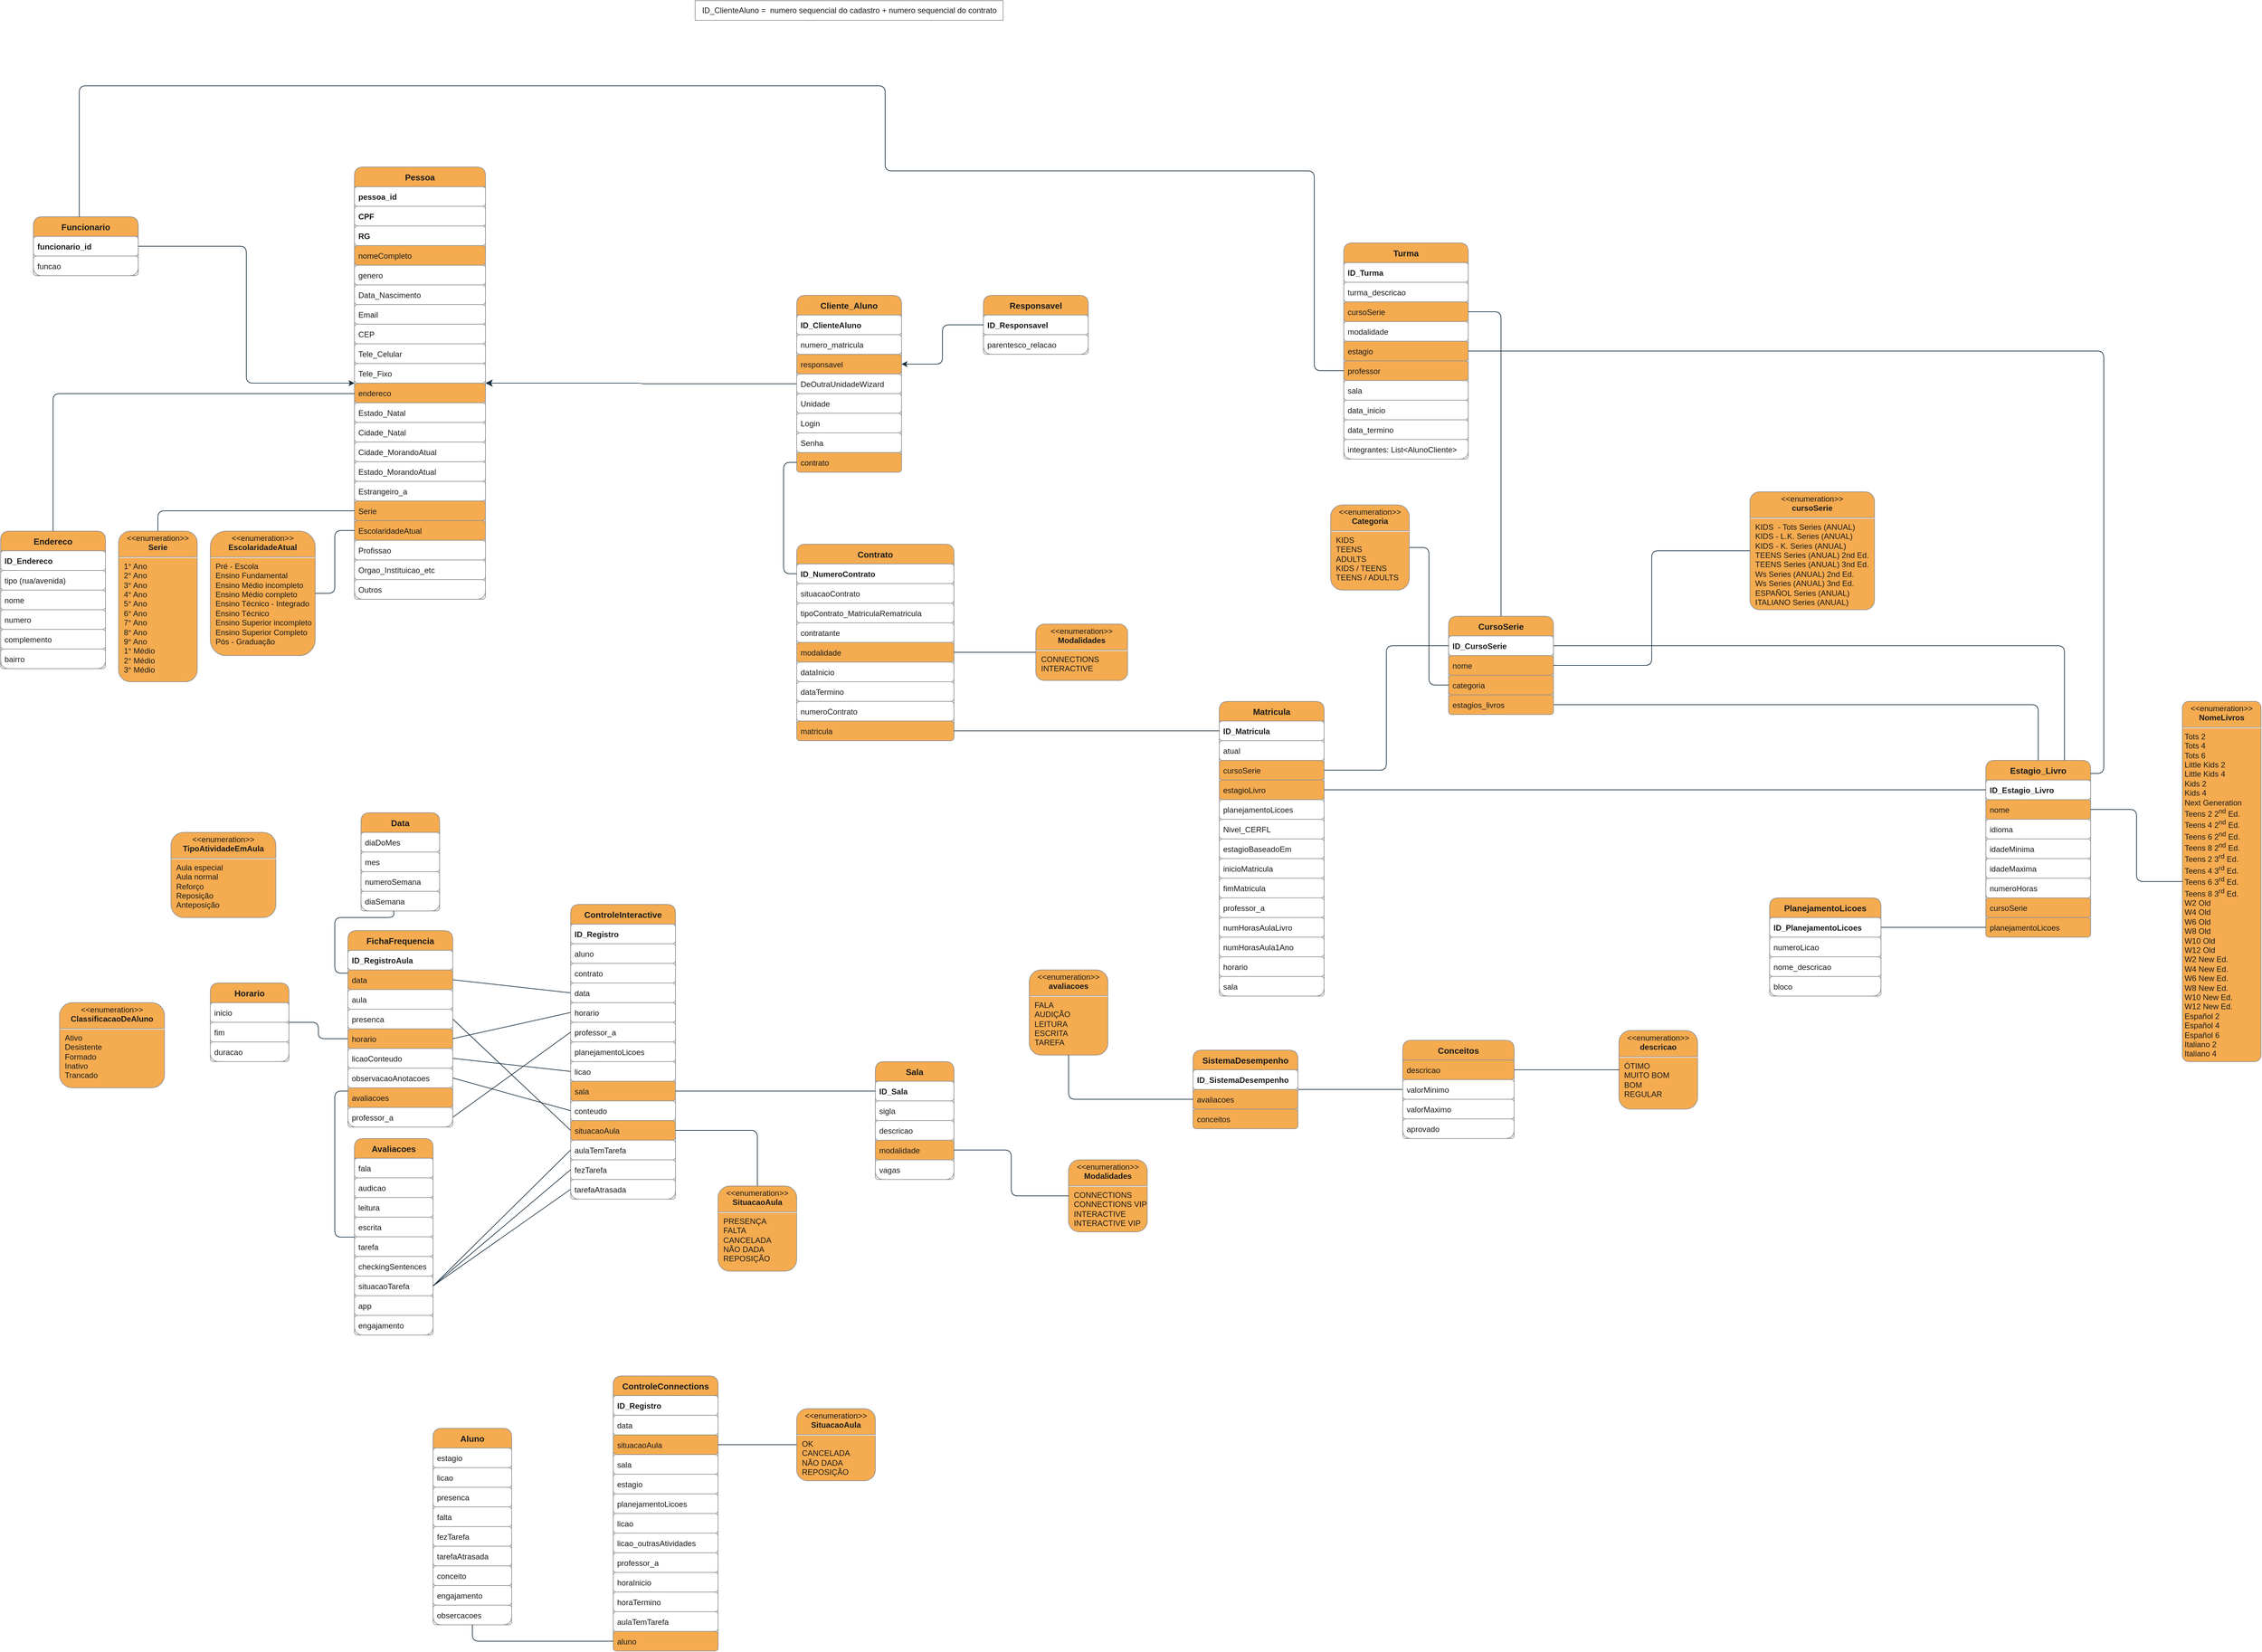 <mxfile version="20.5.3" type="embed" pages="2"><diagram id="POm2k2JT35av5bbzbWTk" name="Conceitual"><mxGraphModel dx="2947" dy="748" grid="0" gridSize="10" guides="1" tooltips="1" connect="1" arrows="1" fold="1" page="1" pageScale="1" pageWidth="1920" pageHeight="1200" background="#ffffff" math="0" shadow="0"><root><mxCell id="0"/><mxCell id="1" parent="0"/><mxCell id="nWpIoVkVnjWbzlzGKt3M-1" value="Pessoa" style="swimlane;fontStyle=1;childLayout=stackLayout;horizontal=1;startSize=30;horizontalStack=0;resizeParent=1;resizeParentMax=0;resizeLast=0;collapsible=1;marginBottom=0;fillColor=#F5AB50;strokeColor=#909090;fontColor=#1A1A1A;rounded=1;fontSize=13;labelBackgroundColor=none;" parent="1" vertex="1"><mxGeometry x="10" y="294" width="200" height="660" as="geometry"/></mxCell><mxCell id="nWpIoVkVnjWbzlzGKt3M-2" value="pessoa_id" style="text;strokeColor=#909090;fillColor=none;align=left;verticalAlign=middle;spacingLeft=4;spacingRight=4;overflow=hidden;points=[[0,0.5],[1,0.5]];portConstraint=eastwest;rotatable=0;fontColor=#1A1A1A;rounded=1;shadow=0;glass=0;fontStyle=1;labelBackgroundColor=none;" parent="nWpIoVkVnjWbzlzGKt3M-1" vertex="1"><mxGeometry y="30" width="200" height="30" as="geometry"/></mxCell><mxCell id="nWpIoVkVnjWbzlzGKt3M-15" value="CPF" style="text;strokeColor=#909090;fillColor=none;align=left;verticalAlign=middle;spacingLeft=4;spacingRight=4;overflow=hidden;points=[[0,0.5],[1,0.5]];portConstraint=eastwest;rotatable=0;fontColor=#1A1A1A;rounded=1;labelBackgroundColor=none;fontStyle=1" parent="nWpIoVkVnjWbzlzGKt3M-1" vertex="1"><mxGeometry y="60" width="200" height="30" as="geometry"/></mxCell><mxCell id="nWpIoVkVnjWbzlzGKt3M-16" value="RG" style="text;strokeColor=#909090;fillColor=none;align=left;verticalAlign=middle;spacingLeft=4;spacingRight=4;overflow=hidden;points=[[0,0.5],[1,0.5]];portConstraint=eastwest;rotatable=0;fontColor=#1A1A1A;rounded=1;labelBackgroundColor=none;fontStyle=1" parent="nWpIoVkVnjWbzlzGKt3M-1" vertex="1"><mxGeometry y="90" width="200" height="30" as="geometry"/></mxCell><mxCell id="nWpIoVkVnjWbzlzGKt3M-3" value="nomeCompleto" style="text;strokeColor=#909090;fillColor=#F5AB50;align=left;verticalAlign=middle;spacingLeft=4;spacingRight=4;overflow=hidden;points=[[0,0.5],[1,0.5]];portConstraint=eastwest;rotatable=0;rounded=1;labelBackgroundColor=none;fontColor=#1A1A1A;" parent="nWpIoVkVnjWbzlzGKt3M-1" vertex="1"><mxGeometry y="120" width="200" height="30" as="geometry"/></mxCell><mxCell id="SZJAraMizJXhkspYtvWd-16" value="genero" style="text;strokeColor=#909090;fillColor=none;align=left;verticalAlign=middle;spacingLeft=4;spacingRight=4;overflow=hidden;points=[[0,0.5],[1,0.5]];portConstraint=eastwest;rotatable=0;fontColor=#1A1A1A;rounded=1;labelBackgroundColor=none;" parent="nWpIoVkVnjWbzlzGKt3M-1" vertex="1"><mxGeometry y="150" width="200" height="30" as="geometry"/></mxCell><mxCell id="nWpIoVkVnjWbzlzGKt3M-6" value="Data_Nascimento" style="text;strokeColor=#909090;fillColor=none;align=left;verticalAlign=middle;spacingLeft=4;spacingRight=4;overflow=hidden;points=[[0,0.5],[1,0.5]];portConstraint=eastwest;rotatable=0;fontColor=#1A1A1A;rounded=1;labelBackgroundColor=none;" parent="nWpIoVkVnjWbzlzGKt3M-1" vertex="1"><mxGeometry y="180" width="200" height="30" as="geometry"/></mxCell><mxCell id="nWpIoVkVnjWbzlzGKt3M-9" value="Email" style="text;strokeColor=#909090;fillColor=none;align=left;verticalAlign=middle;spacingLeft=4;spacingRight=4;overflow=hidden;points=[[0,0.5],[1,0.5]];portConstraint=eastwest;rotatable=0;fontColor=#1A1A1A;rounded=1;labelBackgroundColor=none;" parent="nWpIoVkVnjWbzlzGKt3M-1" vertex="1"><mxGeometry y="210" width="200" height="30" as="geometry"/></mxCell><mxCell id="nWpIoVkVnjWbzlzGKt3M-17" value="CEP" style="text;strokeColor=#909090;fillColor=none;align=left;verticalAlign=middle;spacingLeft=4;spacingRight=4;overflow=hidden;points=[[0,0.5],[1,0.5]];portConstraint=eastwest;rotatable=0;fontColor=#1A1A1A;rounded=1;labelBackgroundColor=none;" parent="nWpIoVkVnjWbzlzGKt3M-1" vertex="1"><mxGeometry y="240" width="200" height="30" as="geometry"/></mxCell><mxCell id="nWpIoVkVnjWbzlzGKt3M-7" value="Tele_Celular" style="text;strokeColor=#909090;fillColor=none;align=left;verticalAlign=middle;spacingLeft=4;spacingRight=4;overflow=hidden;points=[[0,0.5],[1,0.5]];portConstraint=eastwest;rotatable=0;fontColor=#1A1A1A;rounded=1;labelBackgroundColor=none;" parent="nWpIoVkVnjWbzlzGKt3M-1" vertex="1"><mxGeometry y="270" width="200" height="30" as="geometry"/></mxCell><mxCell id="nWpIoVkVnjWbzlzGKt3M-8" value="Tele_Fixo" style="text;strokeColor=#909090;fillColor=none;align=left;verticalAlign=middle;spacingLeft=4;spacingRight=4;overflow=hidden;points=[[0,0.5],[1,0.5]];portConstraint=eastwest;rotatable=0;fontColor=#1A1A1A;rounded=1;labelBackgroundColor=none;" parent="nWpIoVkVnjWbzlzGKt3M-1" vertex="1"><mxGeometry y="300" width="200" height="30" as="geometry"/></mxCell><mxCell id="SZJAraMizJXhkspYtvWd-6" value="endereco" style="text;strokeColor=#909090;fillColor=#F5AB50;align=left;verticalAlign=middle;spacingLeft=4;spacingRight=4;overflow=hidden;points=[[0,0.5],[1,0.5]];portConstraint=eastwest;rotatable=0;rounded=1;labelBackgroundColor=none;fontColor=#1A1A1A;" parent="nWpIoVkVnjWbzlzGKt3M-1" vertex="1"><mxGeometry y="330" width="200" height="30" as="geometry"/></mxCell><mxCell id="nWpIoVkVnjWbzlzGKt3M-11" value="Estado_Natal" style="text;strokeColor=#909090;fillColor=none;align=left;verticalAlign=middle;spacingLeft=4;spacingRight=4;overflow=hidden;points=[[0,0.5],[1,0.5]];portConstraint=eastwest;rotatable=0;fontColor=#1A1A1A;rounded=1;labelBackgroundColor=none;" parent="nWpIoVkVnjWbzlzGKt3M-1" vertex="1"><mxGeometry y="360" width="200" height="30" as="geometry"/></mxCell><mxCell id="nWpIoVkVnjWbzlzGKt3M-10" value="Cidade_Natal" style="text;strokeColor=#909090;fillColor=none;align=left;verticalAlign=middle;spacingLeft=4;spacingRight=4;overflow=hidden;points=[[0,0.5],[1,0.5]];portConstraint=eastwest;rotatable=0;fontColor=#1A1A1A;rounded=1;labelBackgroundColor=none;" parent="nWpIoVkVnjWbzlzGKt3M-1" vertex="1"><mxGeometry y="390" width="200" height="30" as="geometry"/></mxCell><mxCell id="nWpIoVkVnjWbzlzGKt3M-12" value="Cidade_MorandoAtual" style="text;strokeColor=#909090;fillColor=none;align=left;verticalAlign=middle;spacingLeft=4;spacingRight=4;overflow=hidden;points=[[0,0.5],[1,0.5]];portConstraint=eastwest;rotatable=0;fontColor=#1A1A1A;rounded=1;labelBackgroundColor=none;" parent="nWpIoVkVnjWbzlzGKt3M-1" vertex="1"><mxGeometry y="420" width="200" height="30" as="geometry"/></mxCell><mxCell id="nWpIoVkVnjWbzlzGKt3M-13" value="Estado_MorandoAtual" style="text;strokeColor=#909090;fillColor=none;align=left;verticalAlign=middle;spacingLeft=4;spacingRight=4;overflow=hidden;points=[[0,0.5],[1,0.5]];portConstraint=eastwest;rotatable=0;fontColor=#1A1A1A;rounded=1;labelBackgroundColor=none;" parent="nWpIoVkVnjWbzlzGKt3M-1" vertex="1"><mxGeometry y="450" width="200" height="30" as="geometry"/></mxCell><mxCell id="nWpIoVkVnjWbzlzGKt3M-14" value="Estrangeiro_a" style="text;strokeColor=#909090;fillColor=none;align=left;verticalAlign=middle;spacingLeft=4;spacingRight=4;overflow=hidden;points=[[0,0.5],[1,0.5]];portConstraint=eastwest;rotatable=0;fontColor=#1A1A1A;rounded=1;labelBackgroundColor=none;" parent="nWpIoVkVnjWbzlzGKt3M-1" vertex="1"><mxGeometry y="480" width="200" height="30" as="geometry"/></mxCell><mxCell id="nWpIoVkVnjWbzlzGKt3M-36" value="Serie" style="text;strokeColor=#909090;fillColor=#F5AB50;align=left;verticalAlign=middle;spacingLeft=4;spacingRight=4;overflow=hidden;points=[[0,0.5],[1,0.5]];portConstraint=eastwest;rotatable=0;rounded=1;labelBackgroundColor=none;fontColor=#1A1A1A;fillStyle=solid;" parent="nWpIoVkVnjWbzlzGKt3M-1" vertex="1"><mxGeometry y="510" width="200" height="30" as="geometry"/></mxCell><mxCell id="nWpIoVkVnjWbzlzGKt3M-35" value="EscolaridadeAtual" style="text;strokeColor=#909090;fillColor=#F5AB50;align=left;verticalAlign=middle;spacingLeft=4;spacingRight=4;overflow=hidden;points=[[0,0.5],[1,0.5]];portConstraint=eastwest;rotatable=0;rounded=1;labelBackgroundColor=none;fontColor=#1A1A1A;fillStyle=solid;" parent="nWpIoVkVnjWbzlzGKt3M-1" vertex="1"><mxGeometry y="540" width="200" height="30" as="geometry"/></mxCell><mxCell id="nWpIoVkVnjWbzlzGKt3M-37" value="Profissao" style="text;strokeColor=#909090;fillColor=none;align=left;verticalAlign=middle;spacingLeft=4;spacingRight=4;overflow=hidden;points=[[0,0.5],[1,0.5]];portConstraint=eastwest;rotatable=0;fontColor=#1A1A1A;rounded=1;labelBackgroundColor=none;" parent="nWpIoVkVnjWbzlzGKt3M-1" vertex="1"><mxGeometry y="570" width="200" height="30" as="geometry"/></mxCell><mxCell id="nWpIoVkVnjWbzlzGKt3M-38" value="Orgao_Instituicao_etc" style="text;strokeColor=#909090;fillColor=none;align=left;verticalAlign=middle;spacingLeft=4;spacingRight=4;overflow=hidden;points=[[0,0.5],[1,0.5]];portConstraint=eastwest;rotatable=0;fontColor=#1A1A1A;rounded=1;labelBackgroundColor=none;" parent="nWpIoVkVnjWbzlzGKt3M-1" vertex="1"><mxGeometry y="600" width="200" height="30" as="geometry"/></mxCell><mxCell id="nWpIoVkVnjWbzlzGKt3M-39" value="Outros" style="text;strokeColor=#909090;fillColor=none;align=left;verticalAlign=middle;spacingLeft=4;spacingRight=4;overflow=hidden;points=[[0,0.5],[1,0.5]];portConstraint=eastwest;rotatable=0;fontColor=#1A1A1A;rounded=1;labelBackgroundColor=none;" parent="nWpIoVkVnjWbzlzGKt3M-1" vertex="1"><mxGeometry y="630" width="200" height="30" as="geometry"/></mxCell><mxCell id="0fIxhT4gbRl_YkppA31t-1" value="Contrato" style="swimlane;fontStyle=1;childLayout=stackLayout;horizontal=1;startSize=30;horizontalStack=0;resizeParent=1;resizeParentMax=0;resizeLast=0;collapsible=1;marginBottom=0;fillColor=#F5AB50;strokeColor=#909090;fontColor=#1A1A1A;rounded=1;fontSize=13;labelBackgroundColor=none;" parent="1" vertex="1"><mxGeometry x="685" y="870" width="240" height="300" as="geometry"/></mxCell><mxCell id="0fIxhT4gbRl_YkppA31t-2" value="ID_NumeroContrato" style="text;strokeColor=#909090;fillColor=none;align=left;verticalAlign=middle;spacingLeft=4;spacingRight=4;overflow=hidden;points=[[0,0.5],[1,0.5]];portConstraint=eastwest;rotatable=0;fontColor=#1A1A1A;rounded=1;shadow=0;glass=0;fontStyle=1;labelBackgroundColor=none;" parent="0fIxhT4gbRl_YkppA31t-1" vertex="1"><mxGeometry y="30" width="240" height="30" as="geometry"/></mxCell><mxCell id="0fIxhT4gbRl_YkppA31t-4" value="situacaoContrato" style="text;strokeColor=#909090;fillColor=none;align=left;verticalAlign=middle;spacingLeft=4;spacingRight=4;overflow=hidden;points=[[0,0.5],[1,0.5]];portConstraint=eastwest;rotatable=0;fontColor=#1A1A1A;rounded=1;labelBackgroundColor=none;" parent="0fIxhT4gbRl_YkppA31t-1" vertex="1"><mxGeometry y="60" width="240" height="30" as="geometry"/></mxCell><mxCell id="0fIxhT4gbRl_YkppA31t-5" value="tipoContrato_MatriculaRematricula" style="text;strokeColor=#909090;fillColor=none;align=left;verticalAlign=middle;spacingLeft=4;spacingRight=4;overflow=hidden;points=[[0,0.5],[1,0.5]];portConstraint=eastwest;rotatable=0;fontColor=#1A1A1A;rounded=1;labelBackgroundColor=none;" parent="0fIxhT4gbRl_YkppA31t-1" vertex="1"><mxGeometry y="90" width="240" height="30" as="geometry"/></mxCell><mxCell id="IpD030YQNXmr0TUx2zoF-5" value="contratante" style="text;strokeColor=#909090;fillColor=none;align=left;verticalAlign=middle;spacingLeft=4;spacingRight=4;overflow=hidden;points=[[0,0.5],[1,0.5]];portConstraint=eastwest;rotatable=0;fontColor=#1A1A1A;rounded=1;labelBackgroundColor=none;" parent="0fIxhT4gbRl_YkppA31t-1" vertex="1"><mxGeometry y="120" width="240" height="30" as="geometry"/></mxCell><mxCell id="0fIxhT4gbRl_YkppA31t-6" value="modalidade" style="text;strokeColor=#909090;fillColor=#F5AB50;align=left;verticalAlign=middle;spacingLeft=4;spacingRight=4;overflow=hidden;points=[[0,0.5],[1,0.5]];portConstraint=eastwest;rotatable=0;rounded=1;labelBackgroundColor=none;fontColor=#1A1A1A;fillStyle=solid;" parent="0fIxhT4gbRl_YkppA31t-1" vertex="1"><mxGeometry y="150" width="240" height="30" as="geometry"/></mxCell><mxCell id="0fIxhT4gbRl_YkppA31t-7" value="dataInicio" style="text;strokeColor=#909090;fillColor=none;align=left;verticalAlign=middle;spacingLeft=4;spacingRight=4;overflow=hidden;points=[[0,0.5],[1,0.5]];portConstraint=eastwest;rotatable=0;fontColor=#1A1A1A;rounded=1;labelBackgroundColor=none;" parent="0fIxhT4gbRl_YkppA31t-1" vertex="1"><mxGeometry y="180" width="240" height="30" as="geometry"/></mxCell><mxCell id="0fIxhT4gbRl_YkppA31t-9" value="dataTermino" style="text;strokeColor=#909090;fillColor=none;align=left;verticalAlign=middle;spacingLeft=4;spacingRight=4;overflow=hidden;points=[[0,0.5],[1,0.5]];portConstraint=eastwest;rotatable=0;fontColor=#1A1A1A;rounded=1;labelBackgroundColor=none;" parent="0fIxhT4gbRl_YkppA31t-1" vertex="1"><mxGeometry y="210" width="240" height="30" as="geometry"/></mxCell><mxCell id="0fIxhT4gbRl_YkppA31t-3" value="numeroContrato" style="text;strokeColor=#909090;fillColor=none;align=left;verticalAlign=middle;spacingLeft=4;spacingRight=4;overflow=hidden;points=[[0,0.5],[1,0.5]];portConstraint=eastwest;rotatable=0;fontColor=#1A1A1A;rounded=1;labelBackgroundColor=none;" parent="0fIxhT4gbRl_YkppA31t-1" vertex="1"><mxGeometry y="240" width="240" height="30" as="geometry"/></mxCell><mxCell id="SZJAraMizJXhkspYtvWd-105" value="matricula" style="text;strokeColor=#909090;fillColor=#F5AB50;align=left;verticalAlign=middle;spacingLeft=4;spacingRight=4;overflow=hidden;points=[[0,0.5],[1,0.5]];portConstraint=eastwest;rotatable=0;rounded=1;labelBackgroundColor=none;fontColor=#1A1A1A;" parent="0fIxhT4gbRl_YkppA31t-1" vertex="1"><mxGeometry y="270" width="240" height="30" as="geometry"/></mxCell><mxCell id="JquZR43pOfXvCcVMopme-9" value="CursoSerie" style="swimlane;fontStyle=1;childLayout=stackLayout;horizontal=1;startSize=30;horizontalStack=0;resizeParent=1;resizeParentMax=0;resizeLast=0;collapsible=1;marginBottom=0;fillColor=#F5AB50;strokeColor=#909090;fontColor=#1A1A1A;rounded=1;fontSize=13;labelBackgroundColor=none;" parent="1" vertex="1"><mxGeometry x="1680" y="980" width="160" height="150" as="geometry"/></mxCell><mxCell id="JquZR43pOfXvCcVMopme-10" value="ID_CursoSerie" style="text;strokeColor=#909090;fillColor=none;align=left;verticalAlign=middle;spacingLeft=4;spacingRight=4;overflow=hidden;points=[[0,0.5],[1,0.5]];portConstraint=eastwest;rotatable=0;fontColor=#1A1A1A;rounded=1;shadow=0;glass=0;fontStyle=1;labelBackgroundColor=none;" parent="JquZR43pOfXvCcVMopme-9" vertex="1"><mxGeometry y="30" width="160" height="30" as="geometry"/></mxCell><mxCell id="JquZR43pOfXvCcVMopme-11" value="nome" style="text;strokeColor=#909090;fillColor=#F5AB50;align=left;verticalAlign=middle;spacingLeft=4;spacingRight=4;overflow=hidden;points=[[0,0.5],[1,0.5]];portConstraint=eastwest;rotatable=0;rounded=1;labelBackgroundColor=none;fontColor=#1A1A1A;fillStyle=solid;" parent="JquZR43pOfXvCcVMopme-9" vertex="1"><mxGeometry y="60" width="160" height="30" as="geometry"/></mxCell><mxCell id="JquZR43pOfXvCcVMopme-13" value="categoria" style="text;strokeColor=#909090;fillColor=#F5AB50;align=left;verticalAlign=middle;spacingLeft=4;spacingRight=4;overflow=hidden;points=[[0,0.5],[1,0.5]];portConstraint=eastwest;rotatable=0;rounded=1;labelBackgroundColor=none;fontColor=#1A1A1A;fillStyle=solid;" parent="JquZR43pOfXvCcVMopme-9" vertex="1"><mxGeometry y="90" width="160" height="30" as="geometry"/></mxCell><mxCell id="K7bReG7VReP9OpcojC8x-9" value="estagios_livros" style="text;strokeColor=#909090;fillColor=#F5AB50;align=left;verticalAlign=middle;spacingLeft=4;spacingRight=4;overflow=hidden;points=[[0,0.5],[1,0.5]];portConstraint=eastwest;rotatable=0;rounded=1;labelBackgroundColor=none;fontColor=#1A1A1A;" parent="JquZR43pOfXvCcVMopme-9" vertex="1"><mxGeometry y="120" width="160" height="30" as="geometry"/></mxCell><mxCell id="1TT0_I5LyJGWJnFQ4JFd-1" value="Matricula" style="swimlane;fontStyle=1;childLayout=stackLayout;horizontal=1;startSize=30;horizontalStack=0;resizeParent=1;resizeParentMax=0;resizeLast=0;collapsible=1;marginBottom=0;fillColor=#F5AB50;strokeColor=#909090;fontColor=#1A1A1A;rounded=1;fontSize=13;labelBackgroundColor=none;" parent="1" vertex="1"><mxGeometry x="1330" y="1110" width="160" height="450" as="geometry"/></mxCell><mxCell id="1TT0_I5LyJGWJnFQ4JFd-2" value="ID_Matricula" style="text;strokeColor=#909090;fillColor=none;align=left;verticalAlign=middle;spacingLeft=4;spacingRight=4;overflow=hidden;points=[[0,0.5],[1,0.5]];portConstraint=eastwest;rotatable=0;fontColor=#1A1A1A;rounded=1;shadow=0;glass=0;fontStyle=1;labelBackgroundColor=none;" parent="1TT0_I5LyJGWJnFQ4JFd-1" vertex="1"><mxGeometry y="30" width="160" height="30" as="geometry"/></mxCell><mxCell id="1TT0_I5LyJGWJnFQ4JFd-3" value="atual" style="text;strokeColor=#909090;fillColor=none;align=left;verticalAlign=middle;spacingLeft=4;spacingRight=4;overflow=hidden;points=[[0,0.5],[1,0.5]];portConstraint=eastwest;rotatable=0;fontColor=#1A1A1A;rounded=1;labelBackgroundColor=none;" parent="1TT0_I5LyJGWJnFQ4JFd-1" vertex="1"><mxGeometry y="60" width="160" height="30" as="geometry"/></mxCell><mxCell id="SZJAraMizJXhkspYtvWd-67" value="cursoSerie" style="text;strokeColor=#909090;fillColor=#F5AB50;align=left;verticalAlign=middle;spacingLeft=4;spacingRight=4;overflow=hidden;points=[[0,0.5],[1,0.5]];portConstraint=eastwest;rotatable=0;rounded=1;labelBackgroundColor=none;fontColor=#1A1A1A;" parent="1TT0_I5LyJGWJnFQ4JFd-1" vertex="1"><mxGeometry y="90" width="160" height="30" as="geometry"/></mxCell><mxCell id="1TT0_I5LyJGWJnFQ4JFd-4" value="estagioLivro" style="text;strokeColor=#909090;fillColor=#F5AB50;align=left;verticalAlign=middle;spacingLeft=4;spacingRight=4;overflow=hidden;points=[[0,0.5],[1,0.5]];portConstraint=eastwest;rotatable=0;rounded=1;labelBackgroundColor=none;fontColor=#1A1A1A;" parent="1TT0_I5LyJGWJnFQ4JFd-1" vertex="1"><mxGeometry y="120" width="160" height="30" as="geometry"/></mxCell><mxCell id="SZJAraMizJXhkspYtvWd-68" value="planejamentoLicoes" style="text;strokeColor=#909090;fillColor=none;align=left;verticalAlign=middle;spacingLeft=4;spacingRight=4;overflow=hidden;points=[[0,0.5],[1,0.5]];portConstraint=eastwest;rotatable=0;fontColor=#1A1A1A;rounded=1;labelBackgroundColor=none;" parent="1TT0_I5LyJGWJnFQ4JFd-1" vertex="1"><mxGeometry y="150" width="160" height="30" as="geometry"/></mxCell><mxCell id="nWpIoVkVnjWbzlzGKt3M-43" value="Nivel_CERFL" style="text;strokeColor=#909090;fillColor=none;align=left;verticalAlign=middle;spacingLeft=4;spacingRight=4;overflow=hidden;points=[[0,0.5],[1,0.5]];portConstraint=eastwest;rotatable=0;fontColor=#1A1A1A;rounded=1;labelBackgroundColor=none;" parent="1TT0_I5LyJGWJnFQ4JFd-1" vertex="1"><mxGeometry y="180" width="160" height="30" as="geometry"/></mxCell><mxCell id="IpD030YQNXmr0TUx2zoF-7" value="estagioBaseadoEm" style="text;strokeColor=#909090;fillColor=none;align=left;verticalAlign=middle;spacingLeft=4;spacingRight=4;overflow=hidden;points=[[0,0.5],[1,0.5]];portConstraint=eastwest;rotatable=0;fontColor=#1A1A1A;rounded=1;labelBackgroundColor=none;" parent="1TT0_I5LyJGWJnFQ4JFd-1" vertex="1"><mxGeometry y="210" width="160" height="30" as="geometry"/></mxCell><mxCell id="1TT0_I5LyJGWJnFQ4JFd-6" value="inicioMatricula" style="text;strokeColor=#909090;fillColor=none;align=left;verticalAlign=middle;spacingLeft=4;spacingRight=4;overflow=hidden;points=[[0,0.5],[1,0.5]];portConstraint=eastwest;rotatable=0;fontColor=#1A1A1A;rounded=1;labelBackgroundColor=none;" parent="1TT0_I5LyJGWJnFQ4JFd-1" vertex="1"><mxGeometry y="240" width="160" height="30" as="geometry"/></mxCell><mxCell id="1TT0_I5LyJGWJnFQ4JFd-7" value="fimMatricula" style="text;strokeColor=#909090;fillColor=none;align=left;verticalAlign=middle;spacingLeft=4;spacingRight=4;overflow=hidden;points=[[0,0.5],[1,0.5]];portConstraint=eastwest;rotatable=0;fontColor=#1A1A1A;rounded=1;labelBackgroundColor=none;" parent="1TT0_I5LyJGWJnFQ4JFd-1" vertex="1"><mxGeometry y="270" width="160" height="30" as="geometry"/></mxCell><mxCell id="1TT0_I5LyJGWJnFQ4JFd-15" value="professor_a" style="text;strokeColor=#909090;fillColor=none;align=left;verticalAlign=middle;spacingLeft=4;spacingRight=4;overflow=hidden;points=[[0,0.5],[1,0.5]];portConstraint=eastwest;rotatable=0;fontColor=#1A1A1A;rounded=1;labelBackgroundColor=none;" parent="1TT0_I5LyJGWJnFQ4JFd-1" vertex="1"><mxGeometry y="300" width="160" height="30" as="geometry"/></mxCell><mxCell id="1TT0_I5LyJGWJnFQ4JFd-24" value="numHorasAulaLivro" style="text;strokeColor=#909090;fillColor=none;align=left;verticalAlign=middle;spacingLeft=4;spacingRight=4;overflow=hidden;points=[[0,0.5],[1,0.5]];portConstraint=eastwest;rotatable=0;fontColor=#1A1A1A;rounded=1;labelBackgroundColor=none;" parent="1TT0_I5LyJGWJnFQ4JFd-1" vertex="1"><mxGeometry y="330" width="160" height="30" as="geometry"/></mxCell><mxCell id="1TT0_I5LyJGWJnFQ4JFd-25" value="numHorasAula1Ano" style="text;strokeColor=#909090;fillColor=none;align=left;verticalAlign=middle;spacingLeft=4;spacingRight=4;overflow=hidden;points=[[0,0.5],[1,0.5]];portConstraint=eastwest;rotatable=0;fontColor=#1A1A1A;rounded=1;labelBackgroundColor=none;" parent="1TT0_I5LyJGWJnFQ4JFd-1" vertex="1"><mxGeometry y="360" width="160" height="30" as="geometry"/></mxCell><mxCell id="1TT0_I5LyJGWJnFQ4JFd-5" value="horario" style="text;strokeColor=#909090;fillColor=none;align=left;verticalAlign=middle;spacingLeft=4;spacingRight=4;overflow=hidden;points=[[0,0.5],[1,0.5]];portConstraint=eastwest;rotatable=0;fontColor=#1A1A1A;rounded=1;labelBackgroundColor=none;" parent="1TT0_I5LyJGWJnFQ4JFd-1" vertex="1"><mxGeometry y="390" width="160" height="30" as="geometry"/></mxCell><mxCell id="SZJAraMizJXhkspYtvWd-70" value="sala" style="text;strokeColor=#909090;fillColor=none;align=left;verticalAlign=middle;spacingLeft=4;spacingRight=4;overflow=hidden;points=[[0,0.5],[1,0.5]];portConstraint=eastwest;rotatable=0;fontColor=#1A1A1A;rounded=1;labelBackgroundColor=none;" parent="1TT0_I5LyJGWJnFQ4JFd-1" vertex="1"><mxGeometry y="420" width="160" height="30" as="geometry"/></mxCell><mxCell id="IjbWlySuSJRFnJmlUXuC-1" value="Funcionario" style="swimlane;fontStyle=1;childLayout=stackLayout;horizontal=1;startSize=30;horizontalStack=0;resizeParent=1;resizeParentMax=0;resizeLast=0;collapsible=1;marginBottom=0;fillColor=#F5AB50;strokeColor=#909090;fontColor=#1A1A1A;rounded=1;fontSize=13;labelBackgroundColor=none;" parent="1" vertex="1"><mxGeometry x="-480" y="370" width="160" height="90" as="geometry"/></mxCell><mxCell id="IjbWlySuSJRFnJmlUXuC-2" value="funcionario_id" style="text;strokeColor=#909090;fillColor=none;align=left;verticalAlign=middle;spacingLeft=4;spacingRight=4;overflow=hidden;points=[[0,0.5],[1,0.5]];portConstraint=eastwest;rotatable=0;fontColor=#1A1A1A;rounded=1;shadow=0;glass=0;fontStyle=1;labelBackgroundColor=none;" parent="IjbWlySuSJRFnJmlUXuC-1" vertex="1"><mxGeometry y="30" width="160" height="30" as="geometry"/></mxCell><mxCell id="IjbWlySuSJRFnJmlUXuC-5" value="funcao" style="text;strokeColor=#909090;fillColor=none;align=left;verticalAlign=middle;spacingLeft=4;spacingRight=4;overflow=hidden;points=[[0,0.5],[1,0.5]];portConstraint=eastwest;rotatable=0;fontColor=#1A1A1A;rounded=1;labelBackgroundColor=none;" parent="IjbWlySuSJRFnJmlUXuC-1" vertex="1"><mxGeometry y="60" width="160" height="30" as="geometry"/></mxCell><mxCell id="SZJAraMizJXhkspYtvWd-7" value="Endereco" style="swimlane;fontStyle=1;childLayout=stackLayout;horizontal=1;startSize=30;horizontalStack=0;resizeParent=1;resizeParentMax=0;resizeLast=0;collapsible=1;marginBottom=0;fillColor=#F5AB50;strokeColor=#909090;fontColor=#1A1A1A;rounded=1;fontSize=13;labelBackgroundColor=none;" parent="1" vertex="1"><mxGeometry x="-530" y="850" width="160" height="210" as="geometry"/></mxCell><mxCell id="SZJAraMizJXhkspYtvWd-8" value="ID_Endereco" style="text;strokeColor=#909090;fillColor=none;align=left;verticalAlign=middle;spacingLeft=4;spacingRight=4;overflow=hidden;points=[[0,0.5],[1,0.5]];portConstraint=eastwest;rotatable=0;fontColor=#1A1A1A;rounded=1;shadow=0;glass=0;fontStyle=1;labelBackgroundColor=none;" parent="SZJAraMizJXhkspYtvWd-7" vertex="1"><mxGeometry y="30" width="160" height="30" as="geometry"/></mxCell><mxCell id="SZJAraMizJXhkspYtvWd-9" value="tipo (rua/avenida)" style="text;strokeColor=#909090;fillColor=none;align=left;verticalAlign=middle;spacingLeft=4;spacingRight=4;overflow=hidden;points=[[0,0.5],[1,0.5]];portConstraint=eastwest;rotatable=0;fontColor=#1A1A1A;rounded=1;labelBackgroundColor=none;" parent="SZJAraMizJXhkspYtvWd-7" vertex="1"><mxGeometry y="60" width="160" height="30" as="geometry"/></mxCell><mxCell id="SZJAraMizJXhkspYtvWd-10" value="nome" style="text;strokeColor=#909090;fillColor=none;align=left;verticalAlign=middle;spacingLeft=4;spacingRight=4;overflow=hidden;points=[[0,0.5],[1,0.5]];portConstraint=eastwest;rotatable=0;fontColor=#1A1A1A;rounded=1;labelBackgroundColor=none;" parent="SZJAraMizJXhkspYtvWd-7" vertex="1"><mxGeometry y="90" width="160" height="30" as="geometry"/></mxCell><mxCell id="SZJAraMizJXhkspYtvWd-11" value="numero" style="text;strokeColor=#909090;fillColor=none;align=left;verticalAlign=middle;spacingLeft=4;spacingRight=4;overflow=hidden;points=[[0,0.5],[1,0.5]];portConstraint=eastwest;rotatable=0;fontColor=#1A1A1A;rounded=1;labelBackgroundColor=none;" parent="SZJAraMizJXhkspYtvWd-7" vertex="1"><mxGeometry y="120" width="160" height="30" as="geometry"/></mxCell><mxCell id="SZJAraMizJXhkspYtvWd-12" value="complemento" style="text;strokeColor=#909090;fillColor=none;align=left;verticalAlign=middle;spacingLeft=4;spacingRight=4;overflow=hidden;points=[[0,0.5],[1,0.5]];portConstraint=eastwest;rotatable=0;fontColor=#1A1A1A;rounded=1;labelBackgroundColor=none;" parent="SZJAraMizJXhkspYtvWd-7" vertex="1"><mxGeometry y="150" width="160" height="30" as="geometry"/></mxCell><mxCell id="SZJAraMizJXhkspYtvWd-13" value="bairro" style="text;strokeColor=#909090;fillColor=none;align=left;verticalAlign=middle;spacingLeft=4;spacingRight=4;overflow=hidden;points=[[0,0.5],[1,0.5]];portConstraint=eastwest;rotatable=0;fontColor=#1A1A1A;rounded=1;labelBackgroundColor=none;" parent="SZJAraMizJXhkspYtvWd-7" vertex="1"><mxGeometry y="180" width="160" height="30" as="geometry"/></mxCell><mxCell id="SZJAraMizJXhkspYtvWd-25" style="edgeStyle=orthogonalEdgeStyle;rounded=1;orthogonalLoop=1;jettySize=auto;html=1;fontFamily=Helvetica;fontSize=12;fontColor=#1A1A1A;endArrow=none;endFill=0;labelBackgroundColor=none;strokeColor=#182E3E;" parent="1" source="SZJAraMizJXhkspYtvWd-6" target="SZJAraMizJXhkspYtvWd-7" edge="1"><mxGeometry relative="1" as="geometry"><Array as="points"><mxPoint x="-450" y="640"/></Array></mxGeometry></mxCell><mxCell id="hbxDveMCdLmUZHm9-9i--13" style="edgeStyle=orthogonalEdgeStyle;rounded=1;orthogonalLoop=1;jettySize=auto;html=1;fontSize=12;endArrow=classic;endFill=1;startSize=8;endSize=8;labelBackgroundColor=none;strokeColor=#182E3E;fontColor=#1A1A1A;" parent="1" source="SZJAraMizJXhkspYtvWd-35" target="nWpIoVkVnjWbzlzGKt3M-1" edge="1"><mxGeometry relative="1" as="geometry"/></mxCell><mxCell id="SZJAraMizJXhkspYtvWd-35" value="Cliente_Aluno" style="swimlane;fontStyle=1;childLayout=stackLayout;horizontal=1;startSize=30;horizontalStack=0;resizeParent=1;resizeParentMax=0;resizeLast=0;collapsible=1;marginBottom=0;fillColor=#F5AB50;strokeColor=#909090;fontColor=#1A1A1A;rounded=1;fontSize=13;labelBackgroundColor=none;" parent="1" vertex="1"><mxGeometry x="685" y="490" width="160" height="270" as="geometry"/></mxCell><mxCell id="SZJAraMizJXhkspYtvWd-36" value="ID_ClienteAluno" style="text;strokeColor=#909090;fillColor=none;align=left;verticalAlign=middle;spacingLeft=4;spacingRight=4;overflow=hidden;points=[[0,0.5],[1,0.5]];portConstraint=eastwest;rotatable=0;fontColor=#1A1A1A;rounded=1;shadow=0;glass=0;fontStyle=1;labelBackgroundColor=none;" parent="SZJAraMizJXhkspYtvWd-35" vertex="1"><mxGeometry y="30" width="160" height="30" as="geometry"/></mxCell><mxCell id="SZJAraMizJXhkspYtvWd-37" value="numero_matricula" style="text;strokeColor=#909090;fillColor=none;align=left;verticalAlign=middle;spacingLeft=4;spacingRight=4;overflow=hidden;points=[[0,0.5],[1,0.5]];portConstraint=eastwest;rotatable=0;fontColor=#1A1A1A;rounded=1;labelBackgroundColor=none;" parent="SZJAraMizJXhkspYtvWd-35" vertex="1"><mxGeometry y="60" width="160" height="30" as="geometry"/></mxCell><mxCell id="SZJAraMizJXhkspYtvWd-44" value="responsavel" style="text;strokeColor=#909090;fillColor=#F5AB50;align=left;verticalAlign=middle;spacingLeft=4;spacingRight=4;overflow=hidden;points=[[0,0.5],[1,0.5]];portConstraint=eastwest;rotatable=0;rounded=1;labelBackgroundColor=none;fontColor=#1A1A1A;" parent="SZJAraMizJXhkspYtvWd-35" vertex="1"><mxGeometry y="90" width="160" height="30" as="geometry"/></mxCell><mxCell id="nWpIoVkVnjWbzlzGKt3M-48" value="DeOutraUnidadeWizard" style="text;strokeColor=#909090;fillColor=none;align=left;verticalAlign=middle;spacingLeft=4;spacingRight=4;overflow=hidden;points=[[0,0.5],[1,0.5]];portConstraint=eastwest;rotatable=0;fontColor=#1A1A1A;rounded=1;labelBackgroundColor=none;" parent="SZJAraMizJXhkspYtvWd-35" vertex="1"><mxGeometry y="120" width="160" height="30" as="geometry"/></mxCell><mxCell id="nWpIoVkVnjWbzlzGKt3M-49" value="Unidade" style="text;strokeColor=#909090;fillColor=none;align=left;verticalAlign=middle;spacingLeft=4;spacingRight=4;overflow=hidden;points=[[0,0.5],[1,0.5]];portConstraint=eastwest;rotatable=0;fontColor=#1A1A1A;rounded=1;labelBackgroundColor=none;" parent="SZJAraMizJXhkspYtvWd-35" vertex="1"><mxGeometry y="150" width="160" height="30" as="geometry"/></mxCell><mxCell id="nWpIoVkVnjWbzlzGKt3M-46" value="Login" style="text;strokeColor=#909090;fillColor=none;align=left;verticalAlign=middle;spacingLeft=4;spacingRight=4;overflow=hidden;points=[[0,0.5],[1,0.5]];portConstraint=eastwest;rotatable=0;fontColor=#1A1A1A;rounded=1;labelBackgroundColor=none;" parent="SZJAraMizJXhkspYtvWd-35" vertex="1"><mxGeometry y="180" width="160" height="30" as="geometry"/></mxCell><mxCell id="nWpIoVkVnjWbzlzGKt3M-47" value="Senha" style="text;strokeColor=#909090;fillColor=none;align=left;verticalAlign=middle;spacingLeft=4;spacingRight=4;overflow=hidden;points=[[0,0.5],[1,0.5]];portConstraint=eastwest;rotatable=0;fontColor=#1A1A1A;rounded=1;labelBackgroundColor=none;" parent="SZJAraMizJXhkspYtvWd-35" vertex="1"><mxGeometry y="210" width="160" height="30" as="geometry"/></mxCell><mxCell id="SZJAraMizJXhkspYtvWd-103" value="contrato" style="text;strokeColor=#909090;fillColor=#F5AB50;align=left;verticalAlign=middle;spacingLeft=4;spacingRight=4;overflow=hidden;points=[[0,0.5],[1,0.5]];portConstraint=eastwest;rotatable=0;rounded=1;labelBackgroundColor=none;fontColor=#1A1A1A;" parent="SZJAraMizJXhkspYtvWd-35" vertex="1"><mxGeometry y="240" width="160" height="30" as="geometry"/></mxCell><mxCell id="SZJAraMizJXhkspYtvWd-45" value="Responsavel" style="swimlane;fontStyle=1;childLayout=stackLayout;horizontal=1;startSize=30;horizontalStack=0;resizeParent=1;resizeParentMax=0;resizeLast=0;collapsible=1;marginBottom=0;fillColor=#F5AB50;strokeColor=#909090;fontColor=#1A1A1A;rounded=1;fontSize=13;labelBackgroundColor=none;" parent="1" vertex="1"><mxGeometry x="970" y="490" width="160" height="90" as="geometry"/></mxCell><mxCell id="SZJAraMizJXhkspYtvWd-46" value="ID_Responsavel" style="text;strokeColor=#909090;fillColor=none;align=left;verticalAlign=middle;spacingLeft=4;spacingRight=4;overflow=hidden;points=[[0,0.5],[1,0.5]];portConstraint=eastwest;rotatable=0;fontColor=#1A1A1A;rounded=1;shadow=0;glass=0;fontStyle=1;labelBackgroundColor=none;" parent="SZJAraMizJXhkspYtvWd-45" vertex="1"><mxGeometry y="30" width="160" height="30" as="geometry"/></mxCell><mxCell id="SZJAraMizJXhkspYtvWd-47" value="parentesco_relacao" style="text;strokeColor=#909090;fillColor=none;align=left;verticalAlign=middle;spacingLeft=4;spacingRight=4;overflow=hidden;points=[[0,0.5],[1,0.5]];portConstraint=eastwest;rotatable=0;fontColor=#1A1A1A;rounded=1;labelBackgroundColor=none;" parent="SZJAraMizJXhkspYtvWd-45" vertex="1"><mxGeometry y="60" width="160" height="30" as="geometry"/></mxCell><mxCell id="SZJAraMizJXhkspYtvWd-54" style="edgeStyle=orthogonalEdgeStyle;rounded=1;orthogonalLoop=1;jettySize=auto;html=1;fontFamily=Helvetica;fontSize=12;fontColor=#1A1A1A;endArrow=classic;endFill=1;labelBackgroundColor=none;strokeColor=#182E3E;" parent="1" source="IjbWlySuSJRFnJmlUXuC-2" target="nWpIoVkVnjWbzlzGKt3M-1" edge="1"><mxGeometry relative="1" as="geometry"/></mxCell><mxCell id="SZJAraMizJXhkspYtvWd-55" style="edgeStyle=orthogonalEdgeStyle;rounded=1;orthogonalLoop=1;jettySize=auto;html=1;fontFamily=Helvetica;fontSize=12;fontColor=#1A1A1A;endArrow=classic;endFill=1;jumpSize=6;labelBackgroundColor=none;strokeColor=#182E3E;" parent="1" source="SZJAraMizJXhkspYtvWd-46" target="SZJAraMizJXhkspYtvWd-44" edge="1"><mxGeometry relative="1" as="geometry"/></mxCell><mxCell id="SZJAraMizJXhkspYtvWd-56" value="Turma" style="swimlane;fontStyle=1;childLayout=stackLayout;horizontal=1;startSize=30;horizontalStack=0;resizeParent=1;resizeParentMax=0;resizeLast=0;collapsible=1;marginBottom=0;fillColor=#F5AB50;strokeColor=#909090;fontColor=#1A1A1A;rounded=1;fontSize=13;labelBackgroundColor=none;" parent="1" vertex="1"><mxGeometry x="1520" y="410" width="190" height="330" as="geometry"/></mxCell><mxCell id="SZJAraMizJXhkspYtvWd-57" value="ID_Turma" style="text;strokeColor=#909090;fillColor=none;align=left;verticalAlign=middle;spacingLeft=4;spacingRight=4;overflow=hidden;points=[[0,0.5],[1,0.5]];portConstraint=eastwest;rotatable=0;fontColor=#1A1A1A;rounded=1;shadow=0;glass=0;fontStyle=1;labelBackgroundColor=none;" parent="SZJAraMizJXhkspYtvWd-56" vertex="1"><mxGeometry y="30" width="190" height="30" as="geometry"/></mxCell><mxCell id="SZJAraMizJXhkspYtvWd-58" value="turma_descricao" style="text;strokeColor=#909090;fillColor=none;align=left;verticalAlign=middle;spacingLeft=4;spacingRight=4;overflow=hidden;points=[[0,0.5],[1,0.5]];portConstraint=eastwest;rotatable=0;fontColor=#1A1A1A;rounded=1;labelBackgroundColor=none;" parent="SZJAraMizJXhkspYtvWd-56" vertex="1"><mxGeometry y="60" width="190" height="30" as="geometry"/></mxCell><mxCell id="SZJAraMizJXhkspYtvWd-59" value="cursoSerie" style="text;strokeColor=#909090;fillColor=#F5AB50;align=left;verticalAlign=middle;spacingLeft=4;spacingRight=4;overflow=hidden;points=[[0,0.5],[1,0.5]];portConstraint=eastwest;rotatable=0;fontColor=#1A1A1A;rounded=1;labelBackgroundColor=none;" parent="SZJAraMizJXhkspYtvWd-56" vertex="1"><mxGeometry y="90" width="190" height="30" as="geometry"/></mxCell><mxCell id="SZJAraMizJXhkspYtvWd-60" value="modalidade" style="text;strokeColor=#909090;fillColor=none;align=left;verticalAlign=middle;spacingLeft=4;spacingRight=4;overflow=hidden;points=[[0,0.5],[1,0.5]];portConstraint=eastwest;rotatable=0;fontColor=#1A1A1A;rounded=1;labelBackgroundColor=none;" parent="SZJAraMizJXhkspYtvWd-56" vertex="1"><mxGeometry y="120" width="190" height="30" as="geometry"/></mxCell><mxCell id="SZJAraMizJXhkspYtvWd-61" value="estagio" style="text;strokeColor=#909090;fillColor=#F5AB50;align=left;verticalAlign=middle;spacingLeft=4;spacingRight=4;overflow=hidden;points=[[0,0.5],[1,0.5]];portConstraint=eastwest;rotatable=0;fontColor=#1A1A1A;rounded=1;labelBackgroundColor=none;" parent="SZJAraMizJXhkspYtvWd-56" vertex="1"><mxGeometry y="150" width="190" height="30" as="geometry"/></mxCell><mxCell id="SZJAraMizJXhkspYtvWd-62" value="professor" style="text;strokeColor=#909090;fillColor=#F5AB50;align=left;verticalAlign=middle;spacingLeft=4;spacingRight=4;overflow=hidden;points=[[0,0.5],[1,0.5]];portConstraint=eastwest;rotatable=0;fontColor=#1A1A1A;rounded=1;labelBackgroundColor=none;" parent="SZJAraMizJXhkspYtvWd-56" vertex="1"><mxGeometry y="180" width="190" height="30" as="geometry"/></mxCell><mxCell id="SZJAraMizJXhkspYtvWd-63" value="sala" style="text;strokeColor=#909090;fillColor=none;align=left;verticalAlign=middle;spacingLeft=4;spacingRight=4;overflow=hidden;points=[[0,0.5],[1,0.5]];portConstraint=eastwest;rotatable=0;fontColor=#1A1A1A;rounded=1;labelBackgroundColor=none;" parent="SZJAraMizJXhkspYtvWd-56" vertex="1"><mxGeometry y="210" width="190" height="30" as="geometry"/></mxCell><mxCell id="SZJAraMizJXhkspYtvWd-64" value="data_inicio" style="text;strokeColor=#909090;fillColor=none;align=left;verticalAlign=middle;spacingLeft=4;spacingRight=4;overflow=hidden;points=[[0,0.5],[1,0.5]];portConstraint=eastwest;rotatable=0;fontColor=#1A1A1A;rounded=1;labelBackgroundColor=none;" parent="SZJAraMizJXhkspYtvWd-56" vertex="1"><mxGeometry y="240" width="190" height="30" as="geometry"/></mxCell><mxCell id="SZJAraMizJXhkspYtvWd-65" value="data_termino" style="text;strokeColor=#909090;fillColor=none;align=left;verticalAlign=middle;spacingLeft=4;spacingRight=4;overflow=hidden;points=[[0,0.5],[1,0.5]];portConstraint=eastwest;rotatable=0;fontColor=#1A1A1A;rounded=1;labelBackgroundColor=none;" parent="SZJAraMizJXhkspYtvWd-56" vertex="1"><mxGeometry y="270" width="190" height="30" as="geometry"/></mxCell><mxCell id="SZJAraMizJXhkspYtvWd-66" value="integrantes: List&lt;AlunoCliente&gt;" style="text;strokeColor=#909090;fillColor=none;align=left;verticalAlign=middle;spacingLeft=4;spacingRight=4;overflow=hidden;points=[[0,0.5],[1,0.5]];portConstraint=eastwest;rotatable=0;fontColor=#1A1A1A;rounded=1;labelBackgroundColor=none;" parent="SZJAraMizJXhkspYtvWd-56" vertex="1"><mxGeometry y="300" width="190" height="30" as="geometry"/></mxCell><mxCell id="SZJAraMizJXhkspYtvWd-71" value="Estagio_Livro" style="swimlane;fontStyle=1;childLayout=stackLayout;horizontal=1;startSize=30;horizontalStack=0;resizeParent=1;resizeParentMax=0;resizeLast=0;collapsible=1;marginBottom=0;fillColor=#F5AB50;strokeColor=#909090;fontColor=#1A1A1A;rounded=1;fontSize=13;labelBackgroundColor=none;" parent="1" vertex="1"><mxGeometry x="2500" y="1200" width="160" height="270" as="geometry"/></mxCell><mxCell id="SZJAraMizJXhkspYtvWd-72" value="ID_Estagio_Livro" style="text;strokeColor=#909090;fillColor=none;align=left;verticalAlign=middle;spacingLeft=4;spacingRight=4;overflow=hidden;points=[[0,0.5],[1,0.5]];portConstraint=eastwest;rotatable=0;fontColor=#1A1A1A;rounded=1;shadow=0;glass=0;fontStyle=1;labelBackgroundColor=none;" parent="SZJAraMizJXhkspYtvWd-71" vertex="1"><mxGeometry y="30" width="160" height="30" as="geometry"/></mxCell><mxCell id="SZJAraMizJXhkspYtvWd-73" value="nome" style="text;strokeColor=#909090;fillColor=#F5AB50;align=left;verticalAlign=middle;spacingLeft=4;spacingRight=4;overflow=hidden;points=[[0,0.5],[1,0.5]];portConstraint=eastwest;rotatable=0;rounded=1;labelBackgroundColor=none;fontColor=#1A1A1A;fillStyle=solid;" parent="SZJAraMizJXhkspYtvWd-71" vertex="1"><mxGeometry y="60" width="160" height="30" as="geometry"/></mxCell><mxCell id="SZJAraMizJXhkspYtvWd-74" value="idioma" style="text;strokeColor=#909090;fillColor=none;align=left;verticalAlign=middle;spacingLeft=4;spacingRight=4;overflow=hidden;points=[[0,0.5],[1,0.5]];portConstraint=eastwest;rotatable=0;fontColor=#1A1A1A;rounded=1;labelBackgroundColor=none;" parent="SZJAraMizJXhkspYtvWd-71" vertex="1"><mxGeometry y="90" width="160" height="30" as="geometry"/></mxCell><mxCell id="SZJAraMizJXhkspYtvWd-75" value="idadeMinima" style="text;strokeColor=#909090;fillColor=none;align=left;verticalAlign=middle;spacingLeft=4;spacingRight=4;overflow=hidden;points=[[0,0.5],[1,0.5]];portConstraint=eastwest;rotatable=0;fontColor=#1A1A1A;rounded=1;labelBackgroundColor=none;" parent="SZJAraMizJXhkspYtvWd-71" vertex="1"><mxGeometry y="120" width="160" height="30" as="geometry"/></mxCell><mxCell id="SZJAraMizJXhkspYtvWd-76" value="idadeMaxima" style="text;strokeColor=#909090;fillColor=none;align=left;verticalAlign=middle;spacingLeft=4;spacingRight=4;overflow=hidden;points=[[0,0.5],[1,0.5]];portConstraint=eastwest;rotatable=0;fontColor=#1A1A1A;rounded=1;labelBackgroundColor=none;" parent="SZJAraMizJXhkspYtvWd-71" vertex="1"><mxGeometry y="150" width="160" height="30" as="geometry"/></mxCell><mxCell id="SZJAraMizJXhkspYtvWd-77" value="numeroHoras" style="text;strokeColor=#909090;fillColor=none;align=left;verticalAlign=middle;spacingLeft=4;spacingRight=4;overflow=hidden;points=[[0,0.5],[1,0.5]];portConstraint=eastwest;rotatable=0;fontColor=#1A1A1A;rounded=1;labelBackgroundColor=none;" parent="SZJAraMizJXhkspYtvWd-71" vertex="1"><mxGeometry y="180" width="160" height="30" as="geometry"/></mxCell><mxCell id="SZJAraMizJXhkspYtvWd-78" value="cursoSerie" style="text;strokeColor=#909090;fillColor=#F5AB50;align=left;verticalAlign=middle;spacingLeft=4;spacingRight=4;overflow=hidden;points=[[0,0.5],[1,0.5]];portConstraint=eastwest;rotatable=0;rounded=1;labelBackgroundColor=none;fontColor=#1A1A1A;" parent="SZJAraMizJXhkspYtvWd-71" vertex="1"><mxGeometry y="210" width="160" height="30" as="geometry"/></mxCell><mxCell id="SZJAraMizJXhkspYtvWd-87" value="planejamentoLicoes" style="text;strokeColor=#909090;fillColor=#F5AB50;align=left;verticalAlign=middle;spacingLeft=4;spacingRight=4;overflow=hidden;points=[[0,0.5],[1,0.5]];portConstraint=eastwest;rotatable=0;rounded=1;labelBackgroundColor=none;fontColor=#1A1A1A;" parent="SZJAraMizJXhkspYtvWd-71" vertex="1"><mxGeometry y="240" width="160" height="30" as="geometry"/></mxCell><mxCell id="SZJAraMizJXhkspYtvWd-88" value="PlanejamentoLicoes" style="swimlane;fontStyle=1;childLayout=stackLayout;horizontal=1;startSize=30;horizontalStack=0;resizeParent=1;resizeParentMax=0;resizeLast=0;collapsible=1;marginBottom=0;fillColor=#F5AB50;strokeColor=#909090;fontColor=#1A1A1A;rounded=1;fontSize=13;labelBackgroundColor=none;" parent="1" vertex="1"><mxGeometry x="2170" y="1410" width="170" height="150" as="geometry"/></mxCell><mxCell id="SZJAraMizJXhkspYtvWd-89" value="ID_PlanejamentoLicoes" style="text;strokeColor=#909090;fillColor=none;align=left;verticalAlign=middle;spacingLeft=4;spacingRight=4;overflow=hidden;points=[[0,0.5],[1,0.5]];portConstraint=eastwest;rotatable=0;fontColor=#1A1A1A;rounded=1;shadow=0;glass=0;fontStyle=1;labelBackgroundColor=none;" parent="SZJAraMizJXhkspYtvWd-88" vertex="1"><mxGeometry y="30" width="170" height="30" as="geometry"/></mxCell><mxCell id="SZJAraMizJXhkspYtvWd-91" value="numeroLicao" style="text;strokeColor=#909090;fillColor=none;align=left;verticalAlign=middle;spacingLeft=4;spacingRight=4;overflow=hidden;points=[[0,0.5],[1,0.5]];portConstraint=eastwest;rotatable=0;fontColor=#1A1A1A;rounded=1;labelBackgroundColor=none;" parent="SZJAraMizJXhkspYtvWd-88" vertex="1"><mxGeometry y="60" width="170" height="30" as="geometry"/></mxCell><mxCell id="SZJAraMizJXhkspYtvWd-90" value="nome_descricao" style="text;strokeColor=#909090;fillColor=none;align=left;verticalAlign=middle;spacingLeft=4;spacingRight=4;overflow=hidden;points=[[0,0.5],[1,0.5]];portConstraint=eastwest;rotatable=0;fontColor=#1A1A1A;rounded=1;labelBackgroundColor=none;" parent="SZJAraMizJXhkspYtvWd-88" vertex="1"><mxGeometry y="90" width="170" height="30" as="geometry"/></mxCell><mxCell id="SZJAraMizJXhkspYtvWd-93" value="bloco" style="text;strokeColor=#909090;fillColor=none;align=left;verticalAlign=middle;spacingLeft=4;spacingRight=4;overflow=hidden;points=[[0,0.5],[1,0.5]];portConstraint=eastwest;rotatable=0;fontColor=#1A1A1A;rounded=1;labelBackgroundColor=none;" parent="SZJAraMizJXhkspYtvWd-88" vertex="1"><mxGeometry y="120" width="170" height="30" as="geometry"/></mxCell><mxCell id="SZJAraMizJXhkspYtvWd-97" style="edgeStyle=orthogonalEdgeStyle;rounded=1;jumpSize=6;orthogonalLoop=1;jettySize=auto;html=1;fontFamily=Helvetica;fontSize=12;fontColor=#1A1A1A;endArrow=none;endFill=0;labelBackgroundColor=none;strokeColor=#182E3E;" parent="1" source="SZJAraMizJXhkspYtvWd-89" target="SZJAraMizJXhkspYtvWd-87" edge="1"><mxGeometry relative="1" as="geometry"/></mxCell><mxCell id="SZJAraMizJXhkspYtvWd-99" style="edgeStyle=orthogonalEdgeStyle;rounded=1;jumpSize=6;orthogonalLoop=1;jettySize=auto;html=1;fontFamily=Helvetica;fontSize=12;fontColor=#1A1A1A;endArrow=none;endFill=0;labelBackgroundColor=none;strokeColor=#182E3E;exitX=1;exitY=0.5;exitDx=0;exitDy=0;entryX=0.75;entryY=0;entryDx=0;entryDy=0;" parent="1" source="JquZR43pOfXvCcVMopme-10" target="SZJAraMizJXhkspYtvWd-71" edge="1"><mxGeometry relative="1" as="geometry"/></mxCell><mxCell id="SZJAraMizJXhkspYtvWd-104" style="edgeStyle=orthogonalEdgeStyle;rounded=1;jumpSize=6;orthogonalLoop=1;jettySize=auto;html=1;fontFamily=Helvetica;fontSize=12;fontColor=#1A1A1A;endArrow=none;endFill=0;labelBackgroundColor=none;strokeColor=#182E3E;entryX=0;entryY=0.5;entryDx=0;entryDy=0;" parent="1" source="0fIxhT4gbRl_YkppA31t-2" target="SZJAraMizJXhkspYtvWd-103" edge="1"><mxGeometry relative="1" as="geometry"/></mxCell><mxCell id="SZJAraMizJXhkspYtvWd-106" style="edgeStyle=orthogonalEdgeStyle;rounded=1;jumpSize=6;orthogonalLoop=1;jettySize=auto;html=1;fontFamily=Helvetica;fontSize=12;fontColor=#1A1A1A;endArrow=none;endFill=0;labelBackgroundColor=none;strokeColor=#182E3E;" parent="1" source="SZJAraMizJXhkspYtvWd-105" target="1TT0_I5LyJGWJnFQ4JFd-2" edge="1"><mxGeometry relative="1" as="geometry"/></mxCell><mxCell id="SZJAraMizJXhkspYtvWd-108" style="edgeStyle=orthogonalEdgeStyle;rounded=1;jumpSize=6;orthogonalLoop=1;jettySize=auto;html=1;fontFamily=Helvetica;fontSize=12;fontColor=#1A1A1A;endArrow=none;endFill=0;labelBackgroundColor=none;strokeColor=#182E3E;" parent="1" source="SZJAraMizJXhkspYtvWd-67" target="JquZR43pOfXvCcVMopme-10" edge="1"><mxGeometry relative="1" as="geometry"/></mxCell><mxCell id="wGkZs1_F0PNANWOeqvhp-38" value="&lt;p style=&quot;margin:0px;margin-top:4px;text-align:center;&quot;&gt;&amp;lt;&amp;lt;enumeration&amp;gt;&amp;gt;&lt;br&gt;&lt;b&gt;EscolaridadeAtual&lt;/b&gt;&lt;/p&gt;&lt;hr&gt;&lt;p style=&quot;border-color: var(--border-color); margin: 0px 0px 0px 8px; text-align: left;&quot;&gt;Pré - Escola&lt;/p&gt;&lt;p style=&quot;border-color: var(--border-color); margin: 0px 0px 0px 8px; text-align: left;&quot;&gt;Ensino Fundamental&lt;/p&gt;&lt;p style=&quot;border-color: var(--border-color); margin: 0px 0px 0px 8px; text-align: left;&quot;&gt;Ensino Médio incompleto&lt;/p&gt;&lt;p style=&quot;border-color: var(--border-color); margin: 0px 0px 0px 8px; text-align: left;&quot;&gt;Ensino Médio completo&lt;br style=&quot;border-color: var(--border-color);&quot;&gt;&lt;/p&gt;&lt;p style=&quot;border-color: var(--border-color); margin: 0px 0px 0px 8px; text-align: left;&quot;&gt;Ensino Técnico - Integrado&lt;/p&gt;&lt;p style=&quot;border-color: var(--border-color); margin: 0px 0px 0px 8px; text-align: left;&quot;&gt;Ensino Técnico&lt;br style=&quot;border-color: var(--border-color);&quot;&gt;&lt;/p&gt;&lt;p style=&quot;border-color: var(--border-color); margin: 0px 0px 0px 8px; text-align: left;&quot;&gt;Ensino Superior incompleto&lt;/p&gt;&lt;p style=&quot;border-color: var(--border-color); margin: 0px 0px 0px 8px; text-align: left;&quot;&gt;Ensino Superior Completo&lt;/p&gt;&lt;p style=&quot;border-color: var(--border-color); margin: 0px 0px 0px 8px; text-align: left;&quot;&gt;Pós - Graduação&lt;/p&gt;" style="shape=rect;html=1;overflow=fill;whiteSpace=wrap;rounded=1;fontFamily=Helvetica;fontSize=12;fillColor=#F5AB50;labelBackgroundColor=none;strokeColor=#909090;fontColor=#1A1A1A;fillStyle=solid;" parent="1" vertex="1"><mxGeometry x="-210" y="850" width="160" height="190" as="geometry"/></mxCell><mxCell id="wGkZs1_F0PNANWOeqvhp-39" value="&lt;p style=&quot;margin:0px;margin-top:4px;text-align:center;&quot;&gt;&amp;lt;&amp;lt;enumeration&amp;gt;&amp;gt;&lt;br&gt;&lt;b&gt;TipoAtividadeEmAula&lt;/b&gt;&lt;/p&gt;&lt;hr&gt;&lt;p style=&quot;border-color: var(--border-color); margin: 0px 0px 0px 8px; text-align: left;&quot;&gt;Aula especial&lt;/p&gt;&lt;p style=&quot;border-color: var(--border-color); margin: 0px 0px 0px 8px; text-align: left;&quot;&gt;Aula normal&lt;/p&gt;&lt;p style=&quot;border-color: var(--border-color); margin: 0px 0px 0px 8px; text-align: left;&quot;&gt;Reforço&lt;/p&gt;&lt;p style=&quot;border-color: var(--border-color); margin: 0px 0px 0px 8px; text-align: left;&quot;&gt;Reposição&lt;/p&gt;&lt;p style=&quot;border-color: var(--border-color); margin: 0px 0px 0px 8px; text-align: left;&quot;&gt;Anteposição&lt;/p&gt;" style="shape=rect;html=1;overflow=fill;whiteSpace=wrap;rounded=1;fontFamily=Helvetica;fontSize=12;fillColor=#F5AB50;labelBackgroundColor=none;strokeColor=#909090;fontColor=#1A1A1A;" parent="1" vertex="1"><mxGeometry x="-270" y="1310" width="160" height="130" as="geometry"/></mxCell><mxCell id="wGkZs1_F0PNANWOeqvhp-41" style="edgeStyle=orthogonalEdgeStyle;rounded=1;orthogonalLoop=1;jettySize=auto;html=1;fontColor=#1A1A1A;endArrow=none;endFill=0;strokeColor=#182E3E;labelBackgroundColor=none;" parent="1" source="wGkZs1_F0PNANWOeqvhp-40" target="nWpIoVkVnjWbzlzGKt3M-36" edge="1"><mxGeometry relative="1" as="geometry"/></mxCell><mxCell id="wGkZs1_F0PNANWOeqvhp-40" value="&lt;p style=&quot;margin:0px;margin-top:4px;text-align:center;&quot;&gt;&amp;lt;&amp;lt;enumeration&amp;gt;&amp;gt;&lt;br&gt;&lt;b&gt;Serie&lt;/b&gt;&lt;/p&gt;&lt;hr&gt;&lt;p style=&quot;border-color: var(--border-color); margin: 0px 0px 0px 8px; text-align: left;&quot;&gt;&lt;span style=&quot;background-color: initial;&quot;&gt;1° Ano&lt;/span&gt;&lt;/p&gt;&lt;p style=&quot;border-color: var(--border-color); margin: 0px 0px 0px 8px; text-align: left;&quot;&gt;2° Ano&lt;span style=&quot;background-color: initial;&quot;&gt;&lt;br&gt;&lt;/span&gt;&lt;/p&gt;&lt;p style=&quot;border-color: var(--border-color); margin: 0px 0px 0px 8px; text-align: left;&quot;&gt;3° Ano&lt;br&gt;&lt;/p&gt;&lt;p style=&quot;border-color: var(--border-color); margin: 0px 0px 0px 8px; text-align: left;&quot;&gt;4° Ano&lt;br&gt;&lt;/p&gt;&lt;p style=&quot;border-color: var(--border-color); margin: 0px 0px 0px 8px; text-align: left;&quot;&gt;5° Ano&lt;/p&gt;&lt;p style=&quot;border-color: var(--border-color); margin: 0px 0px 0px 8px; text-align: left;&quot;&gt;6° Ano&lt;/p&gt;&lt;p style=&quot;border-color: var(--border-color); margin: 0px 0px 0px 8px; text-align: left;&quot;&gt;7° Ano&lt;/p&gt;&lt;p style=&quot;border-color: var(--border-color); margin: 0px 0px 0px 8px; text-align: left;&quot;&gt;8° Ano&lt;br&gt;&lt;/p&gt;&lt;p style=&quot;border-color: var(--border-color); margin: 0px 0px 0px 8px; text-align: left;&quot;&gt;9° Ano&lt;br&gt;&lt;/p&gt;&lt;p style=&quot;border-color: var(--border-color); margin: 0px 0px 0px 8px; text-align: left;&quot;&gt;1° Médio&lt;br&gt;&lt;/p&gt;&lt;p style=&quot;border-color: var(--border-color); margin: 0px 0px 0px 8px; text-align: left;&quot;&gt;2° Médio&lt;br&gt;&lt;/p&gt;&lt;p style=&quot;border-color: var(--border-color); margin: 0px 0px 0px 8px; text-align: left;&quot;&gt;3° Médio&lt;br&gt;&lt;/p&gt;" style="shape=rect;html=1;overflow=fill;whiteSpace=wrap;rounded=1;fontFamily=Helvetica;fontSize=12;fillColor=#F5AB50;labelBackgroundColor=none;strokeColor=#909090;fontColor=#1A1A1A;fillStyle=solid;" parent="1" vertex="1"><mxGeometry x="-350" y="850" width="120" height="230" as="geometry"/></mxCell><mxCell id="wGkZs1_F0PNANWOeqvhp-44" value="&lt;p style=&quot;margin:0px;margin-top:4px;text-align:center;&quot;&gt;&amp;lt;&amp;lt;enumeration&amp;gt;&amp;gt;&lt;br&gt;&lt;b&gt;ClassificacaoDeAluno&lt;/b&gt;&lt;/p&gt;&lt;hr&gt;&lt;p style=&quot;border-color: var(--border-color); margin: 0px 0px 0px 8px; text-align: left;&quot;&gt;Ativo&lt;/p&gt;&lt;p style=&quot;border-color: var(--border-color); margin: 0px 0px 0px 8px; text-align: left;&quot;&gt;Desistente&lt;/p&gt;&lt;p style=&quot;border-color: var(--border-color); margin: 0px 0px 0px 8px; text-align: left;&quot;&gt;Formado&lt;br&gt;&lt;/p&gt;&lt;p style=&quot;border-color: var(--border-color); margin: 0px 0px 0px 8px; text-align: left;&quot;&gt;Inativo&lt;/p&gt;&lt;p style=&quot;border-color: var(--border-color); margin: 0px 0px 0px 8px; text-align: left;&quot;&gt;Trancado&lt;/p&gt;" style="shape=rect;html=1;overflow=fill;whiteSpace=wrap;rounded=1;fontFamily=Helvetica;fontSize=12;fillColor=#F5AB50;labelBackgroundColor=none;strokeColor=#909090;fontColor=#1A1A1A;" parent="1" vertex="1"><mxGeometry x="-440" y="1570" width="160" height="130" as="geometry"/></mxCell><mxCell id="wGkZs1_F0PNANWOeqvhp-45" style="edgeStyle=orthogonalEdgeStyle;rounded=1;orthogonalLoop=1;jettySize=auto;html=1;exitX=0;exitY=0.5;exitDx=0;exitDy=0;entryX=1;entryY=0.5;entryDx=0;entryDy=0;fontColor=#1A1A1A;endArrow=none;endFill=0;strokeColor=#182E3E;labelBackgroundColor=none;" parent="1" source="nWpIoVkVnjWbzlzGKt3M-35" target="wGkZs1_F0PNANWOeqvhp-38" edge="1"><mxGeometry relative="1" as="geometry"/></mxCell><mxCell id="K7bReG7VReP9OpcojC8x-1" value="ID_ClienteAluno =&amp;nbsp; numero sequencial do cadastro + numero sequencial do contrato" style="text;html=1;align=center;verticalAlign=middle;resizable=0;points=[];autosize=1;strokeColor=#909090;fillColor=none;fontColor=#1A1A1A;labelBackgroundColor=none;" parent="1" vertex="1"><mxGeometry x="530" y="40" width="470" height="30" as="geometry"/></mxCell><mxCell id="K7bReG7VReP9OpcojC8x-2" value="&lt;p style=&quot;margin:0px;margin-top:4px;text-align:center;&quot;&gt;&amp;lt;&amp;lt;enumeration&amp;gt;&amp;gt;&lt;br&gt;&lt;b&gt;Modalidades&lt;/b&gt;&lt;/p&gt;&lt;hr&gt;&lt;p style=&quot;margin:0px;margin-left:8px;text-align:left;&quot;&gt;CONNECTIONS&lt;/p&gt;&lt;p style=&quot;margin:0px;margin-left:8px;text-align:left;&quot;&gt;&lt;span style=&quot;background-color: initial;&quot;&gt;INTERACTIVE&lt;/span&gt;&lt;/p&gt;" style="shape=rect;html=1;overflow=fill;whiteSpace=wrap;rounded=1;fontFamily=Helvetica;fontSize=12;fillColor=#F5AB50;labelBackgroundColor=none;strokeColor=#909090;fontColor=#1A1A1A;fillStyle=solid;" parent="1" vertex="1"><mxGeometry x="1050" y="992" width="140" height="86" as="geometry"/></mxCell><mxCell id="K7bReG7VReP9OpcojC8x-3" style="edgeStyle=orthogonalEdgeStyle;rounded=1;orthogonalLoop=1;jettySize=auto;html=1;endArrow=none;endFill=0;entryX=0;entryY=0.5;entryDx=0;entryDy=0;fontColor=#1A1A1A;strokeColor=#182E3E;labelBackgroundColor=none;" parent="1" source="0fIxhT4gbRl_YkppA31t-6" target="K7bReG7VReP9OpcojC8x-2" edge="1"><mxGeometry relative="1" as="geometry"/></mxCell><mxCell id="K7bReG7VReP9OpcojC8x-5" style="edgeStyle=orthogonalEdgeStyle;rounded=1;orthogonalLoop=1;jettySize=auto;html=1;endArrow=none;endFill=0;fontColor=#1A1A1A;strokeColor=#182E3E;exitX=1;exitY=0.5;exitDx=0;exitDy=0;labelBackgroundColor=none;" parent="1" source="K7bReG7VReP9OpcojC8x-4" target="JquZR43pOfXvCcVMopme-13" edge="1"><mxGeometry relative="1" as="geometry"/></mxCell><mxCell id="K7bReG7VReP9OpcojC8x-4" value="&lt;p style=&quot;margin:0px;margin-top:4px;text-align:center;&quot;&gt;&amp;lt;&amp;lt;enumeration&amp;gt;&amp;gt;&lt;br&gt;&lt;b&gt;Categoria&lt;/b&gt;&lt;/p&gt;&lt;hr&gt;&lt;p style=&quot;margin:0px;margin-left:8px;text-align:left;&quot;&gt;&lt;span style=&quot;background-color: initial;&quot;&gt;KIDS&lt;/span&gt;&lt;/p&gt;&lt;p style=&quot;margin:0px;margin-left:8px;text-align:left;&quot;&gt;&lt;span style=&quot;background-color: initial;&quot;&gt;TEENS&lt;/span&gt;&lt;/p&gt;&lt;p style=&quot;margin:0px;margin-left:8px;text-align:left;&quot;&gt;&lt;span style=&quot;background-color: initial;&quot;&gt;ADULTS&lt;/span&gt;&lt;/p&gt;&lt;p style=&quot;margin:0px;margin-left:8px;text-align:left;&quot;&gt;&lt;span style=&quot;background-color: initial;&quot;&gt;KIDS / TEENS&lt;/span&gt;&lt;/p&gt;&lt;p style=&quot;margin:0px;margin-left:8px;text-align:left;&quot;&gt;&lt;span style=&quot;background-color: initial;&quot;&gt;TEENS / ADULTS&lt;/span&gt;&lt;/p&gt;" style="shape=rect;html=1;overflow=fill;whiteSpace=wrap;rounded=1;fontFamily=Helvetica;fontSize=12;fillColor=#F5AB50;labelBackgroundColor=none;strokeColor=#909090;fontColor=#1A1A1A;fillStyle=solid;" parent="1" vertex="1"><mxGeometry x="1500" y="810" width="120" height="130" as="geometry"/></mxCell><mxCell id="K7bReG7VReP9OpcojC8x-11" style="edgeStyle=orthogonalEdgeStyle;rounded=1;orthogonalLoop=1;jettySize=auto;html=1;exitX=0;exitY=0.5;exitDx=0;exitDy=0;endArrow=none;endFill=0;fontColor=#1A1A1A;strokeColor=#182E3E;labelBackgroundColor=none;" parent="1" source="K7bReG7VReP9OpcojC8x-6" target="JquZR43pOfXvCcVMopme-11" edge="1"><mxGeometry relative="1" as="geometry"/></mxCell><mxCell id="K7bReG7VReP9OpcojC8x-6" value="&lt;p style=&quot;margin:0px;margin-top:4px;text-align:center;&quot;&gt;&amp;lt;&amp;lt;enumeration&amp;gt;&amp;gt;&lt;br&gt;&lt;b&gt;cursoSerie&lt;/b&gt;&lt;/p&gt;&lt;hr&gt;&lt;p style=&quot;margin:0px;margin-left:8px;text-align:left;&quot;&gt;&lt;span style=&quot;background-color: initial;&quot;&gt;KIDS&amp;nbsp; - Tots Series (ANUAL)&lt;/span&gt;&lt;br&gt;&lt;/p&gt;&lt;p style=&quot;margin:0px;margin-left:8px;text-align:left;&quot;&gt;&lt;span style=&quot;background-color: initial;&quot;&gt;KIDS - L.K. Series (ANUAL)&lt;br&gt;&lt;/span&gt;&lt;/p&gt;&lt;p style=&quot;margin:0px;margin-left:8px;text-align:left;&quot;&gt;&lt;span style=&quot;background-color: initial;&quot;&gt;KIDS - K. Series (ANUAL)&lt;/span&gt;&lt;/p&gt;&lt;p style=&quot;margin:0px;margin-left:8px;text-align:left;&quot;&gt;&lt;span style=&quot;background-color: initial;&quot;&gt;TEENS Series (ANUAL) 2nd Ed.&lt;br&gt;&lt;/span&gt;&lt;/p&gt;&lt;p style=&quot;margin:0px;margin-left:8px;text-align:left;&quot;&gt;&lt;span style=&quot;background-color: initial;&quot;&gt;TEENS Series (ANUAL) 3nd Ed.&lt;br&gt;&lt;/span&gt;&lt;/p&gt;&lt;p style=&quot;margin:0px;margin-left:8px;text-align:left;&quot;&gt;&lt;span style=&quot;background-color: initial;&quot;&gt;Ws Series (ANUAL) 2nd Ed.&lt;br&gt;&lt;/span&gt;&lt;/p&gt;&lt;p style=&quot;margin:0px;margin-left:8px;text-align:left;&quot;&gt;&lt;span style=&quot;background-color: initial;&quot;&gt;Ws Series (ANUAL) 3nd Ed.&lt;br&gt;&lt;/span&gt;&lt;/p&gt;&lt;p style=&quot;margin:0px;margin-left:8px;text-align:left;&quot;&gt;&lt;span style=&quot;background-color: initial;&quot;&gt;ESPAÑOL Series (ANUAL)&lt;br&gt;&lt;/span&gt;&lt;/p&gt;&lt;p style=&quot;margin:0px;margin-left:8px;text-align:left;&quot;&gt;&lt;span style=&quot;background-color: initial;&quot;&gt;ITALIANO Series (ANUAL)&lt;br&gt;&lt;/span&gt;&lt;/p&gt;" style="shape=rect;html=1;overflow=fill;whiteSpace=wrap;rounded=1;fontFamily=Helvetica;fontSize=12;fillColor=#F5AB50;labelBackgroundColor=none;strokeColor=#909090;arcSize=8;fontColor=#1A1A1A;fillStyle=solid;" parent="1" vertex="1"><mxGeometry x="2140" y="790" width="190" height="180" as="geometry"/></mxCell><mxCell id="K7bReG7VReP9OpcojC8x-7" style="edgeStyle=orthogonalEdgeStyle;rounded=1;orthogonalLoop=1;jettySize=auto;html=1;exitX=0.5;exitY=1;exitDx=0;exitDy=0;endArrow=none;endFill=0;fontColor=#1A1A1A;strokeColor=#182E3E;labelBackgroundColor=none;" parent="1" source="K7bReG7VReP9OpcojC8x-6" target="K7bReG7VReP9OpcojC8x-6" edge="1"><mxGeometry relative="1" as="geometry"/></mxCell><mxCell id="K7bReG7VReP9OpcojC8x-10" style="edgeStyle=orthogonalEdgeStyle;rounded=1;orthogonalLoop=1;jettySize=auto;html=1;endArrow=none;endFill=0;fontColor=#1A1A1A;strokeColor=#182E3E;labelBackgroundColor=none;" parent="1" source="K7bReG7VReP9OpcojC8x-9" target="SZJAraMizJXhkspYtvWd-71" edge="1"><mxGeometry relative="1" as="geometry"/></mxCell><mxCell id="K7bReG7VReP9OpcojC8x-12" style="edgeStyle=orthogonalEdgeStyle;rounded=1;orthogonalLoop=1;jettySize=auto;html=1;exitX=1;exitY=0.5;exitDx=0;exitDy=0;endArrow=none;endFill=0;fontColor=#1A1A1A;strokeColor=#182E3E;labelBackgroundColor=none;" parent="1" source="1TT0_I5LyJGWJnFQ4JFd-4" target="SZJAraMizJXhkspYtvWd-72" edge="1"><mxGeometry relative="1" as="geometry"/></mxCell><mxCell id="K7bReG7VReP9OpcojC8x-13" value="&lt;p style=&quot;margin:0px;margin-top:4px;text-align:center;&quot;&gt;&amp;lt;&amp;lt;enumeration&amp;gt;&amp;gt;&lt;br&gt;&lt;b&gt;NomeLivros&lt;/b&gt;&lt;/p&gt;&lt;hr&gt;&lt;font style=&quot;font-size: 12px;&quot;&gt;&lt;span style=&quot;background-color: initial;&quot;&gt;&lt;div style=&quot;text-align: left;&quot;&gt;&lt;span style=&quot;background-color: initial;&quot;&gt;&amp;nbsp;Tots 2&lt;/span&gt;&lt;br&gt;&lt;/div&gt;&lt;/span&gt;&lt;span style=&quot;background-color: initial;&quot;&gt;&lt;div style=&quot;text-align: left;&quot;&gt;&lt;span style=&quot;background-color: initial;&quot;&gt;&amp;nbsp;Tots 4&lt;/span&gt;&lt;/div&gt;&lt;/span&gt;&lt;span style=&quot;background-color: initial;&quot;&gt;&lt;div style=&quot;text-align: left;&quot;&gt;&lt;span style=&quot;background-color: initial;&quot;&gt;&amp;nbsp;Tots 6&lt;/span&gt;&lt;/div&gt;&lt;/span&gt;&lt;span style=&quot;background-color: initial;&quot;&gt;&lt;div style=&quot;text-align: left;&quot;&gt;&lt;span style=&quot;background-color: initial;&quot;&gt;&amp;nbsp;Little Kids 2&lt;/span&gt;&lt;/div&gt;&lt;/span&gt;&lt;span style=&quot;background-color: initial;&quot;&gt;&lt;div style=&quot;text-align: left;&quot;&gt;&lt;span style=&quot;background-color: initial;&quot;&gt;&amp;nbsp;Little Kids 4&lt;/span&gt;&lt;/div&gt;&lt;/span&gt;&lt;span style=&quot;background-color: initial;&quot;&gt;&lt;div style=&quot;text-align: left;&quot;&gt;&lt;span style=&quot;background-color: initial;&quot;&gt;&amp;nbsp;Kids 2&lt;/span&gt;&lt;/div&gt;&lt;/span&gt;&lt;span style=&quot;background-color: initial;&quot;&gt;&lt;div style=&quot;text-align: left;&quot;&gt;&lt;span style=&quot;background-color: initial;&quot;&gt;&amp;nbsp;Kids 4&lt;/span&gt;&lt;/div&gt;&lt;/span&gt;&lt;span style=&quot;background-color: initial;&quot;&gt;&lt;div style=&quot;text-align: left;&quot;&gt;&lt;span style=&quot;background-color: initial;&quot;&gt;&amp;nbsp;Next Generation&lt;/span&gt;&lt;/div&gt;&lt;/span&gt;&lt;span style=&quot;background-color: initial;&quot;&gt;&lt;div style=&quot;text-align: left;&quot;&gt;&lt;span style=&quot;background-color: initial;&quot;&gt;&amp;nbsp;Teens 2 2&lt;/span&gt;&lt;sup style=&quot;background-color: initial;&quot;&gt;nd&lt;/sup&gt;&lt;span style=&quot;background-color: initial;&quot;&gt; Ed.&lt;/span&gt;&lt;/div&gt;&lt;/span&gt;&lt;span style=&quot;background-color: initial;&quot;&gt;&lt;div style=&quot;text-align: left;&quot;&gt;&lt;span style=&quot;background-color: initial;&quot;&gt;&amp;nbsp;Teens 4 2&lt;/span&gt;&lt;sup style=&quot;background-color: initial;&quot;&gt;nd&lt;/sup&gt;&lt;span style=&quot;background-color: initial;&quot;&gt; Ed.&lt;/span&gt;&lt;/div&gt;&lt;/span&gt;&lt;span style=&quot;background-color: initial;&quot;&gt;&lt;div style=&quot;text-align: left;&quot;&gt;&lt;span style=&quot;background-color: initial;&quot;&gt;&amp;nbsp;Teens 6 2&lt;/span&gt;&lt;sup style=&quot;background-color: initial;&quot;&gt;nd&lt;/sup&gt;&lt;span style=&quot;background-color: initial;&quot;&gt; Ed.&lt;/span&gt;&lt;/div&gt;&lt;/span&gt;&lt;span style=&quot;background-color: initial;&quot;&gt;&lt;div style=&quot;text-align: left;&quot;&gt;&lt;span style=&quot;background-color: initial;&quot;&gt;&amp;nbsp;Teens 8 2&lt;/span&gt;&lt;sup style=&quot;background-color: initial;&quot;&gt;nd&lt;/sup&gt;&lt;span style=&quot;background-color: initial;&quot;&gt; Ed.&lt;/span&gt;&lt;/div&gt;&lt;/span&gt;&lt;span style=&quot;background-color: initial;&quot;&gt;&lt;div style=&quot;text-align: left;&quot;&gt;&lt;span style=&quot;background-color: initial;&quot;&gt;&amp;nbsp;Teens 2 3&lt;/span&gt;&lt;sup style=&quot;background-color: initial;&quot;&gt;rd&lt;/sup&gt;&lt;span style=&quot;background-color: initial;&quot;&gt; Ed.&lt;/span&gt;&lt;/div&gt;&lt;/span&gt;&lt;span style=&quot;background-color: initial;&quot;&gt;&lt;div style=&quot;text-align: left;&quot;&gt;&lt;span style=&quot;background-color: initial;&quot;&gt;&amp;nbsp;Teens 4 3&lt;/span&gt;&lt;sup style=&quot;background-color: initial;&quot;&gt;rd&lt;/sup&gt;&lt;span style=&quot;background-color: initial;&quot;&gt; Ed.&lt;/span&gt;&lt;/div&gt;&lt;/span&gt;&lt;span style=&quot;background-color: initial;&quot;&gt;&lt;div style=&quot;text-align: left;&quot;&gt;&lt;span style=&quot;background-color: initial;&quot;&gt;&amp;nbsp;Teens 6 3&lt;/span&gt;&lt;sup style=&quot;background-color: initial;&quot;&gt;rd&lt;/sup&gt;&lt;span style=&quot;background-color: initial;&quot;&gt; Ed.&lt;/span&gt;&lt;/div&gt;&lt;/span&gt;&lt;span style=&quot;background-color: initial;&quot;&gt;&lt;div style=&quot;text-align: left;&quot;&gt;&lt;span style=&quot;background-color: initial;&quot;&gt;&amp;nbsp;Teens 8 3&lt;/span&gt;&lt;sup style=&quot;background-color: initial;&quot;&gt;rd&lt;/sup&gt;&lt;span style=&quot;background-color: initial;&quot;&gt; Ed.&lt;/span&gt;&lt;/div&gt;&lt;/span&gt;&lt;span style=&quot;background-color: initial;&quot;&gt;&lt;div style=&quot;text-align: left;&quot;&gt;&lt;span style=&quot;background-color: initial;&quot;&gt;&amp;nbsp;W2 Old&lt;/span&gt;&lt;/div&gt;&lt;/span&gt;&lt;span style=&quot;background-color: initial;&quot;&gt;&lt;div style=&quot;text-align: left;&quot;&gt;&lt;span style=&quot;background-color: initial;&quot;&gt;&amp;nbsp;W4 Old&lt;/span&gt;&lt;/div&gt;&lt;/span&gt;&lt;span style=&quot;background-color: initial;&quot;&gt;&lt;div style=&quot;text-align: left;&quot;&gt;&lt;span style=&quot;background-color: initial;&quot;&gt;&amp;nbsp;W6 Old&lt;/span&gt;&lt;/div&gt;&lt;/span&gt;&lt;span style=&quot;background-color: initial;&quot;&gt;&lt;div style=&quot;text-align: left;&quot;&gt;&lt;span style=&quot;background-color: initial;&quot;&gt;&amp;nbsp;W8 Old&lt;/span&gt;&lt;/div&gt;&lt;/span&gt;&lt;span style=&quot;background-color: initial;&quot;&gt;&lt;div style=&quot;text-align: left;&quot;&gt;&lt;span style=&quot;background-color: initial;&quot;&gt;&amp;nbsp;W10 Old&lt;/span&gt;&lt;/div&gt;&lt;/span&gt;&lt;span style=&quot;background-color: initial;&quot;&gt;&lt;div style=&quot;text-align: left;&quot;&gt;&lt;span style=&quot;background-color: initial;&quot;&gt;&amp;nbsp;W12 Old&lt;/span&gt;&lt;/div&gt;&lt;/span&gt;&lt;span style=&quot;background-color: initial;&quot;&gt;&lt;div style=&quot;text-align: left;&quot;&gt;&lt;span style=&quot;background-color: initial;&quot;&gt;&amp;nbsp;W2 New Ed.&lt;/span&gt;&lt;/div&gt;&lt;/span&gt;&lt;span style=&quot;background-color: initial;&quot;&gt;&lt;div style=&quot;text-align: left;&quot;&gt;&lt;span style=&quot;background-color: initial;&quot;&gt;&amp;nbsp;W4 New Ed.&lt;/span&gt;&lt;/div&gt;&lt;/span&gt;&lt;span style=&quot;background-color: initial;&quot;&gt;&lt;div style=&quot;text-align: left;&quot;&gt;&lt;span style=&quot;background-color: initial;&quot;&gt;&amp;nbsp;W6 New Ed.&lt;/span&gt;&lt;/div&gt;&lt;/span&gt;&lt;span style=&quot;background-color: initial;&quot;&gt;&lt;div style=&quot;text-align: left;&quot;&gt;&lt;span style=&quot;background-color: initial;&quot;&gt;&amp;nbsp;W8 New Ed.&lt;/span&gt;&lt;/div&gt;&lt;/span&gt;&lt;span style=&quot;background-color: initial;&quot;&gt;&lt;div style=&quot;text-align: left;&quot;&gt;&lt;span style=&quot;background-color: initial;&quot;&gt;&amp;nbsp;W10 New Ed.&lt;/span&gt;&lt;/div&gt;&lt;/span&gt;&lt;span style=&quot;background-color: initial;&quot;&gt;&lt;div style=&quot;text-align: left;&quot;&gt;&lt;span style=&quot;background-color: initial;&quot;&gt;&amp;nbsp;W12 New Ed.&lt;/span&gt;&lt;/div&gt;&lt;/span&gt;&lt;span style=&quot;background-color: initial;&quot;&gt;&lt;div style=&quot;text-align: left;&quot;&gt;&lt;span style=&quot;background-color: initial;&quot;&gt;&amp;nbsp;Español 2&lt;/span&gt;&lt;/div&gt;&lt;/span&gt;&lt;span style=&quot;background-color: initial;&quot;&gt;&lt;div style=&quot;text-align: left;&quot;&gt;&lt;span style=&quot;background-color: initial;&quot;&gt;&amp;nbsp;Español 4&lt;/span&gt;&lt;/div&gt;&lt;/span&gt;&lt;span style=&quot;background-color: initial;&quot;&gt;&lt;div style=&quot;text-align: left;&quot;&gt;&lt;span style=&quot;background-color: initial;&quot;&gt;&amp;nbsp;Español 6&lt;/span&gt;&lt;/div&gt;&lt;/span&gt;&lt;span style=&quot;background-color: initial;&quot;&gt;&lt;div style=&quot;text-align: left;&quot;&gt;&lt;span style=&quot;background-color: initial;&quot;&gt;&amp;nbsp;Italiano 2&lt;/span&gt;&lt;/div&gt;&lt;div style=&quot;text-align: left;&quot;&gt;&lt;span style=&quot;background-color: initial;&quot;&gt;&amp;nbsp;Italiano 4&lt;/span&gt;&lt;/div&gt;&lt;/span&gt;&lt;/font&gt;&lt;p style=&quot;line-height: normal;&quot; class=&quot;MsoNormal&quot;&gt;&lt;/p&gt;" style="shape=rect;html=1;overflow=fill;whiteSpace=wrap;rounded=1;fontFamily=Helvetica;fontSize=12;fillColor=#F5AB50;labelBackgroundColor=none;strokeColor=#909090;arcSize=8;spacingLeft=1;fontColor=#1A1A1A;fillStyle=solid;" parent="1" vertex="1"><mxGeometry x="2800" y="1110" width="120" height="550" as="geometry"/></mxCell><mxCell id="4TfyeLQULbwjOQ5E9iak-1" style="edgeStyle=orthogonalEdgeStyle;rounded=1;orthogonalLoop=1;jettySize=auto;html=1;endArrow=none;endFill=0;labelBackgroundColor=none;strokeColor=#182E3E;fontColor=#1A1A1A;" parent="1" source="SZJAraMizJXhkspYtvWd-59" target="JquZR43pOfXvCcVMopme-9" edge="1"><mxGeometry relative="1" as="geometry"/></mxCell><mxCell id="4TfyeLQULbwjOQ5E9iak-2" style="edgeStyle=orthogonalEdgeStyle;rounded=1;orthogonalLoop=1;jettySize=auto;html=1;entryX=1;entryY=0.074;entryDx=0;entryDy=0;entryPerimeter=0;endArrow=none;endFill=0;labelBackgroundColor=none;strokeColor=#182E3E;fontColor=#1A1A1A;" parent="1" source="SZJAraMizJXhkspYtvWd-61" target="SZJAraMizJXhkspYtvWd-71" edge="1"><mxGeometry relative="1" as="geometry"/></mxCell><mxCell id="4TfyeLQULbwjOQ5E9iak-3" style="edgeStyle=orthogonalEdgeStyle;rounded=1;orthogonalLoop=1;jettySize=auto;html=1;endArrow=none;endFill=0;labelBackgroundColor=none;strokeColor=#182E3E;fontColor=#1A1A1A;" parent="1" source="SZJAraMizJXhkspYtvWd-62" target="IjbWlySuSJRFnJmlUXuC-1" edge="1"><mxGeometry relative="1" as="geometry"><Array as="points"><mxPoint x="1475" y="300"/><mxPoint x="820" y="300"/><mxPoint x="820" y="170"/><mxPoint x="-410" y="170"/></Array></mxGeometry></mxCell><mxCell id="SZJAraMizJXhkspYtvWd-122" value="FichaFrequencia" style="swimlane;fontStyle=1;childLayout=stackLayout;horizontal=1;startSize=30;horizontalStack=0;resizeParent=1;resizeParentMax=0;resizeLast=0;collapsible=1;marginBottom=0;fillColor=#F5AB50;strokeColor=#909090;fontColor=#1A1A1A;rounded=1;fontSize=13;labelBackgroundColor=none;" parent="1" vertex="1"><mxGeometry y="1460" width="160" height="300" as="geometry"/></mxCell><mxCell id="SZJAraMizJXhkspYtvWd-123" value="ID_RegistroAula" style="text;strokeColor=#909090;fillColor=none;align=left;verticalAlign=middle;spacingLeft=4;spacingRight=4;overflow=hidden;points=[[0,0.5],[1,0.5]];portConstraint=eastwest;rotatable=0;fontColor=#1A1A1A;rounded=1;shadow=0;glass=0;fontStyle=1;labelBackgroundColor=none;" parent="SZJAraMizJXhkspYtvWd-122" vertex="1"><mxGeometry y="30" width="160" height="30" as="geometry"/></mxCell><mxCell id="SZJAraMizJXhkspYtvWd-124" value="data" style="text;strokeColor=#909090;fillColor=#F5AB50;align=left;verticalAlign=middle;spacingLeft=4;spacingRight=4;overflow=hidden;points=[[0,0.5],[1,0.5]];portConstraint=eastwest;rotatable=0;rounded=1;labelBackgroundColor=none;fontColor=#1A1A1A;" parent="SZJAraMizJXhkspYtvWd-122" vertex="1"><mxGeometry y="60" width="160" height="30" as="geometry"/></mxCell><mxCell id="SZJAraMizJXhkspYtvWd-125" value="aula" style="text;strokeColor=#909090;fillColor=none;align=left;verticalAlign=middle;spacingLeft=4;spacingRight=4;overflow=hidden;points=[[0,0.5],[1,0.5]];portConstraint=eastwest;rotatable=0;fontColor=#1A1A1A;rounded=1;labelBackgroundColor=none;" parent="SZJAraMizJXhkspYtvWd-122" vertex="1"><mxGeometry y="90" width="160" height="30" as="geometry"/></mxCell><mxCell id="SZJAraMizJXhkspYtvWd-126" value="presenca" style="text;strokeColor=#909090;fillColor=none;align=left;verticalAlign=middle;spacingLeft=4;spacingRight=4;overflow=hidden;points=[[0,0.5],[1,0.5]];portConstraint=eastwest;rotatable=0;fontColor=#1A1A1A;rounded=1;labelBackgroundColor=none;" parent="SZJAraMizJXhkspYtvWd-122" vertex="1"><mxGeometry y="120" width="160" height="30" as="geometry"/></mxCell><mxCell id="SZJAraMizJXhkspYtvWd-127" value="horario" style="text;strokeColor=#909090;fillColor=#F5AB50;align=left;verticalAlign=middle;spacingLeft=4;spacingRight=4;overflow=hidden;points=[[0,0.5],[1,0.5]];portConstraint=eastwest;rotatable=0;rounded=1;labelBackgroundColor=none;fontColor=#1A1A1A;" parent="SZJAraMizJXhkspYtvWd-122" vertex="1"><mxGeometry y="150" width="160" height="30" as="geometry"/></mxCell><mxCell id="SZJAraMizJXhkspYtvWd-152" value="licaoConteudo" style="text;strokeColor=#909090;fillColor=none;align=left;verticalAlign=middle;spacingLeft=4;spacingRight=4;overflow=hidden;points=[[0,0.5],[1,0.5]];portConstraint=eastwest;rotatable=0;fontColor=#1A1A1A;rounded=1;labelBackgroundColor=none;" parent="SZJAraMizJXhkspYtvWd-122" vertex="1"><mxGeometry y="180" width="160" height="30" as="geometry"/></mxCell><mxCell id="SZJAraMizJXhkspYtvWd-153" value="observacaoAnotacoes" style="text;strokeColor=#909090;fillColor=none;align=left;verticalAlign=middle;spacingLeft=4;spacingRight=4;overflow=hidden;points=[[0,0.5],[1,0.5]];portConstraint=eastwest;rotatable=0;fontColor=#1A1A1A;rounded=1;labelBackgroundColor=none;" parent="SZJAraMizJXhkspYtvWd-122" vertex="1"><mxGeometry y="210" width="160" height="30" as="geometry"/></mxCell><mxCell id="SZJAraMizJXhkspYtvWd-154" value="avaliacoes" style="text;strokeColor=#909090;fillColor=#F5AB50;align=left;verticalAlign=middle;spacingLeft=4;spacingRight=4;overflow=hidden;points=[[0,0.5],[1,0.5]];portConstraint=eastwest;rotatable=0;rounded=1;labelBackgroundColor=none;fontColor=#1A1A1A;" parent="SZJAraMizJXhkspYtvWd-122" vertex="1"><mxGeometry y="240" width="160" height="30" as="geometry"/></mxCell><mxCell id="SZJAraMizJXhkspYtvWd-169" value="professor_a" style="text;strokeColor=#909090;fillColor=none;align=left;verticalAlign=middle;spacingLeft=4;spacingRight=4;overflow=hidden;points=[[0,0.5],[1,0.5]];portConstraint=eastwest;rotatable=0;fontColor=#1A1A1A;rounded=1;labelBackgroundColor=none;" parent="SZJAraMizJXhkspYtvWd-122" vertex="1"><mxGeometry y="270" width="160" height="30" as="geometry"/></mxCell><mxCell id="SZJAraMizJXhkspYtvWd-133" value="Data" style="swimlane;fontStyle=1;childLayout=stackLayout;horizontal=1;startSize=30;horizontalStack=0;resizeParent=1;resizeParentMax=0;resizeLast=0;collapsible=1;marginBottom=0;fillColor=#F5AB50;strokeColor=#909090;fontColor=#1A1A1A;rounded=1;fontSize=13;labelBackgroundColor=none;" parent="1" vertex="1"><mxGeometry x="20" y="1280" width="120" height="150" as="geometry"/></mxCell><mxCell id="SZJAraMizJXhkspYtvWd-138" value="diaDoMes" style="text;strokeColor=#909090;fillColor=none;align=left;verticalAlign=middle;spacingLeft=4;spacingRight=4;overflow=hidden;points=[[0,0.5],[1,0.5]];portConstraint=eastwest;rotatable=0;fontColor=#1A1A1A;rounded=1;labelBackgroundColor=none;" parent="SZJAraMizJXhkspYtvWd-133" vertex="1"><mxGeometry y="30" width="120" height="30" as="geometry"/></mxCell><mxCell id="SZJAraMizJXhkspYtvWd-135" value="mes" style="text;strokeColor=#909090;fillColor=none;align=left;verticalAlign=middle;spacingLeft=4;spacingRight=4;overflow=hidden;points=[[0,0.5],[1,0.5]];portConstraint=eastwest;rotatable=0;fontColor=#1A1A1A;rounded=1;labelBackgroundColor=none;" parent="SZJAraMizJXhkspYtvWd-133" vertex="1"><mxGeometry y="60" width="120" height="30" as="geometry"/></mxCell><mxCell id="SZJAraMizJXhkspYtvWd-136" value="numeroSemana" style="text;strokeColor=#909090;fillColor=none;align=left;verticalAlign=middle;spacingLeft=4;spacingRight=4;overflow=hidden;points=[[0,0.5],[1,0.5]];portConstraint=eastwest;rotatable=0;fontColor=#1A1A1A;rounded=1;labelBackgroundColor=none;" parent="SZJAraMizJXhkspYtvWd-133" vertex="1"><mxGeometry y="90" width="120" height="30" as="geometry"/></mxCell><mxCell id="SZJAraMizJXhkspYtvWd-137" value="diaSemana" style="text;strokeColor=#909090;fillColor=none;align=left;verticalAlign=middle;spacingLeft=4;spacingRight=4;overflow=hidden;points=[[0,0.5],[1,0.5]];portConstraint=eastwest;rotatable=0;fontColor=#1A1A1A;rounded=1;labelBackgroundColor=none;" parent="SZJAraMizJXhkspYtvWd-133" vertex="1"><mxGeometry y="120" width="120" height="30" as="geometry"/></mxCell><mxCell id="SZJAraMizJXhkspYtvWd-144" value="Horario" style="swimlane;fontStyle=1;childLayout=stackLayout;horizontal=1;startSize=30;horizontalStack=0;resizeParent=1;resizeParentMax=0;resizeLast=0;collapsible=1;marginBottom=0;fillColor=#F5AB50;strokeColor=#909090;fontColor=#1A1A1A;rounded=1;fontSize=13;labelBackgroundColor=none;" parent="1" vertex="1"><mxGeometry x="-210" y="1540" width="120" height="120" as="geometry"/></mxCell><mxCell id="SZJAraMizJXhkspYtvWd-146" value="inicio" style="text;strokeColor=#909090;fillColor=none;align=left;verticalAlign=middle;spacingLeft=4;spacingRight=4;overflow=hidden;points=[[0,0.5],[1,0.5]];portConstraint=eastwest;rotatable=0;fontColor=#1A1A1A;rounded=1;labelBackgroundColor=none;" parent="SZJAraMizJXhkspYtvWd-144" vertex="1"><mxGeometry y="30" width="120" height="30" as="geometry"/></mxCell><mxCell id="SZJAraMizJXhkspYtvWd-147" value="fim" style="text;strokeColor=#909090;fillColor=none;align=left;verticalAlign=middle;spacingLeft=4;spacingRight=4;overflow=hidden;points=[[0,0.5],[1,0.5]];portConstraint=eastwest;rotatable=0;fontColor=#1A1A1A;rounded=1;labelBackgroundColor=none;" parent="SZJAraMizJXhkspYtvWd-144" vertex="1"><mxGeometry y="60" width="120" height="30" as="geometry"/></mxCell><mxCell id="SZJAraMizJXhkspYtvWd-148" value="duracao" style="text;strokeColor=#909090;fillColor=none;align=left;verticalAlign=middle;spacingLeft=4;spacingRight=4;overflow=hidden;points=[[0,0.5],[1,0.5]];portConstraint=eastwest;rotatable=0;fontColor=#1A1A1A;rounded=1;labelBackgroundColor=none;" parent="SZJAraMizJXhkspYtvWd-144" vertex="1"><mxGeometry y="90" width="120" height="30" as="geometry"/></mxCell><mxCell id="SZJAraMizJXhkspYtvWd-150" style="edgeStyle=orthogonalEdgeStyle;rounded=1;jumpSize=6;orthogonalLoop=1;jettySize=auto;html=1;fontFamily=Helvetica;fontSize=12;fontColor=#1A1A1A;endArrow=none;endFill=0;labelBackgroundColor=none;strokeColor=#182E3E;" parent="1" source="SZJAraMizJXhkspYtvWd-133" target="SZJAraMizJXhkspYtvWd-124" edge="1"><mxGeometry relative="1" as="geometry"><mxPoint x="250" y="1485.059" as="sourcePoint"/><Array as="points"><mxPoint x="70" y="1440"/><mxPoint x="-20" y="1440"/><mxPoint x="-20" y="1525"/></Array></mxGeometry></mxCell><mxCell id="SZJAraMizJXhkspYtvWd-151" style="edgeStyle=orthogonalEdgeStyle;rounded=1;jumpSize=6;orthogonalLoop=1;jettySize=auto;html=1;fontFamily=Helvetica;fontSize=12;fontColor=#1A1A1A;endArrow=none;endFill=0;labelBackgroundColor=none;strokeColor=#182E3E;entryX=0;entryY=0.5;entryDx=0;entryDy=0;" parent="1" source="SZJAraMizJXhkspYtvWd-144" target="SZJAraMizJXhkspYtvWd-127" edge="1"><mxGeometry relative="1" as="geometry"><mxPoint x="250" y="1695.059" as="sourcePoint"/><Array as="points"/></mxGeometry></mxCell><mxCell id="SZJAraMizJXhkspYtvWd-155" value="Avaliacoes" style="swimlane;fontStyle=1;childLayout=stackLayout;horizontal=1;startSize=30;horizontalStack=0;resizeParent=1;resizeParentMax=0;resizeLast=0;collapsible=1;marginBottom=0;fillColor=#F5AB50;strokeColor=#909090;fontColor=#1A1A1A;rounded=1;fontSize=13;labelBackgroundColor=none;" parent="1" vertex="1"><mxGeometry x="10" y="1777.5" width="120" height="300" as="geometry"/></mxCell><mxCell id="SZJAraMizJXhkspYtvWd-157" value="fala" style="text;strokeColor=#909090;fillColor=none;align=left;verticalAlign=middle;spacingLeft=4;spacingRight=4;overflow=hidden;points=[[0,0.5],[1,0.5]];portConstraint=eastwest;rotatable=0;fontColor=#1A1A1A;rounded=1;labelBackgroundColor=none;" parent="SZJAraMizJXhkspYtvWd-155" vertex="1"><mxGeometry y="30" width="120" height="30" as="geometry"/></mxCell><mxCell id="SZJAraMizJXhkspYtvWd-158" value="audicao" style="text;strokeColor=#909090;fillColor=none;align=left;verticalAlign=middle;spacingLeft=4;spacingRight=4;overflow=hidden;points=[[0,0.5],[1,0.5]];portConstraint=eastwest;rotatable=0;fontColor=#1A1A1A;rounded=1;labelBackgroundColor=none;" parent="SZJAraMizJXhkspYtvWd-155" vertex="1"><mxGeometry y="60" width="120" height="30" as="geometry"/></mxCell><mxCell id="SZJAraMizJXhkspYtvWd-159" value="leitura" style="text;strokeColor=#909090;fillColor=none;align=left;verticalAlign=middle;spacingLeft=4;spacingRight=4;overflow=hidden;points=[[0,0.5],[1,0.5]];portConstraint=eastwest;rotatable=0;fontColor=#1A1A1A;rounded=1;labelBackgroundColor=none;" parent="SZJAraMizJXhkspYtvWd-155" vertex="1"><mxGeometry y="90" width="120" height="30" as="geometry"/></mxCell><mxCell id="SZJAraMizJXhkspYtvWd-160" value="escrita" style="text;strokeColor=#909090;fillColor=none;align=left;verticalAlign=middle;spacingLeft=4;spacingRight=4;overflow=hidden;points=[[0,0.5],[1,0.5]];portConstraint=eastwest;rotatable=0;fontColor=#1A1A1A;rounded=1;labelBackgroundColor=none;" parent="SZJAraMizJXhkspYtvWd-155" vertex="1"><mxGeometry y="120" width="120" height="30" as="geometry"/></mxCell><mxCell id="SZJAraMizJXhkspYtvWd-161" value="tarefa" style="text;strokeColor=#909090;fillColor=none;align=left;verticalAlign=middle;spacingLeft=4;spacingRight=4;overflow=hidden;points=[[0,0.5],[1,0.5]];portConstraint=eastwest;rotatable=0;fontColor=#1A1A1A;rounded=1;labelBackgroundColor=none;" parent="SZJAraMizJXhkspYtvWd-155" vertex="1"><mxGeometry y="150" width="120" height="30" as="geometry"/></mxCell><mxCell id="SZJAraMizJXhkspYtvWd-162" value="checkingSentences" style="text;strokeColor=#909090;fillColor=none;align=left;verticalAlign=middle;spacingLeft=4;spacingRight=4;overflow=hidden;points=[[0,0.5],[1,0.5]];portConstraint=eastwest;rotatable=0;fontColor=#1A1A1A;rounded=1;labelBackgroundColor=none;" parent="SZJAraMizJXhkspYtvWd-155" vertex="1"><mxGeometry y="180" width="120" height="30" as="geometry"/></mxCell><mxCell id="SZJAraMizJXhkspYtvWd-163" value="situacaoTarefa" style="text;strokeColor=#909090;fillColor=none;align=left;verticalAlign=middle;spacingLeft=4;spacingRight=4;overflow=hidden;points=[[0,0.5],[1,0.5]];portConstraint=eastwest;rotatable=0;fontColor=#1A1A1A;rounded=1;labelBackgroundColor=none;" parent="SZJAraMizJXhkspYtvWd-155" vertex="1"><mxGeometry y="210" width="120" height="30" as="geometry"/></mxCell><mxCell id="SZJAraMizJXhkspYtvWd-164" value="app" style="text;strokeColor=#909090;fillColor=none;align=left;verticalAlign=middle;spacingLeft=4;spacingRight=4;overflow=hidden;points=[[0,0.5],[1,0.5]];portConstraint=eastwest;rotatable=0;fontColor=#1A1A1A;rounded=1;labelBackgroundColor=none;" parent="SZJAraMizJXhkspYtvWd-155" vertex="1"><mxGeometry y="240" width="120" height="30" as="geometry"/></mxCell><mxCell id="SZJAraMizJXhkspYtvWd-165" value="engajamento" style="text;strokeColor=#909090;fillColor=none;align=left;verticalAlign=middle;spacingLeft=4;spacingRight=4;overflow=hidden;points=[[0,0.5],[1,0.5]];portConstraint=eastwest;rotatable=0;fontColor=#1A1A1A;rounded=1;labelBackgroundColor=none;" parent="SZJAraMizJXhkspYtvWd-155" vertex="1"><mxGeometry y="270" width="120" height="30" as="geometry"/></mxCell><mxCell id="SZJAraMizJXhkspYtvWd-168" style="edgeStyle=orthogonalEdgeStyle;rounded=1;jumpSize=6;orthogonalLoop=1;jettySize=auto;html=1;fontFamily=Helvetica;fontSize=12;fontColor=#1A1A1A;endArrow=none;endFill=0;labelBackgroundColor=none;strokeColor=#182E3E;" parent="1" source="SZJAraMizJXhkspYtvWd-154" target="SZJAraMizJXhkspYtvWd-155" edge="1"><mxGeometry relative="1" as="geometry"><Array as="points"><mxPoint x="-20" y="1705"/><mxPoint x="-20" y="1928"/></Array></mxGeometry></mxCell><mxCell id="SZJAraMizJXhkspYtvWd-191" value="ControleConnections" style="swimlane;fontStyle=1;childLayout=stackLayout;horizontal=1;startSize=30;horizontalStack=0;resizeParent=1;resizeParentMax=0;resizeLast=0;collapsible=1;marginBottom=0;fillColor=#F5AB50;strokeColor=#909090;fontColor=#1A1A1A;rounded=1;fontSize=13;labelBackgroundColor=none;" parent="1" vertex="1"><mxGeometry x="405" y="2140" width="160" height="420" as="geometry"/></mxCell><mxCell id="SZJAraMizJXhkspYtvWd-192" value="ID_Registro" style="text;strokeColor=#909090;fillColor=none;align=left;verticalAlign=middle;spacingLeft=4;spacingRight=4;overflow=hidden;points=[[0,0.5],[1,0.5]];portConstraint=eastwest;rotatable=0;fontColor=#1A1A1A;rounded=1;shadow=0;glass=0;fontStyle=1;labelBackgroundColor=none;" parent="SZJAraMizJXhkspYtvWd-191" vertex="1"><mxGeometry y="30" width="160" height="30" as="geometry"/></mxCell><mxCell id="SZJAraMizJXhkspYtvWd-195" value="data" style="text;strokeColor=#909090;fillColor=none;align=left;verticalAlign=middle;spacingLeft=4;spacingRight=4;overflow=hidden;points=[[0,0.5],[1,0.5]];portConstraint=eastwest;rotatable=0;fontColor=#1A1A1A;rounded=1;labelBackgroundColor=none;" parent="SZJAraMizJXhkspYtvWd-191" vertex="1"><mxGeometry y="60" width="160" height="30" as="geometry"/></mxCell><mxCell id="SZJAraMizJXhkspYtvWd-202" value="situacaoAula" style="text;strokeColor=#909090;fillColor=#F5AB50;align=left;verticalAlign=middle;spacingLeft=4;spacingRight=4;overflow=hidden;points=[[0,0.5],[1,0.5]];portConstraint=eastwest;rotatable=0;rounded=1;labelBackgroundColor=none;fontColor=#1A1A1A;" parent="SZJAraMizJXhkspYtvWd-191" vertex="1"><mxGeometry y="90" width="160" height="30" as="geometry"/></mxCell><mxCell id="SZJAraMizJXhkspYtvWd-200" value="sala" style="text;strokeColor=#909090;fillColor=none;align=left;verticalAlign=middle;spacingLeft=4;spacingRight=4;overflow=hidden;points=[[0,0.5],[1,0.5]];portConstraint=eastwest;rotatable=0;fontColor=#1A1A1A;rounded=1;labelBackgroundColor=none;" parent="SZJAraMizJXhkspYtvWd-191" vertex="1"><mxGeometry y="120" width="160" height="30" as="geometry"/></mxCell><mxCell id="SZJAraMizJXhkspYtvWd-194" value="estagio" style="text;strokeColor=#909090;fillColor=none;align=left;verticalAlign=middle;spacingLeft=4;spacingRight=4;overflow=hidden;points=[[0,0.5],[1,0.5]];portConstraint=eastwest;rotatable=0;fontColor=#1A1A1A;rounded=1;labelBackgroundColor=none;" parent="SZJAraMizJXhkspYtvWd-191" vertex="1"><mxGeometry y="150" width="160" height="30" as="geometry"/></mxCell><mxCell id="SZJAraMizJXhkspYtvWd-198" value="planejamentoLicoes" style="text;strokeColor=#909090;fillColor=none;align=left;verticalAlign=middle;spacingLeft=4;spacingRight=4;overflow=hidden;points=[[0,0.5],[1,0.5]];portConstraint=eastwest;rotatable=0;fontColor=#1A1A1A;rounded=1;labelBackgroundColor=none;" parent="SZJAraMizJXhkspYtvWd-191" vertex="1"><mxGeometry y="180" width="160" height="30" as="geometry"/></mxCell><mxCell id="SZJAraMizJXhkspYtvWd-199" value="licao" style="text;strokeColor=#909090;fillColor=none;align=left;verticalAlign=middle;spacingLeft=4;spacingRight=4;overflow=hidden;points=[[0,0.5],[1,0.5]];portConstraint=eastwest;rotatable=0;fontColor=#1A1A1A;rounded=1;labelBackgroundColor=none;" parent="SZJAraMizJXhkspYtvWd-191" vertex="1"><mxGeometry y="210" width="160" height="30" as="geometry"/></mxCell><mxCell id="SZJAraMizJXhkspYtvWd-201" value="licao_outrasAtividades" style="text;strokeColor=#909090;fillColor=none;align=left;verticalAlign=middle;spacingLeft=4;spacingRight=4;overflow=hidden;points=[[0,0.5],[1,0.5]];portConstraint=eastwest;rotatable=0;fontColor=#1A1A1A;rounded=1;labelBackgroundColor=none;" parent="SZJAraMizJXhkspYtvWd-191" vertex="1"><mxGeometry y="240" width="160" height="30" as="geometry"/></mxCell><mxCell id="SZJAraMizJXhkspYtvWd-197" value="professor_a" style="text;strokeColor=#909090;fillColor=none;align=left;verticalAlign=middle;spacingLeft=4;spacingRight=4;overflow=hidden;points=[[0,0.5],[1,0.5]];portConstraint=eastwest;rotatable=0;fontColor=#1A1A1A;rounded=1;labelBackgroundColor=none;" parent="SZJAraMizJXhkspYtvWd-191" vertex="1"><mxGeometry y="270" width="160" height="30" as="geometry"/></mxCell><mxCell id="SZJAraMizJXhkspYtvWd-196" value="horaInicio" style="text;strokeColor=#909090;fillColor=none;align=left;verticalAlign=middle;spacingLeft=4;spacingRight=4;overflow=hidden;points=[[0,0.5],[1,0.5]];portConstraint=eastwest;rotatable=0;fontColor=#1A1A1A;rounded=1;labelBackgroundColor=none;" parent="SZJAraMizJXhkspYtvWd-191" vertex="1"><mxGeometry y="300" width="160" height="30" as="geometry"/></mxCell><mxCell id="SZJAraMizJXhkspYtvWd-203" value="horaTermino" style="text;strokeColor=#909090;fillColor=none;align=left;verticalAlign=middle;spacingLeft=4;spacingRight=4;overflow=hidden;points=[[0,0.5],[1,0.5]];portConstraint=eastwest;rotatable=0;fontColor=#1A1A1A;rounded=1;labelBackgroundColor=none;" parent="SZJAraMizJXhkspYtvWd-191" vertex="1"><mxGeometry y="330" width="160" height="30" as="geometry"/></mxCell><mxCell id="SZJAraMizJXhkspYtvWd-210" value="aulaTemTarefa" style="text;strokeColor=#909090;fillColor=none;align=left;verticalAlign=middle;spacingLeft=4;spacingRight=4;overflow=hidden;points=[[0,0.5],[1,0.5]];portConstraint=eastwest;rotatable=0;fontColor=#1A1A1A;rounded=1;labelBackgroundColor=none;" parent="SZJAraMizJXhkspYtvWd-191" vertex="1"><mxGeometry y="360" width="160" height="30" as="geometry"/></mxCell><mxCell id="SZJAraMizJXhkspYtvWd-211" value="aluno" style="text;strokeColor=#909090;fillColor=#F5AB50;align=left;verticalAlign=middle;spacingLeft=4;spacingRight=4;overflow=hidden;points=[[0,0.5],[1,0.5]];portConstraint=eastwest;rotatable=0;rounded=1;labelBackgroundColor=none;fontColor=#1A1A1A;" parent="SZJAraMizJXhkspYtvWd-191" vertex="1"><mxGeometry y="390" width="160" height="30" as="geometry"/></mxCell><mxCell id="SZJAraMizJXhkspYtvWd-207" value="&lt;p style=&quot;margin:0px;margin-top:4px;text-align:center;&quot;&gt;&amp;lt;&amp;lt;enumeration&amp;gt;&amp;gt;&lt;br&gt;&lt;b&gt;SituacaoAula&lt;/b&gt;&lt;/p&gt;&lt;hr&gt;&lt;p style=&quot;margin:0px;margin-left:8px;text-align:left;&quot;&gt;OK&lt;br&gt;&lt;/p&gt;&lt;p style=&quot;margin:0px;margin-left:8px;text-align:left;&quot;&gt;CANCELADA&lt;/p&gt;&lt;p style=&quot;margin:0px;margin-left:8px;text-align:left;&quot;&gt;NÃO DADA&lt;/p&gt;&lt;p style=&quot;margin:0px;margin-left:8px;text-align:left;&quot;&gt;REPOSIÇÃO&lt;/p&gt;" style="shape=rect;html=1;overflow=fill;whiteSpace=wrap;rounded=1;fontFamily=Helvetica;fontSize=12;fillColor=#F5AB50;labelBackgroundColor=none;strokeColor=#909090;fontColor=#1A1A1A;" parent="1" vertex="1"><mxGeometry x="685" y="2190" width="120" height="110" as="geometry"/></mxCell><mxCell id="SZJAraMizJXhkspYtvWd-209" style="edgeStyle=orthogonalEdgeStyle;rounded=1;orthogonalLoop=1;jettySize=auto;html=1;strokeColor=#182E3E;fontColor=#1A1A1A;endArrow=none;endFill=0;labelBackgroundColor=none;" parent="1" source="SZJAraMizJXhkspYtvWd-202" target="SZJAraMizJXhkspYtvWd-207" edge="1"><mxGeometry relative="1" as="geometry"/></mxCell><mxCell id="SZJAraMizJXhkspYtvWd-212" value="Aluno" style="swimlane;fontStyle=1;childLayout=stackLayout;horizontal=1;startSize=30;horizontalStack=0;resizeParent=1;resizeParentMax=0;resizeLast=0;collapsible=1;marginBottom=0;fillColor=#F5AB50;strokeColor=#909090;fontColor=#1A1A1A;rounded=1;fontSize=13;labelBackgroundColor=none;" parent="1" vertex="1"><mxGeometry x="130" y="2220" width="120" height="300" as="geometry"/></mxCell><mxCell id="SZJAraMizJXhkspYtvWd-213" value="estagio" style="text;strokeColor=#909090;fillColor=none;align=left;verticalAlign=middle;spacingLeft=4;spacingRight=4;overflow=hidden;points=[[0,0.5],[1,0.5]];portConstraint=eastwest;rotatable=0;fontColor=#1A1A1A;rounded=1;labelBackgroundColor=none;" parent="SZJAraMizJXhkspYtvWd-212" vertex="1"><mxGeometry y="30" width="120" height="30" as="geometry"/></mxCell><mxCell id="SZJAraMizJXhkspYtvWd-214" value="licao" style="text;strokeColor=#909090;fillColor=none;align=left;verticalAlign=middle;spacingLeft=4;spacingRight=4;overflow=hidden;points=[[0,0.5],[1,0.5]];portConstraint=eastwest;rotatable=0;fontColor=#1A1A1A;rounded=1;labelBackgroundColor=none;" parent="SZJAraMizJXhkspYtvWd-212" vertex="1"><mxGeometry y="60" width="120" height="30" as="geometry"/></mxCell><mxCell id="SZJAraMizJXhkspYtvWd-215" value="presenca" style="text;strokeColor=#909090;fillColor=none;align=left;verticalAlign=middle;spacingLeft=4;spacingRight=4;overflow=hidden;points=[[0,0.5],[1,0.5]];portConstraint=eastwest;rotatable=0;fontColor=#1A1A1A;rounded=1;labelBackgroundColor=none;" parent="SZJAraMizJXhkspYtvWd-212" vertex="1"><mxGeometry y="90" width="120" height="30" as="geometry"/></mxCell><mxCell id="SZJAraMizJXhkspYtvWd-216" value="falta" style="text;strokeColor=#909090;fillColor=none;align=left;verticalAlign=middle;spacingLeft=4;spacingRight=4;overflow=hidden;points=[[0,0.5],[1,0.5]];portConstraint=eastwest;rotatable=0;fontColor=#1A1A1A;rounded=1;labelBackgroundColor=none;" parent="SZJAraMizJXhkspYtvWd-212" vertex="1"><mxGeometry y="120" width="120" height="30" as="geometry"/></mxCell><mxCell id="SZJAraMizJXhkspYtvWd-224" value="fezTarefa" style="text;strokeColor=#909090;fillColor=none;align=left;verticalAlign=middle;spacingLeft=4;spacingRight=4;overflow=hidden;points=[[0,0.5],[1,0.5]];portConstraint=eastwest;rotatable=0;fontColor=#1A1A1A;rounded=1;labelBackgroundColor=none;" parent="SZJAraMizJXhkspYtvWd-212" vertex="1"><mxGeometry y="150" width="120" height="30" as="geometry"/></mxCell><mxCell id="SZJAraMizJXhkspYtvWd-222" value="tarefaAtrasada" style="text;strokeColor=#909090;fillColor=none;align=left;verticalAlign=middle;spacingLeft=4;spacingRight=4;overflow=hidden;points=[[0,0.5],[1,0.5]];portConstraint=eastwest;rotatable=0;fontColor=#1A1A1A;rounded=1;labelBackgroundColor=none;" parent="SZJAraMizJXhkspYtvWd-212" vertex="1"><mxGeometry y="180" width="120" height="30" as="geometry"/></mxCell><mxCell id="SZJAraMizJXhkspYtvWd-225" value="conceito" style="text;strokeColor=#909090;fillColor=none;align=left;verticalAlign=middle;spacingLeft=4;spacingRight=4;overflow=hidden;points=[[0,0.5],[1,0.5]];portConstraint=eastwest;rotatable=0;fontColor=#1A1A1A;rounded=1;labelBackgroundColor=none;" parent="SZJAraMizJXhkspYtvWd-212" vertex="1"><mxGeometry y="210" width="120" height="30" as="geometry"/></mxCell><mxCell id="SZJAraMizJXhkspYtvWd-221" value="engajamento" style="text;strokeColor=#909090;fillColor=none;align=left;verticalAlign=middle;spacingLeft=4;spacingRight=4;overflow=hidden;points=[[0,0.5],[1,0.5]];portConstraint=eastwest;rotatable=0;fontColor=#1A1A1A;rounded=1;labelBackgroundColor=none;" parent="SZJAraMizJXhkspYtvWd-212" vertex="1"><mxGeometry y="240" width="120" height="30" as="geometry"/></mxCell><mxCell id="SZJAraMizJXhkspYtvWd-227" value="obsercacoes" style="text;strokeColor=#909090;fillColor=none;align=left;verticalAlign=middle;spacingLeft=4;spacingRight=4;overflow=hidden;points=[[0,0.5],[1,0.5]];portConstraint=eastwest;rotatable=0;fontColor=#1A1A1A;rounded=1;labelBackgroundColor=none;" parent="SZJAraMizJXhkspYtvWd-212" vertex="1"><mxGeometry y="270" width="120" height="30" as="geometry"/></mxCell><mxCell id="SZJAraMizJXhkspYtvWd-226" style="edgeStyle=orthogonalEdgeStyle;rounded=1;orthogonalLoop=1;jettySize=auto;html=1;strokeColor=#182E3E;fontColor=#1A1A1A;endArrow=none;endFill=0;labelBackgroundColor=none;" parent="1" source="SZJAraMizJXhkspYtvWd-211" target="SZJAraMizJXhkspYtvWd-212" edge="1"><mxGeometry relative="1" as="geometry"/></mxCell><mxCell id="SZJAraMizJXhkspYtvWd-170" value="ControleInteractive" style="swimlane;fontStyle=1;childLayout=stackLayout;horizontal=1;startSize=30;horizontalStack=0;resizeParent=1;resizeParentMax=0;resizeLast=0;collapsible=1;marginBottom=0;fillColor=#F5AB50;strokeColor=#909090;fontColor=#1A1A1A;rounded=1;fontSize=13;labelBackgroundColor=none;" parent="1" vertex="1"><mxGeometry x="340" y="1420" width="160" height="450" as="geometry"/></mxCell><mxCell id="SZJAraMizJXhkspYtvWd-171" value="ID_Registro" style="text;strokeColor=#909090;fillColor=none;align=left;verticalAlign=middle;spacingLeft=4;spacingRight=4;overflow=hidden;points=[[0,0.5],[1,0.5]];portConstraint=eastwest;rotatable=0;fontColor=#1A1A1A;rounded=1;shadow=0;glass=0;fontStyle=1;labelBackgroundColor=none;" parent="SZJAraMizJXhkspYtvWd-170" vertex="1"><mxGeometry y="30" width="160" height="30" as="geometry"/></mxCell><mxCell id="SZJAraMizJXhkspYtvWd-172" value="aluno" style="text;strokeColor=#909090;fillColor=none;align=left;verticalAlign=middle;spacingLeft=4;spacingRight=4;overflow=hidden;points=[[0,0.5],[1,0.5]];portConstraint=eastwest;rotatable=0;fontColor=#1A1A1A;rounded=1;labelBackgroundColor=none;" parent="SZJAraMizJXhkspYtvWd-170" vertex="1"><mxGeometry y="60" width="160" height="30" as="geometry"/></mxCell><mxCell id="SZJAraMizJXhkspYtvWd-173" value="contrato" style="text;strokeColor=#909090;fillColor=none;align=left;verticalAlign=middle;spacingLeft=4;spacingRight=4;overflow=hidden;points=[[0,0.5],[1,0.5]];portConstraint=eastwest;rotatable=0;fontColor=#1A1A1A;rounded=1;labelBackgroundColor=none;" parent="SZJAraMizJXhkspYtvWd-170" vertex="1"><mxGeometry y="90" width="160" height="30" as="geometry"/></mxCell><mxCell id="SZJAraMizJXhkspYtvWd-174" value="data" style="text;strokeColor=#909090;fillColor=none;align=left;verticalAlign=middle;spacingLeft=4;spacingRight=4;overflow=hidden;points=[[0,0.5],[1,0.5]];portConstraint=eastwest;rotatable=0;fontColor=#1A1A1A;rounded=1;labelBackgroundColor=none;" parent="SZJAraMizJXhkspYtvWd-170" vertex="1"><mxGeometry y="120" width="160" height="30" as="geometry"/></mxCell><mxCell id="SZJAraMizJXhkspYtvWd-175" value="horario" style="text;strokeColor=#909090;fillColor=none;align=left;verticalAlign=middle;spacingLeft=4;spacingRight=4;overflow=hidden;points=[[0,0.5],[1,0.5]];portConstraint=eastwest;rotatable=0;fontColor=#1A1A1A;rounded=1;labelBackgroundColor=none;" parent="SZJAraMizJXhkspYtvWd-170" vertex="1"><mxGeometry y="150" width="160" height="30" as="geometry"/></mxCell><mxCell id="SZJAraMizJXhkspYtvWd-179" value="professor_a" style="text;strokeColor=#909090;fillColor=none;align=left;verticalAlign=middle;spacingLeft=4;spacingRight=4;overflow=hidden;points=[[0,0.5],[1,0.5]];portConstraint=eastwest;rotatable=0;fontColor=#1A1A1A;rounded=1;labelBackgroundColor=none;" parent="SZJAraMizJXhkspYtvWd-170" vertex="1"><mxGeometry y="180" width="160" height="30" as="geometry"/></mxCell><mxCell id="SZJAraMizJXhkspYtvWd-176" value="planejamentoLicoes" style="text;strokeColor=#909090;fillColor=none;align=left;verticalAlign=middle;spacingLeft=4;spacingRight=4;overflow=hidden;points=[[0,0.5],[1,0.5]];portConstraint=eastwest;rotatable=0;fontColor=#1A1A1A;rounded=1;labelBackgroundColor=none;" parent="SZJAraMizJXhkspYtvWd-170" vertex="1"><mxGeometry y="210" width="160" height="30" as="geometry"/></mxCell><mxCell id="SZJAraMizJXhkspYtvWd-177" value="licao" style="text;strokeColor=#909090;fillColor=none;align=left;verticalAlign=middle;spacingLeft=4;spacingRight=4;overflow=hidden;points=[[0,0.5],[1,0.5]];portConstraint=eastwest;rotatable=0;fontColor=#1A1A1A;rounded=1;labelBackgroundColor=none;" parent="SZJAraMizJXhkspYtvWd-170" vertex="1"><mxGeometry y="240" width="160" height="30" as="geometry"/></mxCell><mxCell id="SZJAraMizJXhkspYtvWd-178" value="sala" style="text;strokeColor=#909090;fillColor=#F5AB50;align=left;verticalAlign=middle;spacingLeft=4;spacingRight=4;overflow=hidden;points=[[0,0.5],[1,0.5]];portConstraint=eastwest;rotatable=0;rounded=1;labelBackgroundColor=none;fontColor=#1A1A1A;" parent="SZJAraMizJXhkspYtvWd-170" vertex="1"><mxGeometry y="270" width="160" height="30" as="geometry"/></mxCell><mxCell id="SZJAraMizJXhkspYtvWd-180" value="conteudo" style="text;strokeColor=#909090;fillColor=none;align=left;verticalAlign=middle;spacingLeft=4;spacingRight=4;overflow=hidden;points=[[0,0.5],[1,0.5]];portConstraint=eastwest;rotatable=0;fontColor=#1A1A1A;rounded=1;labelBackgroundColor=none;" parent="SZJAraMizJXhkspYtvWd-170" vertex="1"><mxGeometry y="300" width="160" height="30" as="geometry"/></mxCell><mxCell id="SZJAraMizJXhkspYtvWd-181" value="situacaoAula" style="text;strokeColor=#909090;fillColor=#F5AB50;align=left;verticalAlign=middle;spacingLeft=4;spacingRight=4;overflow=hidden;points=[[0,0.5],[1,0.5]];portConstraint=eastwest;rotatable=0;rounded=1;labelBackgroundColor=none;fontColor=#1A1A1A;" parent="SZJAraMizJXhkspYtvWd-170" vertex="1"><mxGeometry y="330" width="160" height="30" as="geometry"/></mxCell><mxCell id="SZJAraMizJXhkspYtvWd-188" value="aulaTemTarefa" style="text;strokeColor=#909090;fillColor=none;align=left;verticalAlign=middle;spacingLeft=4;spacingRight=4;overflow=hidden;points=[[0,0.5],[1,0.5]];portConstraint=eastwest;rotatable=0;fontColor=#1A1A1A;rounded=1;labelBackgroundColor=none;" parent="SZJAraMizJXhkspYtvWd-170" vertex="1"><mxGeometry y="360" width="160" height="30" as="geometry"/></mxCell><mxCell id="SZJAraMizJXhkspYtvWd-189" value="fezTarefa" style="text;strokeColor=#909090;fillColor=none;align=left;verticalAlign=middle;spacingLeft=4;spacingRight=4;overflow=hidden;points=[[0,0.5],[1,0.5]];portConstraint=eastwest;rotatable=0;fontColor=#1A1A1A;rounded=1;labelBackgroundColor=none;" parent="SZJAraMizJXhkspYtvWd-170" vertex="1"><mxGeometry y="390" width="160" height="30" as="geometry"/></mxCell><mxCell id="SZJAraMizJXhkspYtvWd-190" value="tarefaAtrasada" style="text;strokeColor=#909090;fillColor=none;align=left;verticalAlign=middle;spacingLeft=4;spacingRight=4;overflow=hidden;points=[[0,0.5],[1,0.5]];portConstraint=eastwest;rotatable=0;fontColor=#1A1A1A;rounded=1;labelBackgroundColor=none;" parent="SZJAraMizJXhkspYtvWd-170" vertex="1"><mxGeometry y="420" width="160" height="30" as="geometry"/></mxCell><mxCell id="SZJAraMizJXhkspYtvWd-186" value="&lt;p style=&quot;margin:0px;margin-top:4px;text-align:center;&quot;&gt;&amp;lt;&amp;lt;enumeration&amp;gt;&amp;gt;&lt;br&gt;&lt;b&gt;SituacaoAula&lt;/b&gt;&lt;/p&gt;&lt;hr&gt;&lt;p style=&quot;margin:0px;margin-left:8px;text-align:left;&quot;&gt;PRESENÇA&lt;br&gt;FALTA&lt;/p&gt;&lt;p style=&quot;margin:0px;margin-left:8px;text-align:left;&quot;&gt;CANCELADA&lt;/p&gt;&lt;p style=&quot;margin:0px;margin-left:8px;text-align:left;&quot;&gt;NÃO DADA&lt;/p&gt;&lt;p style=&quot;margin:0px;margin-left:8px;text-align:left;&quot;&gt;REPOSIÇÃO&lt;/p&gt;" style="shape=rect;html=1;overflow=fill;whiteSpace=wrap;rounded=1;fontFamily=Helvetica;fontSize=12;fillColor=#F5AB50;labelBackgroundColor=none;strokeColor=#909090;fontColor=#1A1A1A;" parent="1" vertex="1"><mxGeometry x="565" y="1850" width="120" height="130" as="geometry"/></mxCell><mxCell id="SZJAraMizJXhkspYtvWd-187" style="edgeStyle=orthogonalEdgeStyle;rounded=1;orthogonalLoop=1;jettySize=auto;html=1;strokeColor=#182E3E;fontColor=#1A1A1A;endArrow=none;endFill=0;labelBackgroundColor=none;" parent="1" source="SZJAraMizJXhkspYtvWd-181" target="SZJAraMizJXhkspYtvWd-186" edge="1"><mxGeometry relative="1" as="geometry"/></mxCell><mxCell id="wGkZs1_F0PNANWOeqvhp-1" value="&lt;p style=&quot;margin:0px;margin-top:4px;text-align:center;&quot;&gt;&amp;lt;&amp;lt;enumeration&amp;gt;&amp;gt;&lt;br&gt;&lt;b&gt;Modalidades&lt;/b&gt;&lt;/p&gt;&lt;hr&gt;&lt;p style=&quot;margin:0px;margin-left:8px;text-align:left;&quot;&gt;CONNECTIONS&lt;/p&gt;&lt;p style=&quot;margin:0px;margin-left:8px;text-align:left;&quot;&gt;CONNECTIONS VIP&lt;/p&gt;&lt;p style=&quot;margin:0px;margin-left:8px;text-align:left;&quot;&gt;INTERACTIVE&lt;/p&gt;&lt;p style=&quot;margin:0px;margin-left:8px;text-align:left;&quot;&gt;INTERACTIVE VIP&lt;/p&gt;" style="shape=rect;html=1;overflow=fill;whiteSpace=wrap;rounded=1;fontFamily=Helvetica;fontSize=12;fillColor=#F5AB50;labelBackgroundColor=none;strokeColor=#909090;fontColor=#1A1A1A;" parent="1" vertex="1"><mxGeometry x="1100" y="1810" width="120" height="110" as="geometry"/></mxCell><mxCell id="wGkZs1_F0PNANWOeqvhp-3" value="Sala" style="swimlane;fontStyle=1;childLayout=stackLayout;horizontal=1;startSize=30;horizontalStack=0;resizeParent=1;resizeParentMax=0;resizeLast=0;collapsible=1;marginBottom=0;fillColor=#F5AB50;strokeColor=#909090;fontColor=#1A1A1A;rounded=1;fontSize=13;labelBackgroundColor=none;" parent="1" vertex="1"><mxGeometry x="805" y="1660" width="120" height="180" as="geometry"/></mxCell><mxCell id="wGkZs1_F0PNANWOeqvhp-4" value="ID_Sala" style="text;strokeColor=#909090;fillColor=none;align=left;verticalAlign=middle;spacingLeft=4;spacingRight=4;overflow=hidden;points=[[0,0.5],[1,0.5]];portConstraint=eastwest;rotatable=0;fontColor=#1A1A1A;rounded=1;labelBackgroundColor=none;fontStyle=1" parent="wGkZs1_F0PNANWOeqvhp-3" vertex="1"><mxGeometry y="30" width="120" height="30" as="geometry"/></mxCell><mxCell id="wGkZs1_F0PNANWOeqvhp-5" value="sigla" style="text;strokeColor=#909090;fillColor=none;align=left;verticalAlign=middle;spacingLeft=4;spacingRight=4;overflow=hidden;points=[[0,0.5],[1,0.5]];portConstraint=eastwest;rotatable=0;fontColor=#1A1A1A;rounded=1;labelBackgroundColor=none;" parent="wGkZs1_F0PNANWOeqvhp-3" vertex="1"><mxGeometry y="60" width="120" height="30" as="geometry"/></mxCell><mxCell id="wGkZs1_F0PNANWOeqvhp-6" value="descricao" style="text;strokeColor=#909090;fillColor=none;align=left;verticalAlign=middle;spacingLeft=4;spacingRight=4;overflow=hidden;points=[[0,0.5],[1,0.5]];portConstraint=eastwest;rotatable=0;fontColor=#1A1A1A;rounded=1;labelBackgroundColor=none;" parent="wGkZs1_F0PNANWOeqvhp-3" vertex="1"><mxGeometry y="90" width="120" height="30" as="geometry"/></mxCell><mxCell id="wGkZs1_F0PNANWOeqvhp-8" value="modalidade" style="text;strokeColor=#909090;fillColor=#F5AB50;align=left;verticalAlign=middle;spacingLeft=4;spacingRight=4;overflow=hidden;points=[[0,0.5],[1,0.5]];portConstraint=eastwest;rotatable=0;rounded=1;labelBackgroundColor=none;fontColor=#1A1A1A;" parent="wGkZs1_F0PNANWOeqvhp-3" vertex="1"><mxGeometry y="120" width="120" height="30" as="geometry"/></mxCell><mxCell id="wGkZs1_F0PNANWOeqvhp-7" value="vagas" style="text;strokeColor=#909090;fillColor=none;align=left;verticalAlign=middle;spacingLeft=4;spacingRight=4;overflow=hidden;points=[[0,0.5],[1,0.5]];portConstraint=eastwest;rotatable=0;fontColor=#1A1A1A;rounded=1;labelBackgroundColor=none;" parent="wGkZs1_F0PNANWOeqvhp-3" vertex="1"><mxGeometry y="150" width="120" height="30" as="geometry"/></mxCell><mxCell id="wGkZs1_F0PNANWOeqvhp-28" style="edgeStyle=orthogonalEdgeStyle;rounded=1;orthogonalLoop=1;jettySize=auto;html=1;endArrow=none;endFill=0;fontColor=#1A1A1A;strokeColor=#182E3E;labelBackgroundColor=none;" parent="1" source="SZJAraMizJXhkspYtvWd-178" target="wGkZs1_F0PNANWOeqvhp-4" edge="1"><mxGeometry relative="1" as="geometry"/></mxCell><mxCell id="hbxDveMCdLmUZHm9-9i--15" style="edgeStyle=orthogonalEdgeStyle;rounded=1;orthogonalLoop=1;jettySize=auto;html=1;fontSize=12;endArrow=none;endFill=0;startSize=8;endSize=8;labelBackgroundColor=none;strokeColor=#182E3E;fontColor=#1A1A1A;" parent="1" source="wGkZs1_F0PNANWOeqvhp-9" target="wGkZs1_F0PNANWOeqvhp-17" edge="1"><mxGeometry relative="1" as="geometry"/></mxCell><mxCell id="wGkZs1_F0PNANWOeqvhp-9" value="SistemaDesempenho" style="swimlane;fontStyle=1;childLayout=stackLayout;horizontal=1;startSize=30;horizontalStack=0;resizeParent=1;resizeParentMax=0;resizeLast=0;collapsible=1;marginBottom=0;fillColor=#F5AB50;strokeColor=#909090;fontColor=#1A1A1A;rounded=1;fontSize=13;labelBackgroundColor=none;" parent="1" vertex="1"><mxGeometry x="1290" y="1642.5" width="160" height="120" as="geometry"/></mxCell><mxCell id="wGkZs1_F0PNANWOeqvhp-10" value="ID_SistemaDesempenho" style="text;strokeColor=#909090;fillColor=none;align=left;verticalAlign=middle;spacingLeft=4;spacingRight=4;overflow=hidden;points=[[0,0.5],[1,0.5]];portConstraint=eastwest;rotatable=0;fontColor=#1A1A1A;rounded=1;labelBackgroundColor=none;fontStyle=1" parent="wGkZs1_F0PNANWOeqvhp-9" vertex="1"><mxGeometry y="30" width="160" height="30" as="geometry"/></mxCell><mxCell id="wGkZs1_F0PNANWOeqvhp-11" value="avaliacoes" style="text;strokeColor=#909090;fillColor=#F5AB50;align=left;verticalAlign=middle;spacingLeft=4;spacingRight=4;overflow=hidden;points=[[0,0.5],[1,0.5]];portConstraint=eastwest;rotatable=0;rounded=1;labelBackgroundColor=none;fontColor=#1A1A1A;" parent="wGkZs1_F0PNANWOeqvhp-9" vertex="1"><mxGeometry y="60" width="160" height="30" as="geometry"/></mxCell><mxCell id="wGkZs1_F0PNANWOeqvhp-12" value="conceitos" style="text;strokeColor=#909090;fillColor=#F5AB50;align=left;verticalAlign=middle;spacingLeft=4;spacingRight=4;overflow=hidden;points=[[0,0.5],[1,0.5]];portConstraint=eastwest;rotatable=0;rounded=1;labelBackgroundColor=none;fontColor=#1A1A1A;" parent="wGkZs1_F0PNANWOeqvhp-9" vertex="1"><mxGeometry y="90" width="160" height="30" as="geometry"/></mxCell><mxCell id="wGkZs1_F0PNANWOeqvhp-15" value="&lt;p style=&quot;margin:0px;margin-top:4px;text-align:center;&quot;&gt;&amp;lt;&amp;lt;enumeration&amp;gt;&amp;gt;&lt;br&gt;&lt;b&gt;avaliacoes&lt;/b&gt;&lt;/p&gt;&lt;hr&gt;&lt;p style=&quot;margin:0px;margin-left:8px;text-align:left;&quot;&gt;FALA&lt;/p&gt;&lt;p style=&quot;margin:0px;margin-left:8px;text-align:left;&quot;&gt;AUDIÇÃO&lt;/p&gt;&lt;p style=&quot;margin:0px;margin-left:8px;text-align:left;&quot;&gt;LEITURA&lt;/p&gt;&lt;p style=&quot;margin:0px;margin-left:8px;text-align:left;&quot;&gt;ESCRITA&lt;/p&gt;&lt;p style=&quot;margin:0px;margin-left:8px;text-align:left;&quot;&gt;TAREFA&lt;/p&gt;" style="shape=rect;html=1;overflow=fill;whiteSpace=wrap;rounded=1;fontFamily=Helvetica;fontSize=12;fillColor=#F5AB50;labelBackgroundColor=none;strokeColor=#909090;fontColor=#1A1A1A;" parent="1" vertex="1"><mxGeometry x="1040" y="1520" width="120" height="130" as="geometry"/></mxCell><mxCell id="wGkZs1_F0PNANWOeqvhp-17" value="Conceitos" style="swimlane;fontStyle=1;childLayout=stackLayout;horizontal=1;startSize=30;horizontalStack=0;resizeParent=1;resizeParentMax=0;resizeLast=0;collapsible=1;marginBottom=0;fillColor=#F5AB50;strokeColor=#909090;fontColor=#1A1A1A;rounded=1;fontSize=13;labelBackgroundColor=none;" parent="1" vertex="1"><mxGeometry x="1610" y="1627.5" width="170" height="150" as="geometry"/></mxCell><mxCell id="wGkZs1_F0PNANWOeqvhp-19" value="descricao" style="text;strokeColor=#909090;fillColor=#F5AB50;align=left;verticalAlign=middle;spacingLeft=4;spacingRight=4;overflow=hidden;points=[[0,0.5],[1,0.5]];portConstraint=eastwest;rotatable=0;rounded=1;labelBackgroundColor=none;fontColor=#1A1A1A;" parent="wGkZs1_F0PNANWOeqvhp-17" vertex="1"><mxGeometry y="30" width="170" height="30" as="geometry"/></mxCell><mxCell id="wGkZs1_F0PNANWOeqvhp-22" value="valorMinimo" style="text;strokeColor=#909090;fillColor=none;align=left;verticalAlign=middle;spacingLeft=4;spacingRight=4;overflow=hidden;points=[[0,0.5],[1,0.5]];portConstraint=eastwest;rotatable=0;fontColor=#1A1A1A;rounded=1;labelBackgroundColor=none;" parent="wGkZs1_F0PNANWOeqvhp-17" vertex="1"><mxGeometry y="60" width="170" height="30" as="geometry"/></mxCell><mxCell id="wGkZs1_F0PNANWOeqvhp-20" value="valorMaximo" style="text;strokeColor=#909090;fillColor=none;align=left;verticalAlign=middle;spacingLeft=4;spacingRight=4;overflow=hidden;points=[[0,0.5],[1,0.5]];portConstraint=eastwest;rotatable=0;fontColor=#1A1A1A;rounded=1;labelBackgroundColor=none;" parent="wGkZs1_F0PNANWOeqvhp-17" vertex="1"><mxGeometry y="90" width="170" height="30" as="geometry"/></mxCell><mxCell id="wGkZs1_F0PNANWOeqvhp-21" value="aprovado" style="text;strokeColor=#909090;fillColor=none;align=left;verticalAlign=middle;spacingLeft=4;spacingRight=4;overflow=hidden;points=[[0,0.5],[1,0.5]];portConstraint=eastwest;rotatable=0;fontColor=#1A1A1A;rounded=1;labelBackgroundColor=none;" parent="wGkZs1_F0PNANWOeqvhp-17" vertex="1"><mxGeometry y="120" width="170" height="30" as="geometry"/></mxCell><mxCell id="wGkZs1_F0PNANWOeqvhp-23" value="&lt;p style=&quot;margin:0px;margin-top:4px;text-align:center;&quot;&gt;&amp;lt;&amp;lt;enumeration&amp;gt;&amp;gt;&lt;br&gt;&lt;b&gt;descricao&lt;/b&gt;&lt;/p&gt;&lt;hr&gt;&lt;p style=&quot;margin:0px;margin-left:8px;text-align:left;&quot;&gt;ÓTIMO&lt;/p&gt;&lt;p style=&quot;margin:0px;margin-left:8px;text-align:left;&quot;&gt;MUITO BOM&lt;/p&gt;&lt;p style=&quot;margin:0px;margin-left:8px;text-align:left;&quot;&gt;BOM&lt;/p&gt;&lt;p style=&quot;margin:0px;margin-left:8px;text-align:left;&quot;&gt;REGULAR&lt;/p&gt;" style="shape=rect;html=1;overflow=fill;whiteSpace=wrap;rounded=1;fontFamily=Helvetica;fontSize=12;fillColor=#F5AB50;labelBackgroundColor=none;strokeColor=#909090;fontColor=#1A1A1A;" parent="1" vertex="1"><mxGeometry x="1940" y="1612.5" width="120" height="120" as="geometry"/></mxCell><mxCell id="wGkZs1_F0PNANWOeqvhp-24" style="edgeStyle=orthogonalEdgeStyle;rounded=1;orthogonalLoop=1;jettySize=auto;html=1;endArrow=none;endFill=0;fontColor=#1A1A1A;strokeColor=#182E3E;labelBackgroundColor=none;" parent="1" source="wGkZs1_F0PNANWOeqvhp-11" target="wGkZs1_F0PNANWOeqvhp-15" edge="1"><mxGeometry relative="1" as="geometry"/></mxCell><mxCell id="wGkZs1_F0PNANWOeqvhp-27" style="edgeStyle=orthogonalEdgeStyle;rounded=1;orthogonalLoop=1;jettySize=auto;html=1;endArrow=none;endFill=0;fontColor=#1A1A1A;strokeColor=#182E3E;labelBackgroundColor=none;" parent="1" source="wGkZs1_F0PNANWOeqvhp-19" target="wGkZs1_F0PNANWOeqvhp-23" edge="1"><mxGeometry relative="1" as="geometry"/></mxCell><mxCell id="4TfyeLQULbwjOQ5E9iak-7" style="edgeStyle=none;rounded=1;orthogonalLoop=1;jettySize=auto;html=1;exitX=0;exitY=0.5;exitDx=0;exitDy=0;entryX=1;entryY=0.5;entryDx=0;entryDy=0;endArrow=none;endFill=0;strokeColor=#182E3E;labelBackgroundColor=none;fontColor=#1A1A1A;" parent="1" source="SZJAraMizJXhkspYtvWd-177" target="SZJAraMizJXhkspYtvWd-152" edge="1"><mxGeometry relative="1" as="geometry"/></mxCell><mxCell id="4TfyeLQULbwjOQ5E9iak-8" style="edgeStyle=none;rounded=1;orthogonalLoop=1;jettySize=auto;html=1;exitX=0;exitY=0.5;exitDx=0;exitDy=0;entryX=1;entryY=0.5;entryDx=0;entryDy=0;endArrow=none;endFill=0;strokeColor=#182E3E;labelBackgroundColor=none;fontColor=#1A1A1A;" parent="1" source="SZJAraMizJXhkspYtvWd-180" target="SZJAraMizJXhkspYtvWd-153" edge="1"><mxGeometry relative="1" as="geometry"/></mxCell><mxCell id="4TfyeLQULbwjOQ5E9iak-9" style="edgeStyle=none;rounded=1;orthogonalLoop=1;jettySize=auto;html=1;exitX=0;exitY=0.5;exitDx=0;exitDy=0;entryX=1;entryY=0.5;entryDx=0;entryDy=0;endArrow=none;endFill=0;strokeColor=#182E3E;labelBackgroundColor=none;fontColor=#1A1A1A;" parent="1" source="SZJAraMizJXhkspYtvWd-181" target="SZJAraMizJXhkspYtvWd-126" edge="1"><mxGeometry relative="1" as="geometry"/></mxCell><mxCell id="4TfyeLQULbwjOQ5E9iak-10" style="edgeStyle=none;rounded=1;orthogonalLoop=1;jettySize=auto;html=1;exitX=0;exitY=0.5;exitDx=0;exitDy=0;entryX=1;entryY=0.5;entryDx=0;entryDy=0;endArrow=none;endFill=0;strokeColor=#182E3E;labelBackgroundColor=none;fontColor=#1A1A1A;" parent="1" source="SZJAraMizJXhkspYtvWd-188" target="SZJAraMizJXhkspYtvWd-163" edge="1"><mxGeometry relative="1" as="geometry"/></mxCell><mxCell id="4TfyeLQULbwjOQ5E9iak-11" style="edgeStyle=none;rounded=1;orthogonalLoop=1;jettySize=auto;html=1;exitX=0;exitY=0.5;exitDx=0;exitDy=0;entryX=1;entryY=0.5;entryDx=0;entryDy=0;endArrow=none;endFill=0;strokeColor=#182E3E;labelBackgroundColor=none;fontColor=#1A1A1A;" parent="1" source="SZJAraMizJXhkspYtvWd-189" target="SZJAraMizJXhkspYtvWd-163" edge="1"><mxGeometry relative="1" as="geometry"/></mxCell><mxCell id="4TfyeLQULbwjOQ5E9iak-12" style="edgeStyle=none;rounded=1;orthogonalLoop=1;jettySize=auto;html=1;exitX=0;exitY=0.5;exitDx=0;exitDy=0;entryX=1;entryY=0.5;entryDx=0;entryDy=0;endArrow=none;endFill=0;strokeColor=#182E3E;labelBackgroundColor=none;fontColor=#1A1A1A;" parent="1" source="SZJAraMizJXhkspYtvWd-190" target="SZJAraMizJXhkspYtvWd-163" edge="1"><mxGeometry relative="1" as="geometry"/></mxCell><mxCell id="4TfyeLQULbwjOQ5E9iak-13" style="edgeStyle=none;rounded=1;orthogonalLoop=1;jettySize=auto;html=1;exitX=0;exitY=0.5;exitDx=0;exitDy=0;entryX=1;entryY=0.5;entryDx=0;entryDy=0;endArrow=none;endFill=0;strokeColor=#182E3E;labelBackgroundColor=none;fontColor=#1A1A1A;" parent="1" source="SZJAraMizJXhkspYtvWd-179" target="SZJAraMizJXhkspYtvWd-169" edge="1"><mxGeometry relative="1" as="geometry"/></mxCell><mxCell id="4TfyeLQULbwjOQ5E9iak-14" style="edgeStyle=none;rounded=1;orthogonalLoop=1;jettySize=auto;html=1;exitX=0;exitY=0.5;exitDx=0;exitDy=0;entryX=1;entryY=0.5;entryDx=0;entryDy=0;endArrow=none;endFill=0;strokeColor=#182E3E;labelBackgroundColor=none;fontColor=#1A1A1A;" parent="1" source="SZJAraMizJXhkspYtvWd-175" target="SZJAraMizJXhkspYtvWd-127" edge="1"><mxGeometry relative="1" as="geometry"/></mxCell><mxCell id="4TfyeLQULbwjOQ5E9iak-16" style="edgeStyle=none;rounded=1;orthogonalLoop=1;jettySize=auto;html=1;exitX=0;exitY=0.5;exitDx=0;exitDy=0;entryX=1;entryY=0.5;entryDx=0;entryDy=0;endArrow=none;endFill=0;strokeColor=#182E3E;labelBackgroundColor=none;fontColor=#1A1A1A;" parent="1" source="SZJAraMizJXhkspYtvWd-174" target="SZJAraMizJXhkspYtvWd-124" edge="1"><mxGeometry relative="1" as="geometry"/></mxCell><mxCell id="hbxDveMCdLmUZHm9-9i--14" style="edgeStyle=orthogonalEdgeStyle;rounded=1;orthogonalLoop=1;jettySize=auto;html=1;exitX=1;exitY=0.5;exitDx=0;exitDy=0;fontSize=12;endArrow=none;endFill=0;startSize=8;endSize=8;labelBackgroundColor=none;strokeColor=#182E3E;fontColor=#1A1A1A;" parent="1" source="SZJAraMizJXhkspYtvWd-73" target="K7bReG7VReP9OpcojC8x-13" edge="1"><mxGeometry relative="1" as="geometry"/></mxCell><mxCell id="hbxDveMCdLmUZHm9-9i--16" style="edgeStyle=orthogonalEdgeStyle;rounded=1;orthogonalLoop=1;jettySize=auto;html=1;exitX=1;exitY=0.5;exitDx=0;exitDy=0;fontSize=12;endArrow=none;endFill=0;startSize=8;endSize=8;labelBackgroundColor=none;strokeColor=#182E3E;fontColor=#1A1A1A;" parent="1" source="wGkZs1_F0PNANWOeqvhp-8" target="wGkZs1_F0PNANWOeqvhp-1" edge="1"><mxGeometry relative="1" as="geometry"/></mxCell></root></mxGraphModel></diagram><diagram id="wKgXzAg9ojGlnTEC1lOn" name="Diagrama de classes">&#xa;    <mxGraphModel grid="1" page="1" gridSize="10" guides="1" tooltips="1" connect="1" arrows="1" fold="1" pageScale="1" pageWidth="1654" pageHeight="1169" math="0" shadow="0">&#xa;      <root>&#xa;        <mxCell id="0"/>&#xa;        <mxCell id="1" parent="0"/>&#xa;        <mxCell id="vmr4mE0VQ1Etyp4nwSTQ-1" value="Pessoa" style="swimlane;fontStyle=1;childLayout=stackLayout;horizontal=1;startSize=30;horizontalStack=0;resizeParent=1;resizeParentMax=0;resizeLast=0;collapsible=1;marginBottom=0;fillColor=#B2C9AB;strokeColor=#788AA3;fontColor=#46495D;rounded=0;fontSize=13;labelBackgroundColor=none;" vertex="1" parent="1">&#xa;          <mxGeometry x="10" y="294" width="200" height="480" as="geometry"/>&#xa;        </mxCell>&#xa;        <mxCell id="vmr4mE0VQ1Etyp4nwSTQ-2" value="pessoa_id" style="text;strokeColor=#788AA3;fillColor=none;align=left;verticalAlign=middle;spacingLeft=4;spacingRight=4;overflow=hidden;points=[[0,0.5],[1,0.5]];portConstraint=eastwest;rotatable=0;fontColor=#46495D;rounded=0;shadow=0;glass=0;fontStyle=1;labelBackgroundColor=none;" vertex="1" parent="vmr4mE0VQ1Etyp4nwSTQ-1">&#xa;          <mxGeometry y="30" width="200" height="30" as="geometry"/>&#xa;        </mxCell>&#xa;        <mxCell id="vmr4mE0VQ1Etyp4nwSTQ-3" value="CPF" style="text;strokeColor=#788AA3;fillColor=none;align=left;verticalAlign=middle;spacingLeft=4;spacingRight=4;overflow=hidden;points=[[0,0.5],[1,0.5]];portConstraint=eastwest;rotatable=0;fontColor=#46495D;rounded=0;labelBackgroundColor=none;fontStyle=1" vertex="1" parent="vmr4mE0VQ1Etyp4nwSTQ-1">&#xa;          <mxGeometry y="60" width="200" height="30" as="geometry"/>&#xa;        </mxCell>&#xa;        <mxCell id="vmr4mE0VQ1Etyp4nwSTQ-4" value="RG" style="text;strokeColor=#788AA3;fillColor=none;align=left;verticalAlign=middle;spacingLeft=4;spacingRight=4;overflow=hidden;points=[[0,0.5],[1,0.5]];portConstraint=eastwest;rotatable=0;fontColor=#46495D;rounded=0;labelBackgroundColor=none;fontStyle=1" vertex="1" parent="vmr4mE0VQ1Etyp4nwSTQ-1">&#xa;          <mxGeometry y="90" width="200" height="30" as="geometry"/>&#xa;        </mxCell>&#xa;        <mxCell id="vmr4mE0VQ1Etyp4nwSTQ-5" value="nome" style="text;strokeColor=#788AA3;fillColor=none;align=left;verticalAlign=middle;spacingLeft=4;spacingRight=4;overflow=hidden;points=[[0,0.5],[1,0.5]];portConstraint=eastwest;rotatable=0;rounded=0;labelBackgroundColor=none;fontColor=#46495D;" vertex="1" parent="vmr4mE0VQ1Etyp4nwSTQ-1">&#xa;          <mxGeometry y="120" width="200" height="30" as="geometry"/>&#xa;        </mxCell>&#xa;        <mxCell id="vmr4mE0VQ1Etyp4nwSTQ-6" value="genero" style="text;strokeColor=#788AA3;fillColor=none;align=left;verticalAlign=middle;spacingLeft=4;spacingRight=4;overflow=hidden;points=[[0,0.5],[1,0.5]];portConstraint=eastwest;rotatable=0;fontColor=#46495D;rounded=0;labelBackgroundColor=none;" vertex="1" parent="vmr4mE0VQ1Etyp4nwSTQ-1">&#xa;          <mxGeometry y="150" width="200" height="30" as="geometry"/>&#xa;        </mxCell>&#xa;        <mxCell id="vmr4mE0VQ1Etyp4nwSTQ-7" value="dataNascimento" style="text;strokeColor=#788AA3;fillColor=none;align=left;verticalAlign=middle;spacingLeft=4;spacingRight=4;overflow=hidden;points=[[0,0.5],[1,0.5]];portConstraint=eastwest;rotatable=0;fontColor=#46495D;rounded=0;labelBackgroundColor=none;" vertex="1" parent="vmr4mE0VQ1Etyp4nwSTQ-1">&#xa;          <mxGeometry y="180" width="200" height="30" as="geometry"/>&#xa;        </mxCell>&#xa;        <mxCell id="vmr4mE0VQ1Etyp4nwSTQ-8" value="email" style="text;strokeColor=#788AA3;fillColor=none;align=left;verticalAlign=middle;spacingLeft=4;spacingRight=4;overflow=hidden;points=[[0,0.5],[1,0.5]];portConstraint=eastwest;rotatable=0;fontColor=#46495D;rounded=0;labelBackgroundColor=none;" vertex="1" parent="vmr4mE0VQ1Etyp4nwSTQ-1">&#xa;          <mxGeometry y="210" width="200" height="30" as="geometry"/>&#xa;        </mxCell>&#xa;        <mxCell id="vmr4mE0VQ1Etyp4nwSTQ-10" value="telefoneCelular" style="text;strokeColor=#788AA3;fillColor=none;align=left;verticalAlign=middle;spacingLeft=4;spacingRight=4;overflow=hidden;points=[[0,0.5],[1,0.5]];portConstraint=eastwest;rotatable=0;fontColor=#46495D;rounded=0;labelBackgroundColor=none;" vertex="1" parent="vmr4mE0VQ1Etyp4nwSTQ-1">&#xa;          <mxGeometry y="240" width="200" height="30" as="geometry"/>&#xa;        </mxCell>&#xa;        <mxCell id="vmr4mE0VQ1Etyp4nwSTQ-11" value="telefoneFixo" style="text;strokeColor=#788AA3;fillColor=none;align=left;verticalAlign=middle;spacingLeft=4;spacingRight=4;overflow=hidden;points=[[0,0.5],[1,0.5]];portConstraint=eastwest;rotatable=0;fontColor=#46495D;rounded=0;labelBackgroundColor=none;" vertex="1" parent="vmr4mE0VQ1Etyp4nwSTQ-1">&#xa;          <mxGeometry y="270" width="200" height="30" as="geometry"/>&#xa;        </mxCell>&#xa;        <mxCell id="vmr4mE0VQ1Etyp4nwSTQ-12" value="endereco" style="text;strokeColor=#788AA3;fillColor=none;align=left;verticalAlign=middle;spacingLeft=4;spacingRight=4;overflow=hidden;points=[[0,0.5],[1,0.5]];portConstraint=eastwest;rotatable=0;rounded=0;labelBackgroundColor=none;fontColor=#46495D;" vertex="1" parent="vmr4mE0VQ1Etyp4nwSTQ-1">&#xa;          <mxGeometry y="300" width="200" height="30" as="geometry"/>&#xa;        </mxCell>&#xa;        <mxCell id="vmr4mE0VQ1Etyp4nwSTQ-13" value="estadoNatal" style="text;strokeColor=#788AA3;fillColor=none;align=left;verticalAlign=middle;spacingLeft=4;spacingRight=4;overflow=hidden;points=[[0,0.5],[1,0.5]];portConstraint=eastwest;rotatable=0;fontColor=#46495D;rounded=0;labelBackgroundColor=none;" vertex="1" parent="vmr4mE0VQ1Etyp4nwSTQ-1">&#xa;          <mxGeometry y="330" width="200" height="30" as="geometry"/>&#xa;        </mxCell>&#xa;        <mxCell id="vmr4mE0VQ1Etyp4nwSTQ-15" value="cidadeNatal" style="text;strokeColor=#788AA3;fillColor=none;align=left;verticalAlign=middle;spacingLeft=4;spacingRight=4;overflow=hidden;points=[[0,0.5],[1,0.5]];portConstraint=eastwest;rotatable=0;fontColor=#46495D;rounded=0;labelBackgroundColor=none;" vertex="1" parent="vmr4mE0VQ1Etyp4nwSTQ-1">&#xa;          <mxGeometry y="360" width="200" height="30" as="geometry"/>&#xa;        </mxCell>&#xa;        <mxCell id="vmr4mE0VQ1Etyp4nwSTQ-17" value="estrangeiro" style="text;strokeColor=#788AA3;fillColor=none;align=left;verticalAlign=middle;spacingLeft=4;spacingRight=4;overflow=hidden;points=[[0,0.5],[1,0.5]];portConstraint=eastwest;rotatable=0;fontColor=#46495D;rounded=0;labelBackgroundColor=none;" vertex="1" parent="vmr4mE0VQ1Etyp4nwSTQ-1">&#xa;          <mxGeometry y="390" width="200" height="30" as="geometry"/>&#xa;        </mxCell>&#xa;        <mxCell id="vmr4mE0VQ1Etyp4nwSTQ-20" value="dadoAcademico" style="text;strokeColor=#788AA3;fillColor=none;align=left;verticalAlign=middle;spacingLeft=4;spacingRight=4;overflow=hidden;points=[[0,0.5],[1,0.5]];portConstraint=eastwest;rotatable=0;fontColor=#46495D;rounded=0;labelBackgroundColor=none;" vertex="1" parent="vmr4mE0VQ1Etyp4nwSTQ-1">&#xa;          <mxGeometry y="420" width="200" height="30" as="geometry"/>&#xa;        </mxCell>&#xa;        <mxCell id="uFJoaVmChpkuxRk4t4Tf-25" value="dadoProfissional" style="text;strokeColor=#788AA3;fillColor=none;align=left;verticalAlign=middle;spacingLeft=4;spacingRight=4;overflow=hidden;points=[[0,0.5],[1,0.5]];portConstraint=eastwest;rotatable=0;fontColor=#46495D;rounded=0;labelBackgroundColor=none;" vertex="1" parent="vmr4mE0VQ1Etyp4nwSTQ-1">&#xa;          <mxGeometry y="450" width="200" height="30" as="geometry"/>&#xa;        </mxCell>&#xa;        <mxCell id="vmr4mE0VQ1Etyp4nwSTQ-23" value="Contrato" style="swimlane;fontStyle=1;childLayout=stackLayout;horizontal=1;startSize=30;horizontalStack=0;resizeParent=1;resizeParentMax=0;resizeLast=0;collapsible=1;marginBottom=0;fillColor=#B2C9AB;strokeColor=#788AA3;fontColor=#46495D;rounded=0;fontSize=13;labelBackgroundColor=none;" vertex="1" parent="1">&#xa;          <mxGeometry x="610" y="750" width="240" height="270" as="geometry"/>&#xa;        </mxCell>&#xa;        <mxCell id="vmr4mE0VQ1Etyp4nwSTQ-24" value="ID_NumeroContrato" style="text;strokeColor=#788AA3;fillColor=none;align=left;verticalAlign=middle;spacingLeft=4;spacingRight=4;overflow=hidden;points=[[0,0.5],[1,0.5]];portConstraint=eastwest;rotatable=0;fontColor=#46495D;rounded=0;shadow=0;glass=0;fontStyle=1;labelBackgroundColor=none;" vertex="1" parent="vmr4mE0VQ1Etyp4nwSTQ-23">&#xa;          <mxGeometry y="30" width="240" height="30" as="geometry"/>&#xa;        </mxCell>&#xa;        <mxCell id="vmr4mE0VQ1Etyp4nwSTQ-25" value="situacaoContrato" style="text;strokeColor=#788AA3;fillColor=none;align=left;verticalAlign=middle;spacingLeft=4;spacingRight=4;overflow=hidden;points=[[0,0.5],[1,0.5]];portConstraint=eastwest;rotatable=0;fontColor=#46495D;rounded=0;labelBackgroundColor=none;" vertex="1" parent="vmr4mE0VQ1Etyp4nwSTQ-23">&#xa;          <mxGeometry y="60" width="240" height="30" as="geometry"/>&#xa;        </mxCell>&#xa;        <mxCell id="vmr4mE0VQ1Etyp4nwSTQ-26" value="tipoContrato_MatriculaRematricula" style="text;strokeColor=#788AA3;fillColor=none;align=left;verticalAlign=middle;spacingLeft=4;spacingRight=4;overflow=hidden;points=[[0,0.5],[1,0.5]];portConstraint=eastwest;rotatable=0;fontColor=#46495D;rounded=0;labelBackgroundColor=none;" vertex="1" parent="vmr4mE0VQ1Etyp4nwSTQ-23">&#xa;          <mxGeometry y="90" width="240" height="30" as="geometry"/>&#xa;        </mxCell>&#xa;        <mxCell id="vmr4mE0VQ1Etyp4nwSTQ-27" value="contratante" style="text;strokeColor=#788AA3;fillColor=none;align=left;verticalAlign=middle;spacingLeft=4;spacingRight=4;overflow=hidden;points=[[0,0.5],[1,0.5]];portConstraint=eastwest;rotatable=0;fontColor=#46495D;rounded=0;labelBackgroundColor=none;" vertex="1" parent="vmr4mE0VQ1Etyp4nwSTQ-23">&#xa;          <mxGeometry y="120" width="240" height="30" as="geometry"/>&#xa;        </mxCell>&#xa;        <mxCell id="vmr4mE0VQ1Etyp4nwSTQ-29" value="dataInicio" style="text;strokeColor=#788AA3;fillColor=none;align=left;verticalAlign=middle;spacingLeft=4;spacingRight=4;overflow=hidden;points=[[0,0.5],[1,0.5]];portConstraint=eastwest;rotatable=0;fontColor=#46495D;rounded=0;labelBackgroundColor=none;" vertex="1" parent="vmr4mE0VQ1Etyp4nwSTQ-23">&#xa;          <mxGeometry y="150" width="240" height="30" as="geometry"/>&#xa;        </mxCell>&#xa;        <mxCell id="vmr4mE0VQ1Etyp4nwSTQ-30" value="dataTermino" style="text;strokeColor=#788AA3;fillColor=none;align=left;verticalAlign=middle;spacingLeft=4;spacingRight=4;overflow=hidden;points=[[0,0.5],[1,0.5]];portConstraint=eastwest;rotatable=0;fontColor=#46495D;rounded=0;labelBackgroundColor=none;" vertex="1" parent="vmr4mE0VQ1Etyp4nwSTQ-23">&#xa;          <mxGeometry y="180" width="240" height="30" as="geometry"/>&#xa;        </mxCell>&#xa;        <mxCell id="vmr4mE0VQ1Etyp4nwSTQ-31" value="numeroContrato" style="text;strokeColor=#788AA3;fillColor=none;align=left;verticalAlign=middle;spacingLeft=4;spacingRight=4;overflow=hidden;points=[[0,0.5],[1,0.5]];portConstraint=eastwest;rotatable=0;fontColor=#46495D;rounded=0;labelBackgroundColor=none;" vertex="1" parent="vmr4mE0VQ1Etyp4nwSTQ-23">&#xa;          <mxGeometry y="210" width="240" height="30" as="geometry"/>&#xa;        </mxCell>&#xa;        <mxCell id="vmr4mE0VQ1Etyp4nwSTQ-32" value="matricula" style="text;strokeColor=#788AA3;fillColor=#B2C9AB;align=left;verticalAlign=middle;spacingLeft=4;spacingRight=4;overflow=hidden;points=[[0,0.5],[1,0.5]];portConstraint=eastwest;rotatable=0;rounded=0;labelBackgroundColor=none;fontColor=#46495D;" vertex="1" parent="vmr4mE0VQ1Etyp4nwSTQ-23">&#xa;          <mxGeometry y="240" width="240" height="30" as="geometry"/>&#xa;        </mxCell>&#xa;        <mxCell id="vmr4mE0VQ1Etyp4nwSTQ-38" value="Matricula" style="swimlane;fontStyle=1;childLayout=stackLayout;horizontal=1;startSize=30;horizontalStack=0;resizeParent=1;resizeParentMax=0;resizeLast=0;collapsible=1;marginBottom=0;fillColor=#B2C9AB;strokeColor=#788AA3;fontColor=#46495D;rounded=0;fontSize=13;labelBackgroundColor=none;" vertex="1" parent="1">&#xa;          <mxGeometry x="1180" y="440" width="160" height="450" as="geometry"/>&#xa;        </mxCell>&#xa;        <mxCell id="vmr4mE0VQ1Etyp4nwSTQ-39" value="ID_Matricula" style="text;strokeColor=#788AA3;fillColor=none;align=left;verticalAlign=middle;spacingLeft=4;spacingRight=4;overflow=hidden;points=[[0,0.5],[1,0.5]];portConstraint=eastwest;rotatable=0;fontColor=#46495D;rounded=0;shadow=0;glass=0;fontStyle=1;labelBackgroundColor=none;" vertex="1" parent="vmr4mE0VQ1Etyp4nwSTQ-38">&#xa;          <mxGeometry y="30" width="160" height="30" as="geometry"/>&#xa;        </mxCell>&#xa;        <mxCell id="vmr4mE0VQ1Etyp4nwSTQ-40" value="atual" style="text;strokeColor=#788AA3;fillColor=none;align=left;verticalAlign=middle;spacingLeft=4;spacingRight=4;overflow=hidden;points=[[0,0.5],[1,0.5]];portConstraint=eastwest;rotatable=0;fontColor=#46495D;rounded=0;labelBackgroundColor=none;" vertex="1" parent="vmr4mE0VQ1Etyp4nwSTQ-38">&#xa;          <mxGeometry y="60" width="160" height="30" as="geometry"/>&#xa;        </mxCell>&#xa;        <mxCell id="vmr4mE0VQ1Etyp4nwSTQ-41" value="cursoSerie" style="text;strokeColor=#788AA3;fillColor=#B2C9AB;align=left;verticalAlign=middle;spacingLeft=4;spacingRight=4;overflow=hidden;points=[[0,0.5],[1,0.5]];portConstraint=eastwest;rotatable=0;rounded=0;labelBackgroundColor=none;fontColor=#46495D;" vertex="1" parent="vmr4mE0VQ1Etyp4nwSTQ-38">&#xa;          <mxGeometry y="90" width="160" height="30" as="geometry"/>&#xa;        </mxCell>&#xa;        <mxCell id="vmr4mE0VQ1Etyp4nwSTQ-42" value="estagioLivro" style="text;strokeColor=#788AA3;fillColor=#B2C9AB;align=left;verticalAlign=middle;spacingLeft=4;spacingRight=4;overflow=hidden;points=[[0,0.5],[1,0.5]];portConstraint=eastwest;rotatable=0;rounded=0;labelBackgroundColor=none;fontColor=#46495D;" vertex="1" parent="vmr4mE0VQ1Etyp4nwSTQ-38">&#xa;          <mxGeometry y="120" width="160" height="30" as="geometry"/>&#xa;        </mxCell>&#xa;        <mxCell id="vmr4mE0VQ1Etyp4nwSTQ-43" value="planejamentoLicoes" style="text;strokeColor=#788AA3;fillColor=none;align=left;verticalAlign=middle;spacingLeft=4;spacingRight=4;overflow=hidden;points=[[0,0.5],[1,0.5]];portConstraint=eastwest;rotatable=0;fontColor=#46495D;rounded=0;labelBackgroundColor=none;" vertex="1" parent="vmr4mE0VQ1Etyp4nwSTQ-38">&#xa;          <mxGeometry y="150" width="160" height="30" as="geometry"/>&#xa;        </mxCell>&#xa;        <mxCell id="vmr4mE0VQ1Etyp4nwSTQ-44" value="Nivel_CERFL" style="text;strokeColor=#788AA3;fillColor=none;align=left;verticalAlign=middle;spacingLeft=4;spacingRight=4;overflow=hidden;points=[[0,0.5],[1,0.5]];portConstraint=eastwest;rotatable=0;fontColor=#46495D;rounded=0;labelBackgroundColor=none;" vertex="1" parent="vmr4mE0VQ1Etyp4nwSTQ-38">&#xa;          <mxGeometry y="180" width="160" height="30" as="geometry"/>&#xa;        </mxCell>&#xa;        <mxCell id="vmr4mE0VQ1Etyp4nwSTQ-45" value="estagioBaseadoEm" style="text;strokeColor=#788AA3;fillColor=none;align=left;verticalAlign=middle;spacingLeft=4;spacingRight=4;overflow=hidden;points=[[0,0.5],[1,0.5]];portConstraint=eastwest;rotatable=0;fontColor=#46495D;rounded=0;labelBackgroundColor=none;" vertex="1" parent="vmr4mE0VQ1Etyp4nwSTQ-38">&#xa;          <mxGeometry y="210" width="160" height="30" as="geometry"/>&#xa;        </mxCell>&#xa;        <mxCell id="vmr4mE0VQ1Etyp4nwSTQ-46" value="inicioMatricula" style="text;strokeColor=#788AA3;fillColor=none;align=left;verticalAlign=middle;spacingLeft=4;spacingRight=4;overflow=hidden;points=[[0,0.5],[1,0.5]];portConstraint=eastwest;rotatable=0;fontColor=#46495D;rounded=0;labelBackgroundColor=none;" vertex="1" parent="vmr4mE0VQ1Etyp4nwSTQ-38">&#xa;          <mxGeometry y="240" width="160" height="30" as="geometry"/>&#xa;        </mxCell>&#xa;        <mxCell id="vmr4mE0VQ1Etyp4nwSTQ-47" value="fimMatricula" style="text;strokeColor=#788AA3;fillColor=none;align=left;verticalAlign=middle;spacingLeft=4;spacingRight=4;overflow=hidden;points=[[0,0.5],[1,0.5]];portConstraint=eastwest;rotatable=0;fontColor=#46495D;rounded=0;labelBackgroundColor=none;" vertex="1" parent="vmr4mE0VQ1Etyp4nwSTQ-38">&#xa;          <mxGeometry y="270" width="160" height="30" as="geometry"/>&#xa;        </mxCell>&#xa;        <mxCell id="vmr4mE0VQ1Etyp4nwSTQ-48" value="professor_a" style="text;strokeColor=#788AA3;fillColor=none;align=left;verticalAlign=middle;spacingLeft=4;spacingRight=4;overflow=hidden;points=[[0,0.5],[1,0.5]];portConstraint=eastwest;rotatable=0;fontColor=#46495D;rounded=0;labelBackgroundColor=none;" vertex="1" parent="vmr4mE0VQ1Etyp4nwSTQ-38">&#xa;          <mxGeometry y="300" width="160" height="30" as="geometry"/>&#xa;        </mxCell>&#xa;        <mxCell id="vmr4mE0VQ1Etyp4nwSTQ-49" value="numHorasAulaLivro" style="text;strokeColor=#788AA3;fillColor=none;align=left;verticalAlign=middle;spacingLeft=4;spacingRight=4;overflow=hidden;points=[[0,0.5],[1,0.5]];portConstraint=eastwest;rotatable=0;fontColor=#46495D;rounded=0;labelBackgroundColor=none;" vertex="1" parent="vmr4mE0VQ1Etyp4nwSTQ-38">&#xa;          <mxGeometry y="330" width="160" height="30" as="geometry"/>&#xa;        </mxCell>&#xa;        <mxCell id="vmr4mE0VQ1Etyp4nwSTQ-50" value="numHorasAula1Ano" style="text;strokeColor=#788AA3;fillColor=none;align=left;verticalAlign=middle;spacingLeft=4;spacingRight=4;overflow=hidden;points=[[0,0.5],[1,0.5]];portConstraint=eastwest;rotatable=0;fontColor=#46495D;rounded=0;labelBackgroundColor=none;" vertex="1" parent="vmr4mE0VQ1Etyp4nwSTQ-38">&#xa;          <mxGeometry y="360" width="160" height="30" as="geometry"/>&#xa;        </mxCell>&#xa;        <mxCell id="vmr4mE0VQ1Etyp4nwSTQ-51" value="horario" style="text;strokeColor=#788AA3;fillColor=none;align=left;verticalAlign=middle;spacingLeft=4;spacingRight=4;overflow=hidden;points=[[0,0.5],[1,0.5]];portConstraint=eastwest;rotatable=0;fontColor=#46495D;rounded=0;labelBackgroundColor=none;" vertex="1" parent="vmr4mE0VQ1Etyp4nwSTQ-38">&#xa;          <mxGeometry y="390" width="160" height="30" as="geometry"/>&#xa;        </mxCell>&#xa;        <mxCell id="vmr4mE0VQ1Etyp4nwSTQ-52" value="sala" style="text;strokeColor=#788AA3;fillColor=none;align=left;verticalAlign=middle;spacingLeft=4;spacingRight=4;overflow=hidden;points=[[0,0.5],[1,0.5]];portConstraint=eastwest;rotatable=0;fontColor=#46495D;rounded=0;labelBackgroundColor=none;" vertex="1" parent="vmr4mE0VQ1Etyp4nwSTQ-38">&#xa;          <mxGeometry y="420" width="160" height="30" as="geometry"/>&#xa;        </mxCell>&#xa;        <mxCell id="vmr4mE0VQ1Etyp4nwSTQ-54" value="Professor" style="swimlane;fontStyle=1;childLayout=stackLayout;horizontal=1;startSize=30;horizontalStack=0;resizeParent=1;resizeParentMax=0;resizeLast=0;collapsible=1;marginBottom=0;fillColor=#B2C9AB;strokeColor=#788AA3;fontColor=#46495D;rounded=0;fontSize=13;labelBackgroundColor=none;" vertex="1" parent="1">&#xa;          <mxGeometry x="-250" y="330" width="160" height="90" as="geometry"/>&#xa;        </mxCell>&#xa;        <mxCell id="vmr4mE0VQ1Etyp4nwSTQ-55" value="professor_id" style="text;strokeColor=#788AA3;fillColor=none;align=left;verticalAlign=middle;spacingLeft=4;spacingRight=4;overflow=hidden;points=[[0,0.5],[1,0.5]];portConstraint=eastwest;rotatable=0;fontColor=#46495D;rounded=0;shadow=0;glass=0;fontStyle=1;labelBackgroundColor=none;" vertex="1" parent="vmr4mE0VQ1Etyp4nwSTQ-54">&#xa;          <mxGeometry y="30" width="160" height="30" as="geometry"/>&#xa;        </mxCell>&#xa;        <mxCell id="vmr4mE0VQ1Etyp4nwSTQ-57" value="especialidade" style="text;strokeColor=#788AA3;fillColor=none;align=left;verticalAlign=middle;spacingLeft=4;spacingRight=4;overflow=hidden;points=[[0,0.5],[1,0.5]];portConstraint=eastwest;rotatable=0;fontColor=#46495D;rounded=0;labelBackgroundColor=none;" vertex="1" parent="vmr4mE0VQ1Etyp4nwSTQ-54">&#xa;          <mxGeometry y="60" width="160" height="30" as="geometry"/>&#xa;        </mxCell>&#xa;        <mxCell id="uFJoaVmChpkuxRk4t4Tf-8" style="rounded=0;orthogonalLoop=1;jettySize=auto;html=1;fontSize=12;startSize=8;endSize=8;endArrow=none;endFill=0;labelBackgroundColor=none;strokeColor=#788AA3;fontColor=default;entryX=0;entryY=0.5;entryDx=0;entryDy=0;" edge="1" parent="1" source="vmr4mE0VQ1Etyp4nwSTQ-58" target="vmr4mE0VQ1Etyp4nwSTQ-12">&#xa;          <mxGeometry relative="1" as="geometry"/>&#xa;        </mxCell>&#xa;        <mxCell id="vmr4mE0VQ1Etyp4nwSTQ-58" value="Endereco" style="swimlane;fontStyle=1;childLayout=stackLayout;horizontal=1;startSize=30;horizontalStack=0;resizeParent=1;resizeParentMax=0;resizeLast=0;collapsible=1;marginBottom=0;fillColor=#B2C9AB;strokeColor=#788AA3;fontColor=#46495D;rounded=0;fontSize=13;labelBackgroundColor=none;" vertex="1" parent="1">&#xa;          <mxGeometry x="-560" y="680" width="160" height="300" as="geometry"/>&#xa;        </mxCell>&#xa;        <mxCell id="vmr4mE0VQ1Etyp4nwSTQ-59" value="enderecoID" style="text;strokeColor=#788AA3;fillColor=none;align=left;verticalAlign=middle;spacingLeft=4;spacingRight=4;overflow=hidden;points=[[0,0.5],[1,0.5]];portConstraint=eastwest;rotatable=0;fontColor=#46495D;rounded=0;shadow=0;glass=0;fontStyle=1;labelBackgroundColor=none;" vertex="1" parent="vmr4mE0VQ1Etyp4nwSTQ-58">&#xa;          <mxGeometry y="30" width="160" height="30" as="geometry"/>&#xa;        </mxCell>&#xa;        <mxCell id="vmr4mE0VQ1Etyp4nwSTQ-9" value="CEP" style="text;strokeColor=#788AA3;fillColor=none;align=left;verticalAlign=middle;spacingLeft=4;spacingRight=4;overflow=hidden;points=[[0,0.5],[1,0.5]];portConstraint=eastwest;rotatable=0;fontColor=#46495D;rounded=0;labelBackgroundColor=none;" vertex="1" parent="vmr4mE0VQ1Etyp4nwSTQ-58">&#xa;          <mxGeometry y="60" width="160" height="30" as="geometry"/>&#xa;        </mxCell>&#xa;        <mxCell id="vmr4mE0VQ1Etyp4nwSTQ-14" value="estadoAtual" style="text;strokeColor=#788AA3;fillColor=none;align=left;verticalAlign=middle;spacingLeft=4;spacingRight=4;overflow=hidden;points=[[0,0.5],[1,0.5]];portConstraint=eastwest;rotatable=0;fontColor=#46495D;rounded=0;labelBackgroundColor=none;" vertex="1" parent="vmr4mE0VQ1Etyp4nwSTQ-58">&#xa;          <mxGeometry y="90" width="160" height="30" as="geometry"/>&#xa;        </mxCell>&#xa;        <mxCell id="vmr4mE0VQ1Etyp4nwSTQ-16" value="cidadeAtual" style="text;strokeColor=#788AA3;fillColor=none;align=left;verticalAlign=middle;spacingLeft=4;spacingRight=4;overflow=hidden;points=[[0,0.5],[1,0.5]];portConstraint=eastwest;rotatable=0;fontColor=#46495D;rounded=0;labelBackgroundColor=none;" vertex="1" parent="vmr4mE0VQ1Etyp4nwSTQ-58">&#xa;          <mxGeometry y="120" width="160" height="30" as="geometry"/>&#xa;        </mxCell>&#xa;        <mxCell id="vmr4mE0VQ1Etyp4nwSTQ-60" value="tipo (rua/avenida)" style="text;strokeColor=#788AA3;fillColor=none;align=left;verticalAlign=middle;spacingLeft=4;spacingRight=4;overflow=hidden;points=[[0,0.5],[1,0.5]];portConstraint=eastwest;rotatable=0;fontColor=#46495D;rounded=0;labelBackgroundColor=none;" vertex="1" parent="vmr4mE0VQ1Etyp4nwSTQ-58">&#xa;          <mxGeometry y="150" width="160" height="30" as="geometry"/>&#xa;        </mxCell>&#xa;        <mxCell id="vmr4mE0VQ1Etyp4nwSTQ-61" value="nome" style="text;strokeColor=#788AA3;fillColor=none;align=left;verticalAlign=middle;spacingLeft=4;spacingRight=4;overflow=hidden;points=[[0,0.5],[1,0.5]];portConstraint=eastwest;rotatable=0;fontColor=#46495D;rounded=0;labelBackgroundColor=none;" vertex="1" parent="vmr4mE0VQ1Etyp4nwSTQ-58">&#xa;          <mxGeometry y="180" width="160" height="30" as="geometry"/>&#xa;        </mxCell>&#xa;        <mxCell id="vmr4mE0VQ1Etyp4nwSTQ-62" value="numero" style="text;strokeColor=#788AA3;fillColor=none;align=left;verticalAlign=middle;spacingLeft=4;spacingRight=4;overflow=hidden;points=[[0,0.5],[1,0.5]];portConstraint=eastwest;rotatable=0;fontColor=#46495D;rounded=0;labelBackgroundColor=none;" vertex="1" parent="vmr4mE0VQ1Etyp4nwSTQ-58">&#xa;          <mxGeometry y="210" width="160" height="30" as="geometry"/>&#xa;        </mxCell>&#xa;        <mxCell id="vmr4mE0VQ1Etyp4nwSTQ-63" value="complemento" style="text;strokeColor=#788AA3;fillColor=none;align=left;verticalAlign=middle;spacingLeft=4;spacingRight=4;overflow=hidden;points=[[0,0.5],[1,0.5]];portConstraint=eastwest;rotatable=0;fontColor=#46495D;rounded=0;labelBackgroundColor=none;" vertex="1" parent="vmr4mE0VQ1Etyp4nwSTQ-58">&#xa;          <mxGeometry y="240" width="160" height="30" as="geometry"/>&#xa;        </mxCell>&#xa;        <mxCell id="vmr4mE0VQ1Etyp4nwSTQ-64" value="bairro" style="text;strokeColor=#788AA3;fillColor=none;align=left;verticalAlign=middle;spacingLeft=4;spacingRight=4;overflow=hidden;points=[[0,0.5],[1,0.5]];portConstraint=eastwest;rotatable=0;fontColor=#46495D;rounded=0;labelBackgroundColor=none;" vertex="1" parent="vmr4mE0VQ1Etyp4nwSTQ-58">&#xa;          <mxGeometry y="270" width="160" height="30" as="geometry"/>&#xa;        </mxCell>&#xa;        <mxCell id="vmr4mE0VQ1Etyp4nwSTQ-71" style="edgeStyle=orthogonalEdgeStyle;rounded=0;orthogonalLoop=1;jettySize=auto;html=1;fontSize=12;endArrow=classic;endFill=1;startSize=8;endSize=8;labelBackgroundColor=none;strokeColor=#788AA3;fontColor=default;" edge="1" parent="1" source="vmr4mE0VQ1Etyp4nwSTQ-72" target="vmr4mE0VQ1Etyp4nwSTQ-1">&#xa;          <mxGeometry relative="1" as="geometry"/>&#xa;        </mxCell>&#xa;        <mxCell id="vmr4mE0VQ1Etyp4nwSTQ-72" value="Aluno" style="swimlane;fontStyle=1;childLayout=stackLayout;horizontal=1;startSize=30;horizontalStack=0;resizeParent=1;resizeParentMax=0;resizeLast=0;collapsible=1;marginBottom=0;fillColor=#B2C9AB;strokeColor=#788AA3;fontColor=#46495D;rounded=0;fontSize=13;labelBackgroundColor=none;" vertex="1" parent="1">&#xa;          <mxGeometry x="370" y="390" width="160" height="240" as="geometry"/>&#xa;        </mxCell>&#xa;        <mxCell id="vmr4mE0VQ1Etyp4nwSTQ-74" value="numero_matricula" style="text;strokeColor=#788AA3;fillColor=none;align=left;verticalAlign=middle;spacingLeft=4;spacingRight=4;overflow=hidden;points=[[0,0.5],[1,0.5]];portConstraint=eastwest;rotatable=0;fontColor=#46495D;rounded=0;labelBackgroundColor=none;" vertex="1" parent="vmr4mE0VQ1Etyp4nwSTQ-72">&#xa;          <mxGeometry y="30" width="160" height="30" as="geometry"/>&#xa;        </mxCell>&#xa;        <mxCell id="vmr4mE0VQ1Etyp4nwSTQ-75" value="responsavel" style="text;strokeColor=#788AA3;fillColor=#B2C9AB;align=left;verticalAlign=middle;spacingLeft=4;spacingRight=4;overflow=hidden;points=[[0,0.5],[1,0.5]];portConstraint=eastwest;rotatable=0;rounded=0;labelBackgroundColor=none;fontColor=#46495D;" vertex="1" parent="vmr4mE0VQ1Etyp4nwSTQ-72">&#xa;          <mxGeometry y="60" width="160" height="30" as="geometry"/>&#xa;        </mxCell>&#xa;        <mxCell id="vmr4mE0VQ1Etyp4nwSTQ-76" value="DeOutraUnidadeWizard" style="text;strokeColor=#788AA3;fillColor=none;align=left;verticalAlign=middle;spacingLeft=4;spacingRight=4;overflow=hidden;points=[[0,0.5],[1,0.5]];portConstraint=eastwest;rotatable=0;fontColor=#46495D;rounded=0;labelBackgroundColor=none;" vertex="1" parent="vmr4mE0VQ1Etyp4nwSTQ-72">&#xa;          <mxGeometry y="90" width="160" height="30" as="geometry"/>&#xa;        </mxCell>&#xa;        <mxCell id="vmr4mE0VQ1Etyp4nwSTQ-77" value="Unidade" style="text;strokeColor=#788AA3;fillColor=none;align=left;verticalAlign=middle;spacingLeft=4;spacingRight=4;overflow=hidden;points=[[0,0.5],[1,0.5]];portConstraint=eastwest;rotatable=0;fontColor=#46495D;rounded=0;labelBackgroundColor=none;" vertex="1" parent="vmr4mE0VQ1Etyp4nwSTQ-72">&#xa;          <mxGeometry y="120" width="160" height="30" as="geometry"/>&#xa;        </mxCell>&#xa;        <mxCell id="vmr4mE0VQ1Etyp4nwSTQ-78" value="Login" style="text;strokeColor=#788AA3;fillColor=none;align=left;verticalAlign=middle;spacingLeft=4;spacingRight=4;overflow=hidden;points=[[0,0.5],[1,0.5]];portConstraint=eastwest;rotatable=0;fontColor=#46495D;rounded=0;labelBackgroundColor=none;" vertex="1" parent="vmr4mE0VQ1Etyp4nwSTQ-72">&#xa;          <mxGeometry y="150" width="160" height="30" as="geometry"/>&#xa;        </mxCell>&#xa;        <mxCell id="vmr4mE0VQ1Etyp4nwSTQ-79" value="Senha" style="text;strokeColor=#788AA3;fillColor=none;align=left;verticalAlign=middle;spacingLeft=4;spacingRight=4;overflow=hidden;points=[[0,0.5],[1,0.5]];portConstraint=eastwest;rotatable=0;fontColor=#46495D;rounded=0;labelBackgroundColor=none;" vertex="1" parent="vmr4mE0VQ1Etyp4nwSTQ-72">&#xa;          <mxGeometry y="180" width="160" height="30" as="geometry"/>&#xa;        </mxCell>&#xa;        <mxCell id="vmr4mE0VQ1Etyp4nwSTQ-80" value="contrato" style="text;strokeColor=#788AA3;fillColor=#B2C9AB;align=left;verticalAlign=middle;spacingLeft=4;spacingRight=4;overflow=hidden;points=[[0,0.5],[1,0.5]];portConstraint=eastwest;rotatable=0;rounded=0;labelBackgroundColor=none;fontColor=#46495D;" vertex="1" parent="vmr4mE0VQ1Etyp4nwSTQ-72">&#xa;          <mxGeometry y="210" width="160" height="30" as="geometry"/>&#xa;        </mxCell>&#xa;        <mxCell id="vmr4mE0VQ1Etyp4nwSTQ-81" value="&lt;&lt;Interface&gt;&gt;&#10;Responsavel" style="swimlane;fontStyle=1;childLayout=stackLayout;horizontal=1;startSize=30;horizontalStack=0;resizeParent=1;resizeParentMax=0;resizeLast=0;collapsible=1;marginBottom=0;fillColor=#B2C9AB;strokeColor=#788AA3;fontColor=#46495D;rounded=0;fontSize=13;labelBackgroundColor=none;" vertex="1" parent="1">&#xa;          <mxGeometry x="680" y="450" width="160" height="90" as="geometry"/>&#xa;        </mxCell>&#xa;        <mxCell id="vmr4mE0VQ1Etyp4nwSTQ-82" value="responsavel_id" style="text;strokeColor=#788AA3;fillColor=none;align=left;verticalAlign=middle;spacingLeft=4;spacingRight=4;overflow=hidden;points=[[0,0.5],[1,0.5]];portConstraint=eastwest;rotatable=0;fontColor=#46495D;rounded=0;shadow=0;glass=0;fontStyle=1;labelBackgroundColor=none;" vertex="1" parent="vmr4mE0VQ1Etyp4nwSTQ-81">&#xa;          <mxGeometry y="30" width="160" height="30" as="geometry"/>&#xa;        </mxCell>&#xa;        <mxCell id="vmr4mE0VQ1Etyp4nwSTQ-83" value="parentesco_relacao" style="text;strokeColor=#788AA3;fillColor=none;align=left;verticalAlign=middle;spacingLeft=4;spacingRight=4;overflow=hidden;points=[[0,0.5],[1,0.5]];portConstraint=eastwest;rotatable=0;fontColor=#46495D;rounded=0;labelBackgroundColor=none;" vertex="1" parent="vmr4mE0VQ1Etyp4nwSTQ-81">&#xa;          <mxGeometry y="60" width="160" height="30" as="geometry"/>&#xa;        </mxCell>&#xa;        <mxCell id="vmr4mE0VQ1Etyp4nwSTQ-84" style="edgeStyle=orthogonalEdgeStyle;rounded=0;orthogonalLoop=1;jettySize=auto;html=1;fontFamily=Helvetica;fontSize=12;fontColor=default;endArrow=classic;endFill=1;labelBackgroundColor=none;strokeColor=#788AA3;" edge="1" parent="1" source="vmr4mE0VQ1Etyp4nwSTQ-55" target="vmr4mE0VQ1Etyp4nwSTQ-1">&#xa;          <mxGeometry relative="1" as="geometry"/>&#xa;        </mxCell>&#xa;        <mxCell id="vmr4mE0VQ1Etyp4nwSTQ-85" style="edgeStyle=orthogonalEdgeStyle;rounded=0;orthogonalLoop=1;jettySize=auto;html=1;fontFamily=Helvetica;fontSize=12;fontColor=default;endArrow=classic;endFill=1;jumpSize=6;labelBackgroundColor=none;strokeColor=#788AA3;" edge="1" parent="1" source="vmr4mE0VQ1Etyp4nwSTQ-82" target="vmr4mE0VQ1Etyp4nwSTQ-75">&#xa;          <mxGeometry relative="1" as="geometry"/>&#xa;        </mxCell>&#xa;        <mxCell id="vmr4mE0VQ1Etyp4nwSTQ-104" value="ID_ClienteAluno =&amp;nbsp; numero sequencial do cadastro + numero sequencial do contrato" style="text;html=1;align=center;verticalAlign=middle;resizable=0;points=[];autosize=1;strokeColor=#788AA3;fillColor=none;fontColor=#46495D;labelBackgroundColor=none;rounded=0;" vertex="1" parent="1">&#xa;          <mxGeometry x="530" y="40" width="470" height="30" as="geometry"/>&#xa;        </mxCell>&#xa;        <mxCell id="vmr4mE0VQ1Etyp4nwSTQ-111" style="edgeStyle=orthogonalEdgeStyle;rounded=0;orthogonalLoop=1;jettySize=auto;html=1;exitX=0.5;exitY=1;exitDx=0;exitDy=0;endArrow=none;endFill=0;fontColor=default;strokeColor=#788AA3;labelBackgroundColor=none;" edge="1" parent="1">&#xa;          <mxGeometry relative="1" as="geometry">&#xa;            <mxPoint x="2235" y="970" as="sourcePoint"/>&#xa;            <mxPoint x="2235" y="970" as="targetPoint"/>&#xa;          </mxGeometry>&#xa;        </mxCell>&#xa;        <mxCell id="vmr4mE0VQ1Etyp4nwSTQ-114" value="Usuario" style="swimlane;fontStyle=1;childLayout=stackLayout;horizontal=1;startSize=30;horizontalStack=0;resizeParent=1;resizeParentMax=0;resizeLast=0;collapsible=1;marginBottom=0;fillColor=#B2C9AB;strokeColor=#788AA3;fontColor=#46495D;rounded=0;fontSize=13;labelBackgroundColor=none;" vertex="1" parent="1">&#xa;          <mxGeometry x="-530" y="350" width="160" height="210" as="geometry"/>&#xa;        </mxCell>&#xa;        <mxCell id="vmr4mE0VQ1Etyp4nwSTQ-115" value="usuario_id" style="text;strokeColor=#788AA3;fillColor=none;align=left;verticalAlign=middle;spacingLeft=4;spacingRight=4;overflow=hidden;points=[[0,0.5],[1,0.5]];portConstraint=eastwest;rotatable=0;fontColor=#46495D;rounded=0;shadow=0;glass=0;fontStyle=1;labelBackgroundColor=none;" vertex="1" parent="vmr4mE0VQ1Etyp4nwSTQ-114">&#xa;          <mxGeometry y="30" width="160" height="30" as="geometry"/>&#xa;        </mxCell>&#xa;        <mxCell id="vmr4mE0VQ1Etyp4nwSTQ-116" value="nome" style="text;strokeColor=#788AA3;fillColor=none;align=left;verticalAlign=middle;spacingLeft=4;spacingRight=4;overflow=hidden;points=[[0,0.5],[1,0.5]];portConstraint=eastwest;rotatable=0;fontColor=#46495D;rounded=0;labelBackgroundColor=none;" vertex="1" parent="vmr4mE0VQ1Etyp4nwSTQ-114">&#xa;          <mxGeometry y="60" width="160" height="30" as="geometry"/>&#xa;        </mxCell>&#xa;        <mxCell id="vmr4mE0VQ1Etyp4nwSTQ-117" value="login" style="text;strokeColor=#788AA3;fillColor=none;align=left;verticalAlign=middle;spacingLeft=4;spacingRight=4;overflow=hidden;points=[[0,0.5],[1,0.5]];portConstraint=eastwest;rotatable=0;fontColor=#46495D;rounded=0;labelBackgroundColor=none;" vertex="1" parent="vmr4mE0VQ1Etyp4nwSTQ-114">&#xa;          <mxGeometry y="90" width="160" height="30" as="geometry"/>&#xa;        </mxCell>&#xa;        <mxCell id="vmr4mE0VQ1Etyp4nwSTQ-118" value="senha" style="text;strokeColor=#788AA3;fillColor=none;align=left;verticalAlign=middle;spacingLeft=4;spacingRight=4;overflow=hidden;points=[[0,0.5],[1,0.5]];portConstraint=eastwest;rotatable=0;fontColor=#46495D;rounded=0;labelBackgroundColor=none;" vertex="1" parent="vmr4mE0VQ1Etyp4nwSTQ-114">&#xa;          <mxGeometry y="120" width="160" height="30" as="geometry"/>&#xa;        </mxCell>&#xa;        <mxCell id="vmr4mE0VQ1Etyp4nwSTQ-119" value="celular" style="text;strokeColor=#788AA3;fillColor=none;align=left;verticalAlign=middle;spacingLeft=4;spacingRight=4;overflow=hidden;points=[[0,0.5],[1,0.5]];portConstraint=eastwest;rotatable=0;fontColor=#46495D;rounded=0;labelBackgroundColor=none;" vertex="1" parent="vmr4mE0VQ1Etyp4nwSTQ-114">&#xa;          <mxGeometry y="150" width="160" height="30" as="geometry"/>&#xa;        </mxCell>&#xa;        <mxCell id="vmr4mE0VQ1Etyp4nwSTQ-120" value="funcaoNoSistema" style="text;strokeColor=#788AA3;fillColor=none;align=left;verticalAlign=middle;spacingLeft=4;spacingRight=4;overflow=hidden;points=[[0,0.5],[1,0.5]];portConstraint=eastwest;rotatable=0;fontColor=#46495D;rounded=0;labelBackgroundColor=none;" vertex="1" parent="vmr4mE0VQ1Etyp4nwSTQ-114">&#xa;          <mxGeometry y="180" width="160" height="30" as="geometry"/>&#xa;        </mxCell>&#xa;        <mxCell id="uFJoaVmChpkuxRk4t4Tf-26" style="edgeStyle=orthogonalEdgeStyle;rounded=0;orthogonalLoop=1;jettySize=auto;html=1;strokeColor=#788AA3;fontSize=12;fontColor=default;endArrow=none;endFill=0;startSize=8;endSize=8;fillColor=#B2C9AB;labelBackgroundColor=none;" edge="1" parent="1" source="uFJoaVmChpkuxRk4t4Tf-9" target="uFJoaVmChpkuxRk4t4Tf-25">&#xa;          <mxGeometry relative="1" as="geometry"/>&#xa;        </mxCell>&#xa;        <mxCell id="uFJoaVmChpkuxRk4t4Tf-9" value="&lt;&lt;enumeration&gt;&gt;&#10;DadoProfissional" style="swimlane;fontStyle=1;childLayout=stackLayout;horizontal=1;startSize=30;horizontalStack=0;resizeParent=1;resizeParentMax=0;resizeLast=0;collapsible=1;marginBottom=0;fillColor=#B2C9AB;strokeColor=#788AA3;fontColor=#46495D;rounded=0;fontSize=13;labelBackgroundColor=none;" vertex="1" parent="1">&#xa;          <mxGeometry x="20" y="870" width="160" height="120" as="geometry"/>&#xa;        </mxCell>&#xa;        <mxCell id="uFJoaVmChpkuxRk4t4Tf-11" value="profissaoFuncaoCargo" style="text;strokeColor=#788AA3;fillColor=none;align=left;verticalAlign=middle;spacingLeft=4;spacingRight=4;overflow=hidden;points=[[0,0.5],[1,0.5]];portConstraint=eastwest;rotatable=0;fontColor=#46495D;rounded=0;labelBackgroundColor=none;" vertex="1" parent="uFJoaVmChpkuxRk4t4Tf-9">&#xa;          <mxGeometry y="30" width="160" height="30" as="geometry"/>&#xa;        </mxCell>&#xa;        <mxCell id="uFJoaVmChpkuxRk4t4Tf-12" value="orgaoInstituicaoEmpresa" style="text;strokeColor=#788AA3;fillColor=none;align=left;verticalAlign=middle;spacingLeft=4;spacingRight=4;overflow=hidden;points=[[0,0.5],[1,0.5]];portConstraint=eastwest;rotatable=0;fontColor=#46495D;rounded=0;labelBackgroundColor=none;" vertex="1" parent="uFJoaVmChpkuxRk4t4Tf-9">&#xa;          <mxGeometry y="60" width="160" height="30" as="geometry"/>&#xa;        </mxCell>&#xa;        <mxCell id="uFJoaVmChpkuxRk4t4Tf-13" value="outros" style="text;strokeColor=#788AA3;fillColor=none;align=left;verticalAlign=middle;spacingLeft=4;spacingRight=4;overflow=hidden;points=[[0,0.5],[1,0.5]];portConstraint=eastwest;rotatable=0;fontColor=#46495D;rounded=0;labelBackgroundColor=none;" vertex="1" parent="uFJoaVmChpkuxRk4t4Tf-9">&#xa;          <mxGeometry y="90" width="160" height="30" as="geometry"/>&#xa;        </mxCell>&#xa;        <mxCell id="uFJoaVmChpkuxRk4t4Tf-24" style="edgeStyle=orthogonalEdgeStyle;rounded=0;orthogonalLoop=1;jettySize=auto;html=1;strokeColor=#788AA3;fontSize=12;fontColor=default;startSize=8;endSize=8;fillColor=#B2C9AB;endArrow=none;endFill=0;entryX=0;entryY=0.5;entryDx=0;entryDy=0;labelBackgroundColor=none;" edge="1" parent="1" source="uFJoaVmChpkuxRk4t4Tf-19" target="vmr4mE0VQ1Etyp4nwSTQ-20">&#xa;          <mxGeometry relative="1" as="geometry"/>&#xa;        </mxCell>&#xa;        <mxCell id="uFJoaVmChpkuxRk4t4Tf-19" value="&lt;&lt;enumeration&gt;&gt;&#10;DadoAcademico" style="swimlane;fontStyle=1;childLayout=stackLayout;horizontal=1;startSize=30;horizontalStack=0;resizeParent=1;resizeParentMax=0;resizeLast=0;collapsible=1;marginBottom=0;fillColor=#B2C9AB;strokeColor=#788AA3;fontColor=#46495D;rounded=0;fontSize=13;labelBackgroundColor=none;" vertex="1" parent="1">&#xa;          <mxGeometry x="-200" y="900" width="160" height="150" as="geometry"/>&#xa;        </mxCell>&#xa;        <mxCell id="uFJoaVmChpkuxRk4t4Tf-20" value="serieEscolar" style="text;strokeColor=#788AA3;fillColor=none;align=left;verticalAlign=middle;spacingLeft=4;spacingRight=4;overflow=hidden;points=[[0,0.5],[1,0.5]];portConstraint=eastwest;rotatable=0;fontColor=#46495D;rounded=0;labelBackgroundColor=none;" vertex="1" parent="uFJoaVmChpkuxRk4t4Tf-19">&#xa;          <mxGeometry y="30" width="160" height="30" as="geometry"/>&#xa;        </mxCell>&#xa;        <mxCell id="uFJoaVmChpkuxRk4t4Tf-21" value="escolaridadeAtual" style="text;strokeColor=#788AA3;fillColor=none;align=left;verticalAlign=middle;spacingLeft=4;spacingRight=4;overflow=hidden;points=[[0,0.5],[1,0.5]];portConstraint=eastwest;rotatable=0;fontColor=#46495D;rounded=0;labelBackgroundColor=none;" vertex="1" parent="uFJoaVmChpkuxRk4t4Tf-19">&#xa;          <mxGeometry y="60" width="160" height="30" as="geometry"/>&#xa;        </mxCell>&#xa;        <mxCell id="uFJoaVmChpkuxRk4t4Tf-22" value="orgaoInstituicaoEmpresa" style="text;strokeColor=#788AA3;fillColor=none;align=left;verticalAlign=middle;spacingLeft=4;spacingRight=4;overflow=hidden;points=[[0,0.5],[1,0.5]];portConstraint=eastwest;rotatable=0;fontColor=#46495D;rounded=0;labelBackgroundColor=none;" vertex="1" parent="uFJoaVmChpkuxRk4t4Tf-19">&#xa;          <mxGeometry y="90" width="160" height="30" as="geometry"/>&#xa;        </mxCell>&#xa;        <mxCell id="uFJoaVmChpkuxRk4t4Tf-23" value="outros" style="text;strokeColor=#788AA3;fillColor=none;align=left;verticalAlign=middle;spacingLeft=4;spacingRight=4;overflow=hidden;points=[[0,0.5],[1,0.5]];portConstraint=eastwest;rotatable=0;fontColor=#46495D;rounded=0;labelBackgroundColor=none;" vertex="1" parent="uFJoaVmChpkuxRk4t4Tf-19">&#xa;          <mxGeometry y="120" width="160" height="30" as="geometry"/>&#xa;        </mxCell>&#xa;      </root>&#xa;    </mxGraphModel>&#xa;  </diagram></mxfile>